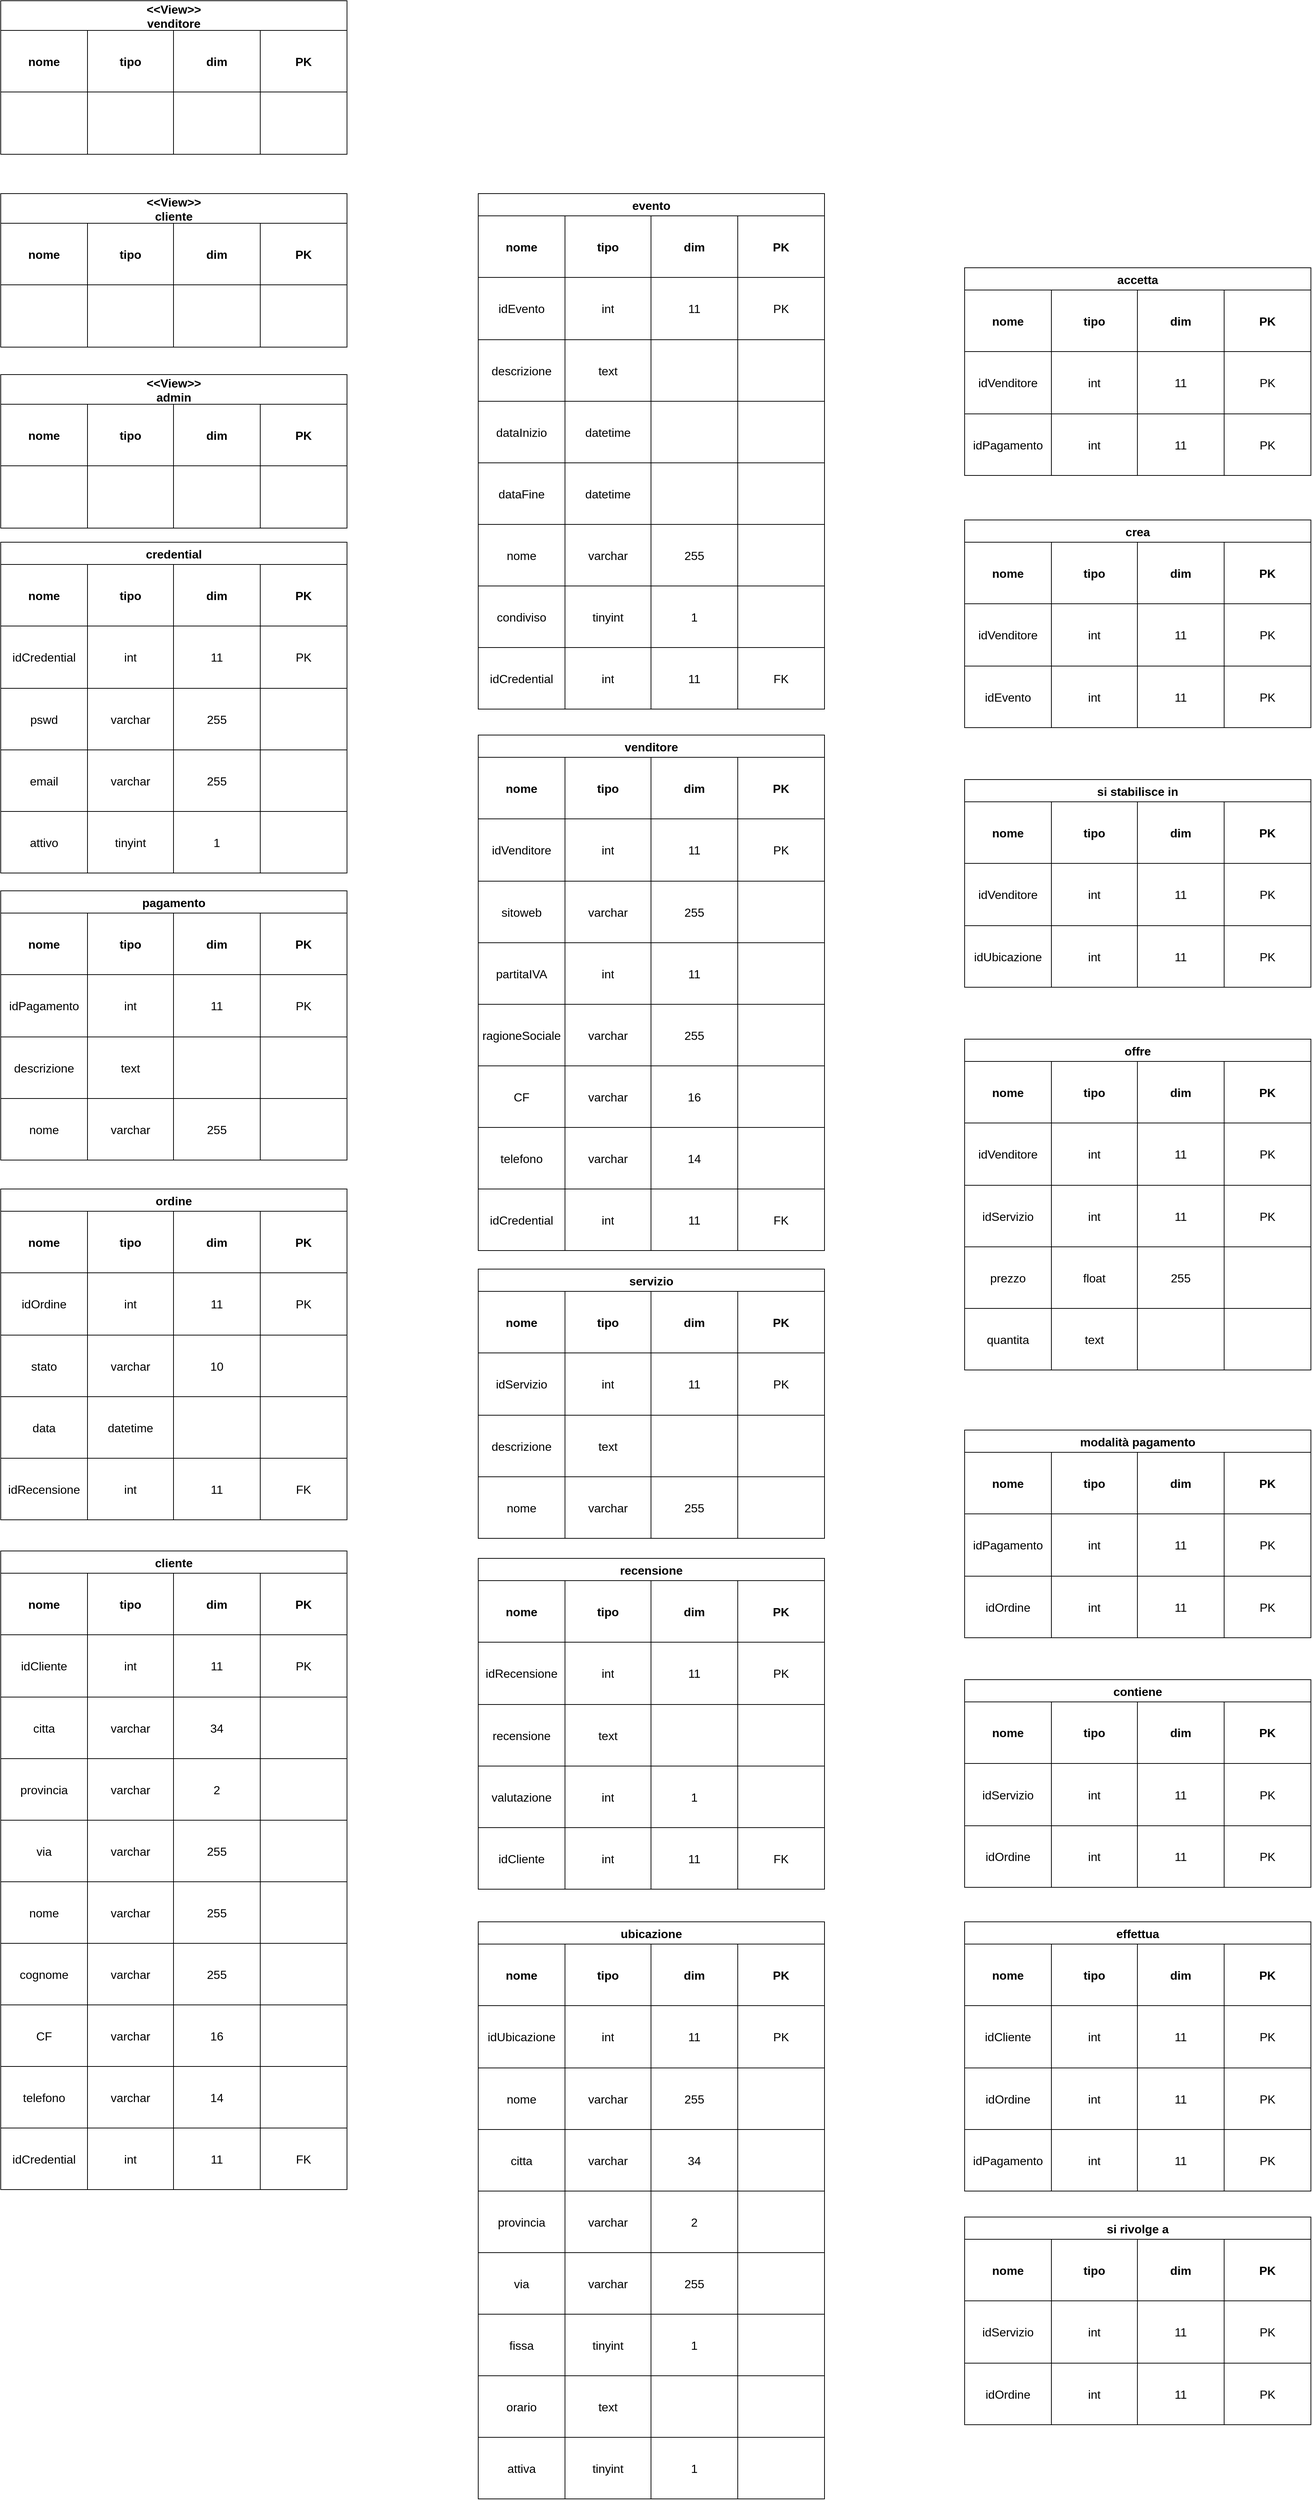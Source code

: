 <mxfile version="24.4.8" type="device">
  <diagram name="Pagina-1" id="WYRfgcMqY0CO7CBaed_a">
    <mxGraphModel dx="3088" dy="2005" grid="1" gridSize="10" guides="1" tooltips="1" connect="1" arrows="1" fold="1" page="1" pageScale="1" pageWidth="827" pageHeight="1169" math="0" shadow="0">
      <root>
        <mxCell id="0" />
        <mxCell id="1" parent="0" />
        <mxCell id="iFXQ6qgGwJpIMLcW56sc-1" value="credential" style="shape=table;startSize=30;container=1;collapsible=0;childLayout=tableLayout;strokeColor=default;fontSize=16;fontStyle=1" parent="1" vertex="1">
          <mxGeometry x="-970" y="710" width="467" height="446" as="geometry" />
        </mxCell>
        <mxCell id="iFXQ6qgGwJpIMLcW56sc-2" value="" style="shape=tableRow;horizontal=0;startSize=0;swimlaneHead=0;swimlaneBody=0;strokeColor=inherit;top=0;left=0;bottom=0;right=0;collapsible=0;dropTarget=0;fillColor=none;points=[[0,0.5],[1,0.5]];portConstraint=eastwest;fontSize=16;" parent="iFXQ6qgGwJpIMLcW56sc-1" vertex="1">
          <mxGeometry y="30" width="467" height="83" as="geometry" />
        </mxCell>
        <mxCell id="iFXQ6qgGwJpIMLcW56sc-3" value="nome" style="shape=partialRectangle;html=1;whiteSpace=wrap;connectable=0;strokeColor=inherit;overflow=hidden;fillColor=none;top=0;left=0;bottom=0;right=0;pointerEvents=1;fontSize=16;fontStyle=1" parent="iFXQ6qgGwJpIMLcW56sc-2" vertex="1">
          <mxGeometry width="117" height="83" as="geometry">
            <mxRectangle width="117" height="83" as="alternateBounds" />
          </mxGeometry>
        </mxCell>
        <mxCell id="iFXQ6qgGwJpIMLcW56sc-4" value="tipo" style="shape=partialRectangle;html=1;whiteSpace=wrap;connectable=0;strokeColor=inherit;overflow=hidden;fillColor=none;top=0;left=0;bottom=0;right=0;pointerEvents=1;fontSize=16;fontStyle=1" parent="iFXQ6qgGwJpIMLcW56sc-2" vertex="1">
          <mxGeometry x="117" width="116" height="83" as="geometry">
            <mxRectangle width="116" height="83" as="alternateBounds" />
          </mxGeometry>
        </mxCell>
        <mxCell id="iFXQ6qgGwJpIMLcW56sc-5" value="dim" style="shape=partialRectangle;html=1;whiteSpace=wrap;connectable=0;strokeColor=inherit;overflow=hidden;fillColor=none;top=0;left=0;bottom=0;right=0;pointerEvents=1;fontSize=16;fontStyle=1" parent="iFXQ6qgGwJpIMLcW56sc-2" vertex="1">
          <mxGeometry x="233" width="117" height="83" as="geometry">
            <mxRectangle width="117" height="83" as="alternateBounds" />
          </mxGeometry>
        </mxCell>
        <mxCell id="iFXQ6qgGwJpIMLcW56sc-6" value="PK" style="shape=partialRectangle;html=1;whiteSpace=wrap;connectable=0;strokeColor=inherit;overflow=hidden;fillColor=none;top=0;left=0;bottom=0;right=0;pointerEvents=1;fontSize=16;fontStyle=1" parent="iFXQ6qgGwJpIMLcW56sc-2" vertex="1">
          <mxGeometry x="350" width="117" height="83" as="geometry">
            <mxRectangle width="117" height="83" as="alternateBounds" />
          </mxGeometry>
        </mxCell>
        <mxCell id="iFXQ6qgGwJpIMLcW56sc-7" value="" style="shape=tableRow;horizontal=0;startSize=0;swimlaneHead=0;swimlaneBody=0;strokeColor=inherit;top=0;left=0;bottom=0;right=0;collapsible=0;dropTarget=0;fillColor=none;points=[[0,0.5],[1,0.5]];portConstraint=eastwest;fontSize=16;" parent="iFXQ6qgGwJpIMLcW56sc-1" vertex="1">
          <mxGeometry y="113" width="467" height="84" as="geometry" />
        </mxCell>
        <mxCell id="iFXQ6qgGwJpIMLcW56sc-8" value="idCredential" style="shape=partialRectangle;html=1;whiteSpace=wrap;connectable=0;strokeColor=inherit;overflow=hidden;fillColor=none;top=0;left=0;bottom=0;right=0;pointerEvents=1;fontSize=16;" parent="iFXQ6qgGwJpIMLcW56sc-7" vertex="1">
          <mxGeometry width="117" height="84" as="geometry">
            <mxRectangle width="117" height="84" as="alternateBounds" />
          </mxGeometry>
        </mxCell>
        <mxCell id="iFXQ6qgGwJpIMLcW56sc-9" value="int" style="shape=partialRectangle;html=1;whiteSpace=wrap;connectable=0;strokeColor=inherit;overflow=hidden;fillColor=none;top=0;left=0;bottom=0;right=0;pointerEvents=1;fontSize=16;" parent="iFXQ6qgGwJpIMLcW56sc-7" vertex="1">
          <mxGeometry x="117" width="116" height="84" as="geometry">
            <mxRectangle width="116" height="84" as="alternateBounds" />
          </mxGeometry>
        </mxCell>
        <mxCell id="iFXQ6qgGwJpIMLcW56sc-10" value="11" style="shape=partialRectangle;html=1;whiteSpace=wrap;connectable=0;strokeColor=inherit;overflow=hidden;fillColor=none;top=0;left=0;bottom=0;right=0;pointerEvents=1;fontSize=16;" parent="iFXQ6qgGwJpIMLcW56sc-7" vertex="1">
          <mxGeometry x="233" width="117" height="84" as="geometry">
            <mxRectangle width="117" height="84" as="alternateBounds" />
          </mxGeometry>
        </mxCell>
        <mxCell id="iFXQ6qgGwJpIMLcW56sc-11" value="PK" style="shape=partialRectangle;html=1;whiteSpace=wrap;connectable=0;strokeColor=inherit;overflow=hidden;fillColor=none;top=0;left=0;bottom=0;right=0;pointerEvents=1;fontSize=16;" parent="iFXQ6qgGwJpIMLcW56sc-7" vertex="1">
          <mxGeometry x="350" width="117" height="84" as="geometry">
            <mxRectangle width="117" height="84" as="alternateBounds" />
          </mxGeometry>
        </mxCell>
        <mxCell id="iFXQ6qgGwJpIMLcW56sc-12" value="" style="shape=tableRow;horizontal=0;startSize=0;swimlaneHead=0;swimlaneBody=0;strokeColor=inherit;top=0;left=0;bottom=0;right=0;collapsible=0;dropTarget=0;fillColor=none;points=[[0,0.5],[1,0.5]];portConstraint=eastwest;fontSize=16;" parent="iFXQ6qgGwJpIMLcW56sc-1" vertex="1">
          <mxGeometry y="197" width="467" height="83" as="geometry" />
        </mxCell>
        <mxCell id="iFXQ6qgGwJpIMLcW56sc-13" value="pswd" style="shape=partialRectangle;html=1;whiteSpace=wrap;connectable=0;strokeColor=inherit;overflow=hidden;fillColor=none;top=0;left=0;bottom=0;right=0;pointerEvents=1;fontSize=16;" parent="iFXQ6qgGwJpIMLcW56sc-12" vertex="1">
          <mxGeometry width="117" height="83" as="geometry">
            <mxRectangle width="117" height="83" as="alternateBounds" />
          </mxGeometry>
        </mxCell>
        <mxCell id="iFXQ6qgGwJpIMLcW56sc-14" value="varchar" style="shape=partialRectangle;html=1;whiteSpace=wrap;connectable=0;strokeColor=inherit;overflow=hidden;fillColor=none;top=0;left=0;bottom=0;right=0;pointerEvents=1;fontSize=16;" parent="iFXQ6qgGwJpIMLcW56sc-12" vertex="1">
          <mxGeometry x="117" width="116" height="83" as="geometry">
            <mxRectangle width="116" height="83" as="alternateBounds" />
          </mxGeometry>
        </mxCell>
        <mxCell id="iFXQ6qgGwJpIMLcW56sc-15" value="255" style="shape=partialRectangle;html=1;whiteSpace=wrap;connectable=0;strokeColor=inherit;overflow=hidden;fillColor=none;top=0;left=0;bottom=0;right=0;pointerEvents=1;fontSize=16;" parent="iFXQ6qgGwJpIMLcW56sc-12" vertex="1">
          <mxGeometry x="233" width="117" height="83" as="geometry">
            <mxRectangle width="117" height="83" as="alternateBounds" />
          </mxGeometry>
        </mxCell>
        <mxCell id="iFXQ6qgGwJpIMLcW56sc-16" style="shape=partialRectangle;html=1;whiteSpace=wrap;connectable=0;strokeColor=inherit;overflow=hidden;fillColor=none;top=0;left=0;bottom=0;right=0;pointerEvents=1;fontSize=16;" parent="iFXQ6qgGwJpIMLcW56sc-12" vertex="1">
          <mxGeometry x="350" width="117" height="83" as="geometry">
            <mxRectangle width="117" height="83" as="alternateBounds" />
          </mxGeometry>
        </mxCell>
        <mxCell id="iFXQ6qgGwJpIMLcW56sc-17" style="shape=tableRow;horizontal=0;startSize=0;swimlaneHead=0;swimlaneBody=0;strokeColor=inherit;top=0;left=0;bottom=0;right=0;collapsible=0;dropTarget=0;fillColor=none;points=[[0,0.5],[1,0.5]];portConstraint=eastwest;fontSize=16;" parent="iFXQ6qgGwJpIMLcW56sc-1" vertex="1">
          <mxGeometry y="280" width="467" height="83" as="geometry" />
        </mxCell>
        <mxCell id="iFXQ6qgGwJpIMLcW56sc-18" value="email" style="shape=partialRectangle;html=1;whiteSpace=wrap;connectable=0;strokeColor=inherit;overflow=hidden;fillColor=none;top=0;left=0;bottom=0;right=0;pointerEvents=1;fontSize=16;" parent="iFXQ6qgGwJpIMLcW56sc-17" vertex="1">
          <mxGeometry width="117" height="83" as="geometry">
            <mxRectangle width="117" height="83" as="alternateBounds" />
          </mxGeometry>
        </mxCell>
        <mxCell id="iFXQ6qgGwJpIMLcW56sc-19" value="varchar" style="shape=partialRectangle;html=1;whiteSpace=wrap;connectable=0;strokeColor=inherit;overflow=hidden;fillColor=none;top=0;left=0;bottom=0;right=0;pointerEvents=1;fontSize=16;" parent="iFXQ6qgGwJpIMLcW56sc-17" vertex="1">
          <mxGeometry x="117" width="116" height="83" as="geometry">
            <mxRectangle width="116" height="83" as="alternateBounds" />
          </mxGeometry>
        </mxCell>
        <mxCell id="iFXQ6qgGwJpIMLcW56sc-20" value="255" style="shape=partialRectangle;html=1;whiteSpace=wrap;connectable=0;strokeColor=inherit;overflow=hidden;fillColor=none;top=0;left=0;bottom=0;right=0;pointerEvents=1;fontSize=16;" parent="iFXQ6qgGwJpIMLcW56sc-17" vertex="1">
          <mxGeometry x="233" width="117" height="83" as="geometry">
            <mxRectangle width="117" height="83" as="alternateBounds" />
          </mxGeometry>
        </mxCell>
        <mxCell id="iFXQ6qgGwJpIMLcW56sc-21" style="shape=partialRectangle;html=1;whiteSpace=wrap;connectable=0;strokeColor=inherit;overflow=hidden;fillColor=none;top=0;left=0;bottom=0;right=0;pointerEvents=1;fontSize=16;" parent="iFXQ6qgGwJpIMLcW56sc-17" vertex="1">
          <mxGeometry x="350" width="117" height="83" as="geometry">
            <mxRectangle width="117" height="83" as="alternateBounds" />
          </mxGeometry>
        </mxCell>
        <mxCell id="iFXQ6qgGwJpIMLcW56sc-444" style="shape=tableRow;horizontal=0;startSize=0;swimlaneHead=0;swimlaneBody=0;strokeColor=inherit;top=0;left=0;bottom=0;right=0;collapsible=0;dropTarget=0;fillColor=none;points=[[0,0.5],[1,0.5]];portConstraint=eastwest;fontSize=16;" parent="iFXQ6qgGwJpIMLcW56sc-1" vertex="1">
          <mxGeometry y="363" width="467" height="83" as="geometry" />
        </mxCell>
        <mxCell id="iFXQ6qgGwJpIMLcW56sc-445" value="attivo" style="shape=partialRectangle;html=1;whiteSpace=wrap;connectable=0;strokeColor=inherit;overflow=hidden;fillColor=none;top=0;left=0;bottom=0;right=0;pointerEvents=1;fontSize=16;" parent="iFXQ6qgGwJpIMLcW56sc-444" vertex="1">
          <mxGeometry width="117" height="83" as="geometry">
            <mxRectangle width="117" height="83" as="alternateBounds" />
          </mxGeometry>
        </mxCell>
        <mxCell id="iFXQ6qgGwJpIMLcW56sc-446" value="tinyint" style="shape=partialRectangle;html=1;whiteSpace=wrap;connectable=0;strokeColor=inherit;overflow=hidden;fillColor=none;top=0;left=0;bottom=0;right=0;pointerEvents=1;fontSize=16;" parent="iFXQ6qgGwJpIMLcW56sc-444" vertex="1">
          <mxGeometry x="117" width="116" height="83" as="geometry">
            <mxRectangle width="116" height="83" as="alternateBounds" />
          </mxGeometry>
        </mxCell>
        <mxCell id="iFXQ6qgGwJpIMLcW56sc-447" value="1" style="shape=partialRectangle;html=1;whiteSpace=wrap;connectable=0;strokeColor=inherit;overflow=hidden;fillColor=none;top=0;left=0;bottom=0;right=0;pointerEvents=1;fontSize=16;" parent="iFXQ6qgGwJpIMLcW56sc-444" vertex="1">
          <mxGeometry x="233" width="117" height="83" as="geometry">
            <mxRectangle width="117" height="83" as="alternateBounds" />
          </mxGeometry>
        </mxCell>
        <mxCell id="iFXQ6qgGwJpIMLcW56sc-448" style="shape=partialRectangle;html=1;whiteSpace=wrap;connectable=0;strokeColor=inherit;overflow=hidden;fillColor=none;top=0;left=0;bottom=0;right=0;pointerEvents=1;fontSize=16;" parent="iFXQ6qgGwJpIMLcW56sc-444" vertex="1">
          <mxGeometry x="350" width="117" height="83" as="geometry">
            <mxRectangle width="117" height="83" as="alternateBounds" />
          </mxGeometry>
        </mxCell>
        <mxCell id="iFXQ6qgGwJpIMLcW56sc-22" value="&lt;&lt;View&gt;&gt;&#xa;admin" style="shape=table;startSize=40;container=1;collapsible=0;childLayout=tableLayout;strokeColor=default;fontSize=16;fontStyle=1" parent="1" vertex="1">
          <mxGeometry x="-970" y="484" width="467" height="207" as="geometry" />
        </mxCell>
        <mxCell id="iFXQ6qgGwJpIMLcW56sc-23" value="" style="shape=tableRow;horizontal=0;startSize=0;swimlaneHead=0;swimlaneBody=0;strokeColor=inherit;top=0;left=0;bottom=0;right=0;collapsible=0;dropTarget=0;fillColor=none;points=[[0,0.5],[1,0.5]];portConstraint=eastwest;fontSize=16;" parent="iFXQ6qgGwJpIMLcW56sc-22" vertex="1">
          <mxGeometry y="40" width="467" height="83" as="geometry" />
        </mxCell>
        <mxCell id="iFXQ6qgGwJpIMLcW56sc-24" value="nome" style="shape=partialRectangle;html=1;whiteSpace=wrap;connectable=0;strokeColor=inherit;overflow=hidden;fillColor=none;top=0;left=0;bottom=0;right=0;pointerEvents=1;fontSize=16;fontStyle=1" parent="iFXQ6qgGwJpIMLcW56sc-23" vertex="1">
          <mxGeometry width="117" height="83" as="geometry">
            <mxRectangle width="117" height="83" as="alternateBounds" />
          </mxGeometry>
        </mxCell>
        <mxCell id="iFXQ6qgGwJpIMLcW56sc-25" value="tipo" style="shape=partialRectangle;html=1;whiteSpace=wrap;connectable=0;strokeColor=inherit;overflow=hidden;fillColor=none;top=0;left=0;bottom=0;right=0;pointerEvents=1;fontSize=16;fontStyle=1" parent="iFXQ6qgGwJpIMLcW56sc-23" vertex="1">
          <mxGeometry x="117" width="116" height="83" as="geometry">
            <mxRectangle width="116" height="83" as="alternateBounds" />
          </mxGeometry>
        </mxCell>
        <mxCell id="iFXQ6qgGwJpIMLcW56sc-26" value="dim" style="shape=partialRectangle;html=1;whiteSpace=wrap;connectable=0;strokeColor=inherit;overflow=hidden;fillColor=none;top=0;left=0;bottom=0;right=0;pointerEvents=1;fontSize=16;fontStyle=1" parent="iFXQ6qgGwJpIMLcW56sc-23" vertex="1">
          <mxGeometry x="233" width="117" height="83" as="geometry">
            <mxRectangle width="117" height="83" as="alternateBounds" />
          </mxGeometry>
        </mxCell>
        <mxCell id="iFXQ6qgGwJpIMLcW56sc-27" value="PK" style="shape=partialRectangle;html=1;whiteSpace=wrap;connectable=0;strokeColor=inherit;overflow=hidden;fillColor=none;top=0;left=0;bottom=0;right=0;pointerEvents=1;fontSize=16;fontStyle=1" parent="iFXQ6qgGwJpIMLcW56sc-23" vertex="1">
          <mxGeometry x="350" width="117" height="83" as="geometry">
            <mxRectangle width="117" height="83" as="alternateBounds" />
          </mxGeometry>
        </mxCell>
        <mxCell id="iFXQ6qgGwJpIMLcW56sc-28" value="" style="shape=tableRow;horizontal=0;startSize=0;swimlaneHead=0;swimlaneBody=0;strokeColor=inherit;top=0;left=0;bottom=0;right=0;collapsible=0;dropTarget=0;fillColor=none;points=[[0,0.5],[1,0.5]];portConstraint=eastwest;fontSize=16;" parent="iFXQ6qgGwJpIMLcW56sc-22" vertex="1">
          <mxGeometry y="123" width="467" height="84" as="geometry" />
        </mxCell>
        <mxCell id="iFXQ6qgGwJpIMLcW56sc-29" value="" style="shape=partialRectangle;html=1;whiteSpace=wrap;connectable=0;strokeColor=inherit;overflow=hidden;fillColor=none;top=0;left=0;bottom=0;right=0;pointerEvents=1;fontSize=16;" parent="iFXQ6qgGwJpIMLcW56sc-28" vertex="1">
          <mxGeometry width="117" height="84" as="geometry">
            <mxRectangle width="117" height="84" as="alternateBounds" />
          </mxGeometry>
        </mxCell>
        <mxCell id="iFXQ6qgGwJpIMLcW56sc-30" value="" style="shape=partialRectangle;html=1;whiteSpace=wrap;connectable=0;strokeColor=inherit;overflow=hidden;fillColor=none;top=0;left=0;bottom=0;right=0;pointerEvents=1;fontSize=16;" parent="iFXQ6qgGwJpIMLcW56sc-28" vertex="1">
          <mxGeometry x="117" width="116" height="84" as="geometry">
            <mxRectangle width="116" height="84" as="alternateBounds" />
          </mxGeometry>
        </mxCell>
        <mxCell id="iFXQ6qgGwJpIMLcW56sc-31" value="" style="shape=partialRectangle;html=1;whiteSpace=wrap;connectable=0;strokeColor=inherit;overflow=hidden;fillColor=none;top=0;left=0;bottom=0;right=0;pointerEvents=1;fontSize=16;" parent="iFXQ6qgGwJpIMLcW56sc-28" vertex="1">
          <mxGeometry x="233" width="117" height="84" as="geometry">
            <mxRectangle width="117" height="84" as="alternateBounds" />
          </mxGeometry>
        </mxCell>
        <mxCell id="iFXQ6qgGwJpIMLcW56sc-32" value="" style="shape=partialRectangle;html=1;whiteSpace=wrap;connectable=0;strokeColor=inherit;overflow=hidden;fillColor=none;top=0;left=0;bottom=0;right=0;pointerEvents=1;fontSize=16;" parent="iFXQ6qgGwJpIMLcW56sc-28" vertex="1">
          <mxGeometry x="350" width="117" height="84" as="geometry">
            <mxRectangle width="117" height="84" as="alternateBounds" />
          </mxGeometry>
        </mxCell>
        <mxCell id="iFXQ6qgGwJpIMLcW56sc-33" value="evento" style="shape=table;startSize=30;container=1;collapsible=0;childLayout=tableLayout;strokeColor=default;fontSize=16;fontStyle=1" parent="1" vertex="1">
          <mxGeometry x="-326" y="240" width="467" height="695" as="geometry" />
        </mxCell>
        <mxCell id="iFXQ6qgGwJpIMLcW56sc-34" value="" style="shape=tableRow;horizontal=0;startSize=0;swimlaneHead=0;swimlaneBody=0;strokeColor=inherit;top=0;left=0;bottom=0;right=0;collapsible=0;dropTarget=0;fillColor=none;points=[[0,0.5],[1,0.5]];portConstraint=eastwest;fontSize=16;" parent="iFXQ6qgGwJpIMLcW56sc-33" vertex="1">
          <mxGeometry y="30" width="467" height="83" as="geometry" />
        </mxCell>
        <mxCell id="iFXQ6qgGwJpIMLcW56sc-35" value="nome" style="shape=partialRectangle;html=1;whiteSpace=wrap;connectable=0;strokeColor=inherit;overflow=hidden;fillColor=none;top=0;left=0;bottom=0;right=0;pointerEvents=1;fontSize=16;fontStyle=1" parent="iFXQ6qgGwJpIMLcW56sc-34" vertex="1">
          <mxGeometry width="117" height="83" as="geometry">
            <mxRectangle width="117" height="83" as="alternateBounds" />
          </mxGeometry>
        </mxCell>
        <mxCell id="iFXQ6qgGwJpIMLcW56sc-36" value="tipo" style="shape=partialRectangle;html=1;whiteSpace=wrap;connectable=0;strokeColor=inherit;overflow=hidden;fillColor=none;top=0;left=0;bottom=0;right=0;pointerEvents=1;fontSize=16;fontStyle=1" parent="iFXQ6qgGwJpIMLcW56sc-34" vertex="1">
          <mxGeometry x="117" width="116" height="83" as="geometry">
            <mxRectangle width="116" height="83" as="alternateBounds" />
          </mxGeometry>
        </mxCell>
        <mxCell id="iFXQ6qgGwJpIMLcW56sc-37" value="dim" style="shape=partialRectangle;html=1;whiteSpace=wrap;connectable=0;strokeColor=inherit;overflow=hidden;fillColor=none;top=0;left=0;bottom=0;right=0;pointerEvents=1;fontSize=16;fontStyle=1" parent="iFXQ6qgGwJpIMLcW56sc-34" vertex="1">
          <mxGeometry x="233" width="117" height="83" as="geometry">
            <mxRectangle width="117" height="83" as="alternateBounds" />
          </mxGeometry>
        </mxCell>
        <mxCell id="iFXQ6qgGwJpIMLcW56sc-38" value="PK" style="shape=partialRectangle;html=1;whiteSpace=wrap;connectable=0;strokeColor=inherit;overflow=hidden;fillColor=none;top=0;left=0;bottom=0;right=0;pointerEvents=1;fontSize=16;fontStyle=1" parent="iFXQ6qgGwJpIMLcW56sc-34" vertex="1">
          <mxGeometry x="350" width="117" height="83" as="geometry">
            <mxRectangle width="117" height="83" as="alternateBounds" />
          </mxGeometry>
        </mxCell>
        <mxCell id="iFXQ6qgGwJpIMLcW56sc-39" value="" style="shape=tableRow;horizontal=0;startSize=0;swimlaneHead=0;swimlaneBody=0;strokeColor=inherit;top=0;left=0;bottom=0;right=0;collapsible=0;dropTarget=0;fillColor=none;points=[[0,0.5],[1,0.5]];portConstraint=eastwest;fontSize=16;" parent="iFXQ6qgGwJpIMLcW56sc-33" vertex="1">
          <mxGeometry y="113" width="467" height="84" as="geometry" />
        </mxCell>
        <mxCell id="iFXQ6qgGwJpIMLcW56sc-40" value="idEvento" style="shape=partialRectangle;html=1;whiteSpace=wrap;connectable=0;strokeColor=inherit;overflow=hidden;fillColor=none;top=0;left=0;bottom=0;right=0;pointerEvents=1;fontSize=16;" parent="iFXQ6qgGwJpIMLcW56sc-39" vertex="1">
          <mxGeometry width="117" height="84" as="geometry">
            <mxRectangle width="117" height="84" as="alternateBounds" />
          </mxGeometry>
        </mxCell>
        <mxCell id="iFXQ6qgGwJpIMLcW56sc-41" value="int" style="shape=partialRectangle;html=1;whiteSpace=wrap;connectable=0;strokeColor=inherit;overflow=hidden;fillColor=none;top=0;left=0;bottom=0;right=0;pointerEvents=1;fontSize=16;" parent="iFXQ6qgGwJpIMLcW56sc-39" vertex="1">
          <mxGeometry x="117" width="116" height="84" as="geometry">
            <mxRectangle width="116" height="84" as="alternateBounds" />
          </mxGeometry>
        </mxCell>
        <mxCell id="iFXQ6qgGwJpIMLcW56sc-42" value="11" style="shape=partialRectangle;html=1;whiteSpace=wrap;connectable=0;strokeColor=inherit;overflow=hidden;fillColor=none;top=0;left=0;bottom=0;right=0;pointerEvents=1;fontSize=16;" parent="iFXQ6qgGwJpIMLcW56sc-39" vertex="1">
          <mxGeometry x="233" width="117" height="84" as="geometry">
            <mxRectangle width="117" height="84" as="alternateBounds" />
          </mxGeometry>
        </mxCell>
        <mxCell id="iFXQ6qgGwJpIMLcW56sc-43" value="PK" style="shape=partialRectangle;html=1;whiteSpace=wrap;connectable=0;strokeColor=inherit;overflow=hidden;fillColor=none;top=0;left=0;bottom=0;right=0;pointerEvents=1;fontSize=16;" parent="iFXQ6qgGwJpIMLcW56sc-39" vertex="1">
          <mxGeometry x="350" width="117" height="84" as="geometry">
            <mxRectangle width="117" height="84" as="alternateBounds" />
          </mxGeometry>
        </mxCell>
        <mxCell id="iFXQ6qgGwJpIMLcW56sc-44" value="" style="shape=tableRow;horizontal=0;startSize=0;swimlaneHead=0;swimlaneBody=0;strokeColor=inherit;top=0;left=0;bottom=0;right=0;collapsible=0;dropTarget=0;fillColor=none;points=[[0,0.5],[1,0.5]];portConstraint=eastwest;fontSize=16;" parent="iFXQ6qgGwJpIMLcW56sc-33" vertex="1">
          <mxGeometry y="197" width="467" height="83" as="geometry" />
        </mxCell>
        <mxCell id="iFXQ6qgGwJpIMLcW56sc-45" value="descrizione" style="shape=partialRectangle;html=1;whiteSpace=wrap;connectable=0;strokeColor=inherit;overflow=hidden;fillColor=none;top=0;left=0;bottom=0;right=0;pointerEvents=1;fontSize=16;" parent="iFXQ6qgGwJpIMLcW56sc-44" vertex="1">
          <mxGeometry width="117" height="83" as="geometry">
            <mxRectangle width="117" height="83" as="alternateBounds" />
          </mxGeometry>
        </mxCell>
        <mxCell id="iFXQ6qgGwJpIMLcW56sc-46" value="text" style="shape=partialRectangle;html=1;whiteSpace=wrap;connectable=0;strokeColor=inherit;overflow=hidden;fillColor=none;top=0;left=0;bottom=0;right=0;pointerEvents=1;fontSize=16;" parent="iFXQ6qgGwJpIMLcW56sc-44" vertex="1">
          <mxGeometry x="117" width="116" height="83" as="geometry">
            <mxRectangle width="116" height="83" as="alternateBounds" />
          </mxGeometry>
        </mxCell>
        <mxCell id="iFXQ6qgGwJpIMLcW56sc-47" value="" style="shape=partialRectangle;html=1;whiteSpace=wrap;connectable=0;strokeColor=inherit;overflow=hidden;fillColor=none;top=0;left=0;bottom=0;right=0;pointerEvents=1;fontSize=16;" parent="iFXQ6qgGwJpIMLcW56sc-44" vertex="1">
          <mxGeometry x="233" width="117" height="83" as="geometry">
            <mxRectangle width="117" height="83" as="alternateBounds" />
          </mxGeometry>
        </mxCell>
        <mxCell id="iFXQ6qgGwJpIMLcW56sc-48" style="shape=partialRectangle;html=1;whiteSpace=wrap;connectable=0;strokeColor=inherit;overflow=hidden;fillColor=none;top=0;left=0;bottom=0;right=0;pointerEvents=1;fontSize=16;" parent="iFXQ6qgGwJpIMLcW56sc-44" vertex="1">
          <mxGeometry x="350" width="117" height="83" as="geometry">
            <mxRectangle width="117" height="83" as="alternateBounds" />
          </mxGeometry>
        </mxCell>
        <mxCell id="iFXQ6qgGwJpIMLcW56sc-49" style="shape=tableRow;horizontal=0;startSize=0;swimlaneHead=0;swimlaneBody=0;strokeColor=inherit;top=0;left=0;bottom=0;right=0;collapsible=0;dropTarget=0;fillColor=none;points=[[0,0.5],[1,0.5]];portConstraint=eastwest;fontSize=16;" parent="iFXQ6qgGwJpIMLcW56sc-33" vertex="1">
          <mxGeometry y="280" width="467" height="83" as="geometry" />
        </mxCell>
        <mxCell id="iFXQ6qgGwJpIMLcW56sc-50" value="dataInizio" style="shape=partialRectangle;html=1;whiteSpace=wrap;connectable=0;strokeColor=inherit;overflow=hidden;fillColor=none;top=0;left=0;bottom=0;right=0;pointerEvents=1;fontSize=16;" parent="iFXQ6qgGwJpIMLcW56sc-49" vertex="1">
          <mxGeometry width="117" height="83" as="geometry">
            <mxRectangle width="117" height="83" as="alternateBounds" />
          </mxGeometry>
        </mxCell>
        <mxCell id="iFXQ6qgGwJpIMLcW56sc-51" value="datetime" style="shape=partialRectangle;html=1;whiteSpace=wrap;connectable=0;strokeColor=inherit;overflow=hidden;fillColor=none;top=0;left=0;bottom=0;right=0;pointerEvents=1;fontSize=16;" parent="iFXQ6qgGwJpIMLcW56sc-49" vertex="1">
          <mxGeometry x="117" width="116" height="83" as="geometry">
            <mxRectangle width="116" height="83" as="alternateBounds" />
          </mxGeometry>
        </mxCell>
        <mxCell id="iFXQ6qgGwJpIMLcW56sc-52" value="" style="shape=partialRectangle;html=1;whiteSpace=wrap;connectable=0;strokeColor=inherit;overflow=hidden;fillColor=none;top=0;left=0;bottom=0;right=0;pointerEvents=1;fontSize=16;" parent="iFXQ6qgGwJpIMLcW56sc-49" vertex="1">
          <mxGeometry x="233" width="117" height="83" as="geometry">
            <mxRectangle width="117" height="83" as="alternateBounds" />
          </mxGeometry>
        </mxCell>
        <mxCell id="iFXQ6qgGwJpIMLcW56sc-53" style="shape=partialRectangle;html=1;whiteSpace=wrap;connectable=0;strokeColor=inherit;overflow=hidden;fillColor=none;top=0;left=0;bottom=0;right=0;pointerEvents=1;fontSize=16;" parent="iFXQ6qgGwJpIMLcW56sc-49" vertex="1">
          <mxGeometry x="350" width="117" height="83" as="geometry">
            <mxRectangle width="117" height="83" as="alternateBounds" />
          </mxGeometry>
        </mxCell>
        <mxCell id="iFXQ6qgGwJpIMLcW56sc-54" style="shape=tableRow;horizontal=0;startSize=0;swimlaneHead=0;swimlaneBody=0;strokeColor=inherit;top=0;left=0;bottom=0;right=0;collapsible=0;dropTarget=0;fillColor=none;points=[[0,0.5],[1,0.5]];portConstraint=eastwest;fontSize=16;" parent="iFXQ6qgGwJpIMLcW56sc-33" vertex="1">
          <mxGeometry y="363" width="467" height="83" as="geometry" />
        </mxCell>
        <mxCell id="iFXQ6qgGwJpIMLcW56sc-55" value="dataFine" style="shape=partialRectangle;html=1;whiteSpace=wrap;connectable=0;strokeColor=inherit;overflow=hidden;fillColor=none;top=0;left=0;bottom=0;right=0;pointerEvents=1;fontSize=16;" parent="iFXQ6qgGwJpIMLcW56sc-54" vertex="1">
          <mxGeometry width="117" height="83" as="geometry">
            <mxRectangle width="117" height="83" as="alternateBounds" />
          </mxGeometry>
        </mxCell>
        <mxCell id="iFXQ6qgGwJpIMLcW56sc-56" value="datetime" style="shape=partialRectangle;html=1;whiteSpace=wrap;connectable=0;strokeColor=inherit;overflow=hidden;fillColor=none;top=0;left=0;bottom=0;right=0;pointerEvents=1;fontSize=16;" parent="iFXQ6qgGwJpIMLcW56sc-54" vertex="1">
          <mxGeometry x="117" width="116" height="83" as="geometry">
            <mxRectangle width="116" height="83" as="alternateBounds" />
          </mxGeometry>
        </mxCell>
        <mxCell id="iFXQ6qgGwJpIMLcW56sc-57" style="shape=partialRectangle;html=1;whiteSpace=wrap;connectable=0;strokeColor=inherit;overflow=hidden;fillColor=none;top=0;left=0;bottom=0;right=0;pointerEvents=1;fontSize=16;" parent="iFXQ6qgGwJpIMLcW56sc-54" vertex="1">
          <mxGeometry x="233" width="117" height="83" as="geometry">
            <mxRectangle width="117" height="83" as="alternateBounds" />
          </mxGeometry>
        </mxCell>
        <mxCell id="iFXQ6qgGwJpIMLcW56sc-58" style="shape=partialRectangle;html=1;whiteSpace=wrap;connectable=0;strokeColor=inherit;overflow=hidden;fillColor=none;top=0;left=0;bottom=0;right=0;pointerEvents=1;fontSize=16;" parent="iFXQ6qgGwJpIMLcW56sc-54" vertex="1">
          <mxGeometry x="350" width="117" height="83" as="geometry">
            <mxRectangle width="117" height="83" as="alternateBounds" />
          </mxGeometry>
        </mxCell>
        <mxCell id="iFXQ6qgGwJpIMLcW56sc-59" style="shape=tableRow;horizontal=0;startSize=0;swimlaneHead=0;swimlaneBody=0;strokeColor=inherit;top=0;left=0;bottom=0;right=0;collapsible=0;dropTarget=0;fillColor=none;points=[[0,0.5],[1,0.5]];portConstraint=eastwest;fontSize=16;" parent="iFXQ6qgGwJpIMLcW56sc-33" vertex="1">
          <mxGeometry y="446" width="467" height="83" as="geometry" />
        </mxCell>
        <mxCell id="iFXQ6qgGwJpIMLcW56sc-60" value="nome" style="shape=partialRectangle;html=1;whiteSpace=wrap;connectable=0;strokeColor=inherit;overflow=hidden;fillColor=none;top=0;left=0;bottom=0;right=0;pointerEvents=1;fontSize=16;" parent="iFXQ6qgGwJpIMLcW56sc-59" vertex="1">
          <mxGeometry width="117" height="83" as="geometry">
            <mxRectangle width="117" height="83" as="alternateBounds" />
          </mxGeometry>
        </mxCell>
        <mxCell id="iFXQ6qgGwJpIMLcW56sc-61" value="varchar" style="shape=partialRectangle;html=1;whiteSpace=wrap;connectable=0;strokeColor=inherit;overflow=hidden;fillColor=none;top=0;left=0;bottom=0;right=0;pointerEvents=1;fontSize=16;" parent="iFXQ6qgGwJpIMLcW56sc-59" vertex="1">
          <mxGeometry x="117" width="116" height="83" as="geometry">
            <mxRectangle width="116" height="83" as="alternateBounds" />
          </mxGeometry>
        </mxCell>
        <mxCell id="iFXQ6qgGwJpIMLcW56sc-62" value="255" style="shape=partialRectangle;html=1;whiteSpace=wrap;connectable=0;strokeColor=inherit;overflow=hidden;fillColor=none;top=0;left=0;bottom=0;right=0;pointerEvents=1;fontSize=16;" parent="iFXQ6qgGwJpIMLcW56sc-59" vertex="1">
          <mxGeometry x="233" width="117" height="83" as="geometry">
            <mxRectangle width="117" height="83" as="alternateBounds" />
          </mxGeometry>
        </mxCell>
        <mxCell id="iFXQ6qgGwJpIMLcW56sc-63" style="shape=partialRectangle;html=1;whiteSpace=wrap;connectable=0;strokeColor=inherit;overflow=hidden;fillColor=none;top=0;left=0;bottom=0;right=0;pointerEvents=1;fontSize=16;" parent="iFXQ6qgGwJpIMLcW56sc-59" vertex="1">
          <mxGeometry x="350" width="117" height="83" as="geometry">
            <mxRectangle width="117" height="83" as="alternateBounds" />
          </mxGeometry>
        </mxCell>
        <mxCell id="iFXQ6qgGwJpIMLcW56sc-64" style="shape=tableRow;horizontal=0;startSize=0;swimlaneHead=0;swimlaneBody=0;strokeColor=inherit;top=0;left=0;bottom=0;right=0;collapsible=0;dropTarget=0;fillColor=none;points=[[0,0.5],[1,0.5]];portConstraint=eastwest;fontSize=16;" parent="iFXQ6qgGwJpIMLcW56sc-33" vertex="1">
          <mxGeometry y="529" width="467" height="83" as="geometry" />
        </mxCell>
        <mxCell id="iFXQ6qgGwJpIMLcW56sc-65" value="condiviso" style="shape=partialRectangle;html=1;whiteSpace=wrap;connectable=0;strokeColor=inherit;overflow=hidden;fillColor=none;top=0;left=0;bottom=0;right=0;pointerEvents=1;fontSize=16;" parent="iFXQ6qgGwJpIMLcW56sc-64" vertex="1">
          <mxGeometry width="117" height="83" as="geometry">
            <mxRectangle width="117" height="83" as="alternateBounds" />
          </mxGeometry>
        </mxCell>
        <mxCell id="iFXQ6qgGwJpIMLcW56sc-66" value="tinyint" style="shape=partialRectangle;html=1;whiteSpace=wrap;connectable=0;strokeColor=inherit;overflow=hidden;fillColor=none;top=0;left=0;bottom=0;right=0;pointerEvents=1;fontSize=16;" parent="iFXQ6qgGwJpIMLcW56sc-64" vertex="1">
          <mxGeometry x="117" width="116" height="83" as="geometry">
            <mxRectangle width="116" height="83" as="alternateBounds" />
          </mxGeometry>
        </mxCell>
        <mxCell id="iFXQ6qgGwJpIMLcW56sc-67" value="1" style="shape=partialRectangle;html=1;whiteSpace=wrap;connectable=0;strokeColor=inherit;overflow=hidden;fillColor=none;top=0;left=0;bottom=0;right=0;pointerEvents=1;fontSize=16;" parent="iFXQ6qgGwJpIMLcW56sc-64" vertex="1">
          <mxGeometry x="233" width="117" height="83" as="geometry">
            <mxRectangle width="117" height="83" as="alternateBounds" />
          </mxGeometry>
        </mxCell>
        <mxCell id="iFXQ6qgGwJpIMLcW56sc-68" style="shape=partialRectangle;html=1;whiteSpace=wrap;connectable=0;strokeColor=inherit;overflow=hidden;fillColor=none;top=0;left=0;bottom=0;right=0;pointerEvents=1;fontSize=16;" parent="iFXQ6qgGwJpIMLcW56sc-64" vertex="1">
          <mxGeometry x="350" width="117" height="83" as="geometry">
            <mxRectangle width="117" height="83" as="alternateBounds" />
          </mxGeometry>
        </mxCell>
        <mxCell id="iFXQ6qgGwJpIMLcW56sc-69" style="shape=tableRow;horizontal=0;startSize=0;swimlaneHead=0;swimlaneBody=0;strokeColor=inherit;top=0;left=0;bottom=0;right=0;collapsible=0;dropTarget=0;fillColor=none;points=[[0,0.5],[1,0.5]];portConstraint=eastwest;fontSize=16;" parent="iFXQ6qgGwJpIMLcW56sc-33" vertex="1">
          <mxGeometry y="612" width="467" height="83" as="geometry" />
        </mxCell>
        <mxCell id="iFXQ6qgGwJpIMLcW56sc-70" value="idCredential" style="shape=partialRectangle;html=1;whiteSpace=wrap;connectable=0;strokeColor=inherit;overflow=hidden;fillColor=none;top=0;left=0;bottom=0;right=0;pointerEvents=1;fontSize=16;" parent="iFXQ6qgGwJpIMLcW56sc-69" vertex="1">
          <mxGeometry width="117" height="83" as="geometry">
            <mxRectangle width="117" height="83" as="alternateBounds" />
          </mxGeometry>
        </mxCell>
        <mxCell id="iFXQ6qgGwJpIMLcW56sc-71" value="int" style="shape=partialRectangle;html=1;whiteSpace=wrap;connectable=0;strokeColor=inherit;overflow=hidden;fillColor=none;top=0;left=0;bottom=0;right=0;pointerEvents=1;fontSize=16;" parent="iFXQ6qgGwJpIMLcW56sc-69" vertex="1">
          <mxGeometry x="117" width="116" height="83" as="geometry">
            <mxRectangle width="116" height="83" as="alternateBounds" />
          </mxGeometry>
        </mxCell>
        <mxCell id="iFXQ6qgGwJpIMLcW56sc-72" value="11" style="shape=partialRectangle;html=1;whiteSpace=wrap;connectable=0;strokeColor=inherit;overflow=hidden;fillColor=none;top=0;left=0;bottom=0;right=0;pointerEvents=1;fontSize=16;" parent="iFXQ6qgGwJpIMLcW56sc-69" vertex="1">
          <mxGeometry x="233" width="117" height="83" as="geometry">
            <mxRectangle width="117" height="83" as="alternateBounds" />
          </mxGeometry>
        </mxCell>
        <mxCell id="iFXQ6qgGwJpIMLcW56sc-73" value="FK" style="shape=partialRectangle;html=1;whiteSpace=wrap;connectable=0;strokeColor=inherit;overflow=hidden;fillColor=none;top=0;left=0;bottom=0;right=0;pointerEvents=1;fontSize=16;" parent="iFXQ6qgGwJpIMLcW56sc-69" vertex="1">
          <mxGeometry x="350" width="117" height="83" as="geometry">
            <mxRectangle width="117" height="83" as="alternateBounds" />
          </mxGeometry>
        </mxCell>
        <mxCell id="iFXQ6qgGwJpIMLcW56sc-74" value="pagamento" style="shape=table;startSize=30;container=1;collapsible=0;childLayout=tableLayout;strokeColor=default;fontSize=16;fontStyle=1" parent="1" vertex="1">
          <mxGeometry x="-970" y="1180" width="467" height="363" as="geometry" />
        </mxCell>
        <mxCell id="iFXQ6qgGwJpIMLcW56sc-75" value="" style="shape=tableRow;horizontal=0;startSize=0;swimlaneHead=0;swimlaneBody=0;strokeColor=inherit;top=0;left=0;bottom=0;right=0;collapsible=0;dropTarget=0;fillColor=none;points=[[0,0.5],[1,0.5]];portConstraint=eastwest;fontSize=16;" parent="iFXQ6qgGwJpIMLcW56sc-74" vertex="1">
          <mxGeometry y="30" width="467" height="83" as="geometry" />
        </mxCell>
        <mxCell id="iFXQ6qgGwJpIMLcW56sc-76" value="nome" style="shape=partialRectangle;html=1;whiteSpace=wrap;connectable=0;strokeColor=inherit;overflow=hidden;fillColor=none;top=0;left=0;bottom=0;right=0;pointerEvents=1;fontSize=16;fontStyle=1" parent="iFXQ6qgGwJpIMLcW56sc-75" vertex="1">
          <mxGeometry width="117" height="83" as="geometry">
            <mxRectangle width="117" height="83" as="alternateBounds" />
          </mxGeometry>
        </mxCell>
        <mxCell id="iFXQ6qgGwJpIMLcW56sc-77" value="tipo" style="shape=partialRectangle;html=1;whiteSpace=wrap;connectable=0;strokeColor=inherit;overflow=hidden;fillColor=none;top=0;left=0;bottom=0;right=0;pointerEvents=1;fontSize=16;fontStyle=1" parent="iFXQ6qgGwJpIMLcW56sc-75" vertex="1">
          <mxGeometry x="117" width="116" height="83" as="geometry">
            <mxRectangle width="116" height="83" as="alternateBounds" />
          </mxGeometry>
        </mxCell>
        <mxCell id="iFXQ6qgGwJpIMLcW56sc-78" value="dim" style="shape=partialRectangle;html=1;whiteSpace=wrap;connectable=0;strokeColor=inherit;overflow=hidden;fillColor=none;top=0;left=0;bottom=0;right=0;pointerEvents=1;fontSize=16;fontStyle=1" parent="iFXQ6qgGwJpIMLcW56sc-75" vertex="1">
          <mxGeometry x="233" width="117" height="83" as="geometry">
            <mxRectangle width="117" height="83" as="alternateBounds" />
          </mxGeometry>
        </mxCell>
        <mxCell id="iFXQ6qgGwJpIMLcW56sc-79" value="PK" style="shape=partialRectangle;html=1;whiteSpace=wrap;connectable=0;strokeColor=inherit;overflow=hidden;fillColor=none;top=0;left=0;bottom=0;right=0;pointerEvents=1;fontSize=16;fontStyle=1" parent="iFXQ6qgGwJpIMLcW56sc-75" vertex="1">
          <mxGeometry x="350" width="117" height="83" as="geometry">
            <mxRectangle width="117" height="83" as="alternateBounds" />
          </mxGeometry>
        </mxCell>
        <mxCell id="iFXQ6qgGwJpIMLcW56sc-80" value="" style="shape=tableRow;horizontal=0;startSize=0;swimlaneHead=0;swimlaneBody=0;strokeColor=inherit;top=0;left=0;bottom=0;right=0;collapsible=0;dropTarget=0;fillColor=none;points=[[0,0.5],[1,0.5]];portConstraint=eastwest;fontSize=16;" parent="iFXQ6qgGwJpIMLcW56sc-74" vertex="1">
          <mxGeometry y="113" width="467" height="84" as="geometry" />
        </mxCell>
        <mxCell id="iFXQ6qgGwJpIMLcW56sc-81" value="idPagamento" style="shape=partialRectangle;html=1;whiteSpace=wrap;connectable=0;strokeColor=inherit;overflow=hidden;fillColor=none;top=0;left=0;bottom=0;right=0;pointerEvents=1;fontSize=16;" parent="iFXQ6qgGwJpIMLcW56sc-80" vertex="1">
          <mxGeometry width="117" height="84" as="geometry">
            <mxRectangle width="117" height="84" as="alternateBounds" />
          </mxGeometry>
        </mxCell>
        <mxCell id="iFXQ6qgGwJpIMLcW56sc-82" value="int" style="shape=partialRectangle;html=1;whiteSpace=wrap;connectable=0;strokeColor=inherit;overflow=hidden;fillColor=none;top=0;left=0;bottom=0;right=0;pointerEvents=1;fontSize=16;" parent="iFXQ6qgGwJpIMLcW56sc-80" vertex="1">
          <mxGeometry x="117" width="116" height="84" as="geometry">
            <mxRectangle width="116" height="84" as="alternateBounds" />
          </mxGeometry>
        </mxCell>
        <mxCell id="iFXQ6qgGwJpIMLcW56sc-83" value="11" style="shape=partialRectangle;html=1;whiteSpace=wrap;connectable=0;strokeColor=inherit;overflow=hidden;fillColor=none;top=0;left=0;bottom=0;right=0;pointerEvents=1;fontSize=16;" parent="iFXQ6qgGwJpIMLcW56sc-80" vertex="1">
          <mxGeometry x="233" width="117" height="84" as="geometry">
            <mxRectangle width="117" height="84" as="alternateBounds" />
          </mxGeometry>
        </mxCell>
        <mxCell id="iFXQ6qgGwJpIMLcW56sc-84" value="PK" style="shape=partialRectangle;html=1;whiteSpace=wrap;connectable=0;strokeColor=inherit;overflow=hidden;fillColor=none;top=0;left=0;bottom=0;right=0;pointerEvents=1;fontSize=16;" parent="iFXQ6qgGwJpIMLcW56sc-80" vertex="1">
          <mxGeometry x="350" width="117" height="84" as="geometry">
            <mxRectangle width="117" height="84" as="alternateBounds" />
          </mxGeometry>
        </mxCell>
        <mxCell id="iFXQ6qgGwJpIMLcW56sc-85" value="" style="shape=tableRow;horizontal=0;startSize=0;swimlaneHead=0;swimlaneBody=0;strokeColor=inherit;top=0;left=0;bottom=0;right=0;collapsible=0;dropTarget=0;fillColor=none;points=[[0,0.5],[1,0.5]];portConstraint=eastwest;fontSize=16;" parent="iFXQ6qgGwJpIMLcW56sc-74" vertex="1">
          <mxGeometry y="197" width="467" height="83" as="geometry" />
        </mxCell>
        <mxCell id="iFXQ6qgGwJpIMLcW56sc-86" value="descrizione" style="shape=partialRectangle;html=1;whiteSpace=wrap;connectable=0;strokeColor=inherit;overflow=hidden;fillColor=none;top=0;left=0;bottom=0;right=0;pointerEvents=1;fontSize=16;" parent="iFXQ6qgGwJpIMLcW56sc-85" vertex="1">
          <mxGeometry width="117" height="83" as="geometry">
            <mxRectangle width="117" height="83" as="alternateBounds" />
          </mxGeometry>
        </mxCell>
        <mxCell id="iFXQ6qgGwJpIMLcW56sc-87" value="text" style="shape=partialRectangle;html=1;whiteSpace=wrap;connectable=0;strokeColor=inherit;overflow=hidden;fillColor=none;top=0;left=0;bottom=0;right=0;pointerEvents=1;fontSize=16;" parent="iFXQ6qgGwJpIMLcW56sc-85" vertex="1">
          <mxGeometry x="117" width="116" height="83" as="geometry">
            <mxRectangle width="116" height="83" as="alternateBounds" />
          </mxGeometry>
        </mxCell>
        <mxCell id="iFXQ6qgGwJpIMLcW56sc-88" value="" style="shape=partialRectangle;html=1;whiteSpace=wrap;connectable=0;strokeColor=inherit;overflow=hidden;fillColor=none;top=0;left=0;bottom=0;right=0;pointerEvents=1;fontSize=16;" parent="iFXQ6qgGwJpIMLcW56sc-85" vertex="1">
          <mxGeometry x="233" width="117" height="83" as="geometry">
            <mxRectangle width="117" height="83" as="alternateBounds" />
          </mxGeometry>
        </mxCell>
        <mxCell id="iFXQ6qgGwJpIMLcW56sc-89" style="shape=partialRectangle;html=1;whiteSpace=wrap;connectable=0;strokeColor=inherit;overflow=hidden;fillColor=none;top=0;left=0;bottom=0;right=0;pointerEvents=1;fontSize=16;" parent="iFXQ6qgGwJpIMLcW56sc-85" vertex="1">
          <mxGeometry x="350" width="117" height="83" as="geometry">
            <mxRectangle width="117" height="83" as="alternateBounds" />
          </mxGeometry>
        </mxCell>
        <mxCell id="iFXQ6qgGwJpIMLcW56sc-90" style="shape=tableRow;horizontal=0;startSize=0;swimlaneHead=0;swimlaneBody=0;strokeColor=inherit;top=0;left=0;bottom=0;right=0;collapsible=0;dropTarget=0;fillColor=none;points=[[0,0.5],[1,0.5]];portConstraint=eastwest;fontSize=16;" parent="iFXQ6qgGwJpIMLcW56sc-74" vertex="1">
          <mxGeometry y="280" width="467" height="83" as="geometry" />
        </mxCell>
        <mxCell id="iFXQ6qgGwJpIMLcW56sc-91" value="nome" style="shape=partialRectangle;html=1;whiteSpace=wrap;connectable=0;strokeColor=inherit;overflow=hidden;fillColor=none;top=0;left=0;bottom=0;right=0;pointerEvents=1;fontSize=16;" parent="iFXQ6qgGwJpIMLcW56sc-90" vertex="1">
          <mxGeometry width="117" height="83" as="geometry">
            <mxRectangle width="117" height="83" as="alternateBounds" />
          </mxGeometry>
        </mxCell>
        <mxCell id="iFXQ6qgGwJpIMLcW56sc-92" value="varchar" style="shape=partialRectangle;html=1;whiteSpace=wrap;connectable=0;strokeColor=inherit;overflow=hidden;fillColor=none;top=0;left=0;bottom=0;right=0;pointerEvents=1;fontSize=16;" parent="iFXQ6qgGwJpIMLcW56sc-90" vertex="1">
          <mxGeometry x="117" width="116" height="83" as="geometry">
            <mxRectangle width="116" height="83" as="alternateBounds" />
          </mxGeometry>
        </mxCell>
        <mxCell id="iFXQ6qgGwJpIMLcW56sc-93" value="255" style="shape=partialRectangle;html=1;whiteSpace=wrap;connectable=0;strokeColor=inherit;overflow=hidden;fillColor=none;top=0;left=0;bottom=0;right=0;pointerEvents=1;fontSize=16;" parent="iFXQ6qgGwJpIMLcW56sc-90" vertex="1">
          <mxGeometry x="233" width="117" height="83" as="geometry">
            <mxRectangle width="117" height="83" as="alternateBounds" />
          </mxGeometry>
        </mxCell>
        <mxCell id="iFXQ6qgGwJpIMLcW56sc-94" style="shape=partialRectangle;html=1;whiteSpace=wrap;connectable=0;strokeColor=inherit;overflow=hidden;fillColor=none;top=0;left=0;bottom=0;right=0;pointerEvents=1;fontSize=16;" parent="iFXQ6qgGwJpIMLcW56sc-90" vertex="1">
          <mxGeometry x="350" width="117" height="83" as="geometry">
            <mxRectangle width="117" height="83" as="alternateBounds" />
          </mxGeometry>
        </mxCell>
        <mxCell id="iFXQ6qgGwJpIMLcW56sc-95" value="venditore" style="shape=table;startSize=30;container=1;collapsible=0;childLayout=tableLayout;strokeColor=default;fontSize=16;fontStyle=1" parent="1" vertex="1">
          <mxGeometry x="-326" y="970" width="467" height="695" as="geometry" />
        </mxCell>
        <mxCell id="iFXQ6qgGwJpIMLcW56sc-96" value="" style="shape=tableRow;horizontal=0;startSize=0;swimlaneHead=0;swimlaneBody=0;strokeColor=inherit;top=0;left=0;bottom=0;right=0;collapsible=0;dropTarget=0;fillColor=none;points=[[0,0.5],[1,0.5]];portConstraint=eastwest;fontSize=16;fontStyle=1" parent="iFXQ6qgGwJpIMLcW56sc-95" vertex="1">
          <mxGeometry y="30" width="467" height="83" as="geometry" />
        </mxCell>
        <mxCell id="iFXQ6qgGwJpIMLcW56sc-97" value="nome" style="shape=partialRectangle;html=1;whiteSpace=wrap;connectable=0;strokeColor=inherit;overflow=hidden;fillColor=none;top=0;left=0;bottom=0;right=0;pointerEvents=1;fontSize=16;fontStyle=1" parent="iFXQ6qgGwJpIMLcW56sc-96" vertex="1">
          <mxGeometry width="117" height="83" as="geometry">
            <mxRectangle width="117" height="83" as="alternateBounds" />
          </mxGeometry>
        </mxCell>
        <mxCell id="iFXQ6qgGwJpIMLcW56sc-98" value="tipo" style="shape=partialRectangle;html=1;whiteSpace=wrap;connectable=0;strokeColor=inherit;overflow=hidden;fillColor=none;top=0;left=0;bottom=0;right=0;pointerEvents=1;fontSize=16;fontStyle=1" parent="iFXQ6qgGwJpIMLcW56sc-96" vertex="1">
          <mxGeometry x="117" width="116" height="83" as="geometry">
            <mxRectangle width="116" height="83" as="alternateBounds" />
          </mxGeometry>
        </mxCell>
        <mxCell id="iFXQ6qgGwJpIMLcW56sc-99" value="dim" style="shape=partialRectangle;html=1;whiteSpace=wrap;connectable=0;strokeColor=inherit;overflow=hidden;fillColor=none;top=0;left=0;bottom=0;right=0;pointerEvents=1;fontSize=16;fontStyle=1" parent="iFXQ6qgGwJpIMLcW56sc-96" vertex="1">
          <mxGeometry x="233" width="117" height="83" as="geometry">
            <mxRectangle width="117" height="83" as="alternateBounds" />
          </mxGeometry>
        </mxCell>
        <mxCell id="iFXQ6qgGwJpIMLcW56sc-100" value="PK" style="shape=partialRectangle;html=1;whiteSpace=wrap;connectable=0;strokeColor=inherit;overflow=hidden;fillColor=none;top=0;left=0;bottom=0;right=0;pointerEvents=1;fontSize=16;fontStyle=1" parent="iFXQ6qgGwJpIMLcW56sc-96" vertex="1">
          <mxGeometry x="350" width="117" height="83" as="geometry">
            <mxRectangle width="117" height="83" as="alternateBounds" />
          </mxGeometry>
        </mxCell>
        <mxCell id="iFXQ6qgGwJpIMLcW56sc-101" value="" style="shape=tableRow;horizontal=0;startSize=0;swimlaneHead=0;swimlaneBody=0;strokeColor=inherit;top=0;left=0;bottom=0;right=0;collapsible=0;dropTarget=0;fillColor=none;points=[[0,0.5],[1,0.5]];portConstraint=eastwest;fontSize=16;" parent="iFXQ6qgGwJpIMLcW56sc-95" vertex="1">
          <mxGeometry y="113" width="467" height="84" as="geometry" />
        </mxCell>
        <mxCell id="iFXQ6qgGwJpIMLcW56sc-102" value="idVenditore" style="shape=partialRectangle;html=1;whiteSpace=wrap;connectable=0;strokeColor=inherit;overflow=hidden;fillColor=none;top=0;left=0;bottom=0;right=0;pointerEvents=1;fontSize=16;" parent="iFXQ6qgGwJpIMLcW56sc-101" vertex="1">
          <mxGeometry width="117" height="84" as="geometry">
            <mxRectangle width="117" height="84" as="alternateBounds" />
          </mxGeometry>
        </mxCell>
        <mxCell id="iFXQ6qgGwJpIMLcW56sc-103" value="int" style="shape=partialRectangle;html=1;whiteSpace=wrap;connectable=0;strokeColor=inherit;overflow=hidden;fillColor=none;top=0;left=0;bottom=0;right=0;pointerEvents=1;fontSize=16;" parent="iFXQ6qgGwJpIMLcW56sc-101" vertex="1">
          <mxGeometry x="117" width="116" height="84" as="geometry">
            <mxRectangle width="116" height="84" as="alternateBounds" />
          </mxGeometry>
        </mxCell>
        <mxCell id="iFXQ6qgGwJpIMLcW56sc-104" value="11" style="shape=partialRectangle;html=1;whiteSpace=wrap;connectable=0;strokeColor=inherit;overflow=hidden;fillColor=none;top=0;left=0;bottom=0;right=0;pointerEvents=1;fontSize=16;" parent="iFXQ6qgGwJpIMLcW56sc-101" vertex="1">
          <mxGeometry x="233" width="117" height="84" as="geometry">
            <mxRectangle width="117" height="84" as="alternateBounds" />
          </mxGeometry>
        </mxCell>
        <mxCell id="iFXQ6qgGwJpIMLcW56sc-105" value="PK" style="shape=partialRectangle;html=1;whiteSpace=wrap;connectable=0;strokeColor=inherit;overflow=hidden;fillColor=none;top=0;left=0;bottom=0;right=0;pointerEvents=1;fontSize=16;" parent="iFXQ6qgGwJpIMLcW56sc-101" vertex="1">
          <mxGeometry x="350" width="117" height="84" as="geometry">
            <mxRectangle width="117" height="84" as="alternateBounds" />
          </mxGeometry>
        </mxCell>
        <mxCell id="iFXQ6qgGwJpIMLcW56sc-106" value="" style="shape=tableRow;horizontal=0;startSize=0;swimlaneHead=0;swimlaneBody=0;strokeColor=inherit;top=0;left=0;bottom=0;right=0;collapsible=0;dropTarget=0;fillColor=none;points=[[0,0.5],[1,0.5]];portConstraint=eastwest;fontSize=16;" parent="iFXQ6qgGwJpIMLcW56sc-95" vertex="1">
          <mxGeometry y="197" width="467" height="83" as="geometry" />
        </mxCell>
        <mxCell id="iFXQ6qgGwJpIMLcW56sc-107" value="sitoweb" style="shape=partialRectangle;html=1;whiteSpace=wrap;connectable=0;strokeColor=inherit;overflow=hidden;fillColor=none;top=0;left=0;bottom=0;right=0;pointerEvents=1;fontSize=16;" parent="iFXQ6qgGwJpIMLcW56sc-106" vertex="1">
          <mxGeometry width="117" height="83" as="geometry">
            <mxRectangle width="117" height="83" as="alternateBounds" />
          </mxGeometry>
        </mxCell>
        <mxCell id="iFXQ6qgGwJpIMLcW56sc-108" value="varchar" style="shape=partialRectangle;html=1;whiteSpace=wrap;connectable=0;strokeColor=inherit;overflow=hidden;fillColor=none;top=0;left=0;bottom=0;right=0;pointerEvents=1;fontSize=16;" parent="iFXQ6qgGwJpIMLcW56sc-106" vertex="1">
          <mxGeometry x="117" width="116" height="83" as="geometry">
            <mxRectangle width="116" height="83" as="alternateBounds" />
          </mxGeometry>
        </mxCell>
        <mxCell id="iFXQ6qgGwJpIMLcW56sc-109" value="255" style="shape=partialRectangle;html=1;whiteSpace=wrap;connectable=0;strokeColor=inherit;overflow=hidden;fillColor=none;top=0;left=0;bottom=0;right=0;pointerEvents=1;fontSize=16;" parent="iFXQ6qgGwJpIMLcW56sc-106" vertex="1">
          <mxGeometry x="233" width="117" height="83" as="geometry">
            <mxRectangle width="117" height="83" as="alternateBounds" />
          </mxGeometry>
        </mxCell>
        <mxCell id="iFXQ6qgGwJpIMLcW56sc-110" style="shape=partialRectangle;html=1;whiteSpace=wrap;connectable=0;strokeColor=inherit;overflow=hidden;fillColor=none;top=0;left=0;bottom=0;right=0;pointerEvents=1;fontSize=16;" parent="iFXQ6qgGwJpIMLcW56sc-106" vertex="1">
          <mxGeometry x="350" width="117" height="83" as="geometry">
            <mxRectangle width="117" height="83" as="alternateBounds" />
          </mxGeometry>
        </mxCell>
        <mxCell id="iFXQ6qgGwJpIMLcW56sc-111" style="shape=tableRow;horizontal=0;startSize=0;swimlaneHead=0;swimlaneBody=0;strokeColor=inherit;top=0;left=0;bottom=0;right=0;collapsible=0;dropTarget=0;fillColor=none;points=[[0,0.5],[1,0.5]];portConstraint=eastwest;fontSize=16;" parent="iFXQ6qgGwJpIMLcW56sc-95" vertex="1">
          <mxGeometry y="280" width="467" height="83" as="geometry" />
        </mxCell>
        <mxCell id="iFXQ6qgGwJpIMLcW56sc-112" value="partitaIVA" style="shape=partialRectangle;html=1;whiteSpace=wrap;connectable=0;strokeColor=inherit;overflow=hidden;fillColor=none;top=0;left=0;bottom=0;right=0;pointerEvents=1;fontSize=16;" parent="iFXQ6qgGwJpIMLcW56sc-111" vertex="1">
          <mxGeometry width="117" height="83" as="geometry">
            <mxRectangle width="117" height="83" as="alternateBounds" />
          </mxGeometry>
        </mxCell>
        <mxCell id="iFXQ6qgGwJpIMLcW56sc-113" value="int" style="shape=partialRectangle;html=1;whiteSpace=wrap;connectable=0;strokeColor=inherit;overflow=hidden;fillColor=none;top=0;left=0;bottom=0;right=0;pointerEvents=1;fontSize=16;" parent="iFXQ6qgGwJpIMLcW56sc-111" vertex="1">
          <mxGeometry x="117" width="116" height="83" as="geometry">
            <mxRectangle width="116" height="83" as="alternateBounds" />
          </mxGeometry>
        </mxCell>
        <mxCell id="iFXQ6qgGwJpIMLcW56sc-114" value="11" style="shape=partialRectangle;html=1;whiteSpace=wrap;connectable=0;strokeColor=inherit;overflow=hidden;fillColor=none;top=0;left=0;bottom=0;right=0;pointerEvents=1;fontSize=16;" parent="iFXQ6qgGwJpIMLcW56sc-111" vertex="1">
          <mxGeometry x="233" width="117" height="83" as="geometry">
            <mxRectangle width="117" height="83" as="alternateBounds" />
          </mxGeometry>
        </mxCell>
        <mxCell id="iFXQ6qgGwJpIMLcW56sc-115" style="shape=partialRectangle;html=1;whiteSpace=wrap;connectable=0;strokeColor=inherit;overflow=hidden;fillColor=none;top=0;left=0;bottom=0;right=0;pointerEvents=1;fontSize=16;" parent="iFXQ6qgGwJpIMLcW56sc-111" vertex="1">
          <mxGeometry x="350" width="117" height="83" as="geometry">
            <mxRectangle width="117" height="83" as="alternateBounds" />
          </mxGeometry>
        </mxCell>
        <mxCell id="iFXQ6qgGwJpIMLcW56sc-116" style="shape=tableRow;horizontal=0;startSize=0;swimlaneHead=0;swimlaneBody=0;strokeColor=inherit;top=0;left=0;bottom=0;right=0;collapsible=0;dropTarget=0;fillColor=none;points=[[0,0.5],[1,0.5]];portConstraint=eastwest;fontSize=16;" parent="iFXQ6qgGwJpIMLcW56sc-95" vertex="1">
          <mxGeometry y="363" width="467" height="83" as="geometry" />
        </mxCell>
        <mxCell id="iFXQ6qgGwJpIMLcW56sc-117" value="ragioneSociale" style="shape=partialRectangle;html=1;whiteSpace=wrap;connectable=0;strokeColor=inherit;overflow=hidden;fillColor=none;top=0;left=0;bottom=0;right=0;pointerEvents=1;fontSize=16;" parent="iFXQ6qgGwJpIMLcW56sc-116" vertex="1">
          <mxGeometry width="117" height="83" as="geometry">
            <mxRectangle width="117" height="83" as="alternateBounds" />
          </mxGeometry>
        </mxCell>
        <mxCell id="iFXQ6qgGwJpIMLcW56sc-118" value="varchar" style="shape=partialRectangle;html=1;whiteSpace=wrap;connectable=0;strokeColor=inherit;overflow=hidden;fillColor=none;top=0;left=0;bottom=0;right=0;pointerEvents=1;fontSize=16;" parent="iFXQ6qgGwJpIMLcW56sc-116" vertex="1">
          <mxGeometry x="117" width="116" height="83" as="geometry">
            <mxRectangle width="116" height="83" as="alternateBounds" />
          </mxGeometry>
        </mxCell>
        <mxCell id="iFXQ6qgGwJpIMLcW56sc-119" value="255" style="shape=partialRectangle;html=1;whiteSpace=wrap;connectable=0;strokeColor=inherit;overflow=hidden;fillColor=none;top=0;left=0;bottom=0;right=0;pointerEvents=1;fontSize=16;" parent="iFXQ6qgGwJpIMLcW56sc-116" vertex="1">
          <mxGeometry x="233" width="117" height="83" as="geometry">
            <mxRectangle width="117" height="83" as="alternateBounds" />
          </mxGeometry>
        </mxCell>
        <mxCell id="iFXQ6qgGwJpIMLcW56sc-120" style="shape=partialRectangle;html=1;whiteSpace=wrap;connectable=0;strokeColor=inherit;overflow=hidden;fillColor=none;top=0;left=0;bottom=0;right=0;pointerEvents=1;fontSize=16;" parent="iFXQ6qgGwJpIMLcW56sc-116" vertex="1">
          <mxGeometry x="350" width="117" height="83" as="geometry">
            <mxRectangle width="117" height="83" as="alternateBounds" />
          </mxGeometry>
        </mxCell>
        <mxCell id="iFXQ6qgGwJpIMLcW56sc-121" style="shape=tableRow;horizontal=0;startSize=0;swimlaneHead=0;swimlaneBody=0;strokeColor=inherit;top=0;left=0;bottom=0;right=0;collapsible=0;dropTarget=0;fillColor=none;points=[[0,0.5],[1,0.5]];portConstraint=eastwest;fontSize=16;" parent="iFXQ6qgGwJpIMLcW56sc-95" vertex="1">
          <mxGeometry y="446" width="467" height="83" as="geometry" />
        </mxCell>
        <mxCell id="iFXQ6qgGwJpIMLcW56sc-122" value="CF" style="shape=partialRectangle;html=1;whiteSpace=wrap;connectable=0;strokeColor=inherit;overflow=hidden;fillColor=none;top=0;left=0;bottom=0;right=0;pointerEvents=1;fontSize=16;" parent="iFXQ6qgGwJpIMLcW56sc-121" vertex="1">
          <mxGeometry width="117" height="83" as="geometry">
            <mxRectangle width="117" height="83" as="alternateBounds" />
          </mxGeometry>
        </mxCell>
        <mxCell id="iFXQ6qgGwJpIMLcW56sc-123" value="varchar" style="shape=partialRectangle;html=1;whiteSpace=wrap;connectable=0;strokeColor=inherit;overflow=hidden;fillColor=none;top=0;left=0;bottom=0;right=0;pointerEvents=1;fontSize=16;" parent="iFXQ6qgGwJpIMLcW56sc-121" vertex="1">
          <mxGeometry x="117" width="116" height="83" as="geometry">
            <mxRectangle width="116" height="83" as="alternateBounds" />
          </mxGeometry>
        </mxCell>
        <mxCell id="iFXQ6qgGwJpIMLcW56sc-124" value="16" style="shape=partialRectangle;html=1;whiteSpace=wrap;connectable=0;strokeColor=inherit;overflow=hidden;fillColor=none;top=0;left=0;bottom=0;right=0;pointerEvents=1;fontSize=16;" parent="iFXQ6qgGwJpIMLcW56sc-121" vertex="1">
          <mxGeometry x="233" width="117" height="83" as="geometry">
            <mxRectangle width="117" height="83" as="alternateBounds" />
          </mxGeometry>
        </mxCell>
        <mxCell id="iFXQ6qgGwJpIMLcW56sc-125" style="shape=partialRectangle;html=1;whiteSpace=wrap;connectable=0;strokeColor=inherit;overflow=hidden;fillColor=none;top=0;left=0;bottom=0;right=0;pointerEvents=1;fontSize=16;" parent="iFXQ6qgGwJpIMLcW56sc-121" vertex="1">
          <mxGeometry x="350" width="117" height="83" as="geometry">
            <mxRectangle width="117" height="83" as="alternateBounds" />
          </mxGeometry>
        </mxCell>
        <mxCell id="iFXQ6qgGwJpIMLcW56sc-126" style="shape=tableRow;horizontal=0;startSize=0;swimlaneHead=0;swimlaneBody=0;strokeColor=inherit;top=0;left=0;bottom=0;right=0;collapsible=0;dropTarget=0;fillColor=none;points=[[0,0.5],[1,0.5]];portConstraint=eastwest;fontSize=16;" parent="iFXQ6qgGwJpIMLcW56sc-95" vertex="1">
          <mxGeometry y="529" width="467" height="83" as="geometry" />
        </mxCell>
        <mxCell id="iFXQ6qgGwJpIMLcW56sc-127" value="telefono" style="shape=partialRectangle;html=1;whiteSpace=wrap;connectable=0;strokeColor=inherit;overflow=hidden;fillColor=none;top=0;left=0;bottom=0;right=0;pointerEvents=1;fontSize=16;" parent="iFXQ6qgGwJpIMLcW56sc-126" vertex="1">
          <mxGeometry width="117" height="83" as="geometry">
            <mxRectangle width="117" height="83" as="alternateBounds" />
          </mxGeometry>
        </mxCell>
        <mxCell id="iFXQ6qgGwJpIMLcW56sc-128" value="varchar" style="shape=partialRectangle;html=1;whiteSpace=wrap;connectable=0;strokeColor=inherit;overflow=hidden;fillColor=none;top=0;left=0;bottom=0;right=0;pointerEvents=1;fontSize=16;" parent="iFXQ6qgGwJpIMLcW56sc-126" vertex="1">
          <mxGeometry x="117" width="116" height="83" as="geometry">
            <mxRectangle width="116" height="83" as="alternateBounds" />
          </mxGeometry>
        </mxCell>
        <mxCell id="iFXQ6qgGwJpIMLcW56sc-129" value="14" style="shape=partialRectangle;html=1;whiteSpace=wrap;connectable=0;strokeColor=inherit;overflow=hidden;fillColor=none;top=0;left=0;bottom=0;right=0;pointerEvents=1;fontSize=16;" parent="iFXQ6qgGwJpIMLcW56sc-126" vertex="1">
          <mxGeometry x="233" width="117" height="83" as="geometry">
            <mxRectangle width="117" height="83" as="alternateBounds" />
          </mxGeometry>
        </mxCell>
        <mxCell id="iFXQ6qgGwJpIMLcW56sc-130" style="shape=partialRectangle;html=1;whiteSpace=wrap;connectable=0;strokeColor=inherit;overflow=hidden;fillColor=none;top=0;left=0;bottom=0;right=0;pointerEvents=1;fontSize=16;" parent="iFXQ6qgGwJpIMLcW56sc-126" vertex="1">
          <mxGeometry x="350" width="117" height="83" as="geometry">
            <mxRectangle width="117" height="83" as="alternateBounds" />
          </mxGeometry>
        </mxCell>
        <mxCell id="iFXQ6qgGwJpIMLcW56sc-131" style="shape=tableRow;horizontal=0;startSize=0;swimlaneHead=0;swimlaneBody=0;strokeColor=inherit;top=0;left=0;bottom=0;right=0;collapsible=0;dropTarget=0;fillColor=none;points=[[0,0.5],[1,0.5]];portConstraint=eastwest;fontSize=16;" parent="iFXQ6qgGwJpIMLcW56sc-95" vertex="1">
          <mxGeometry y="612" width="467" height="83" as="geometry" />
        </mxCell>
        <mxCell id="iFXQ6qgGwJpIMLcW56sc-132" value="idCredential" style="shape=partialRectangle;html=1;whiteSpace=wrap;connectable=0;strokeColor=inherit;overflow=hidden;fillColor=none;top=0;left=0;bottom=0;right=0;pointerEvents=1;fontSize=16;" parent="iFXQ6qgGwJpIMLcW56sc-131" vertex="1">
          <mxGeometry width="117" height="83" as="geometry">
            <mxRectangle width="117" height="83" as="alternateBounds" />
          </mxGeometry>
        </mxCell>
        <mxCell id="iFXQ6qgGwJpIMLcW56sc-133" value="int" style="shape=partialRectangle;html=1;whiteSpace=wrap;connectable=0;strokeColor=inherit;overflow=hidden;fillColor=none;top=0;left=0;bottom=0;right=0;pointerEvents=1;fontSize=16;" parent="iFXQ6qgGwJpIMLcW56sc-131" vertex="1">
          <mxGeometry x="117" width="116" height="83" as="geometry">
            <mxRectangle width="116" height="83" as="alternateBounds" />
          </mxGeometry>
        </mxCell>
        <mxCell id="iFXQ6qgGwJpIMLcW56sc-134" value="11" style="shape=partialRectangle;html=1;whiteSpace=wrap;connectable=0;strokeColor=inherit;overflow=hidden;fillColor=none;top=0;left=0;bottom=0;right=0;pointerEvents=1;fontSize=16;" parent="iFXQ6qgGwJpIMLcW56sc-131" vertex="1">
          <mxGeometry x="233" width="117" height="83" as="geometry">
            <mxRectangle width="117" height="83" as="alternateBounds" />
          </mxGeometry>
        </mxCell>
        <mxCell id="iFXQ6qgGwJpIMLcW56sc-135" value="FK" style="shape=partialRectangle;html=1;whiteSpace=wrap;connectable=0;strokeColor=inherit;overflow=hidden;fillColor=none;top=0;left=0;bottom=0;right=0;pointerEvents=1;fontSize=16;" parent="iFXQ6qgGwJpIMLcW56sc-131" vertex="1">
          <mxGeometry x="350" width="117" height="83" as="geometry">
            <mxRectangle width="117" height="83" as="alternateBounds" />
          </mxGeometry>
        </mxCell>
        <mxCell id="iFXQ6qgGwJpIMLcW56sc-136" value="servizio" style="shape=table;startSize=30;container=1;collapsible=0;childLayout=tableLayout;strokeColor=default;fontSize=16;fontStyle=1" parent="1" vertex="1">
          <mxGeometry x="-326" y="1690" width="467" height="363" as="geometry" />
        </mxCell>
        <mxCell id="iFXQ6qgGwJpIMLcW56sc-137" value="" style="shape=tableRow;horizontal=0;startSize=0;swimlaneHead=0;swimlaneBody=0;strokeColor=inherit;top=0;left=0;bottom=0;right=0;collapsible=0;dropTarget=0;fillColor=none;points=[[0,0.5],[1,0.5]];portConstraint=eastwest;fontSize=16;" parent="iFXQ6qgGwJpIMLcW56sc-136" vertex="1">
          <mxGeometry y="30" width="467" height="83" as="geometry" />
        </mxCell>
        <mxCell id="iFXQ6qgGwJpIMLcW56sc-138" value="nome" style="shape=partialRectangle;html=1;whiteSpace=wrap;connectable=0;strokeColor=inherit;overflow=hidden;fillColor=none;top=0;left=0;bottom=0;right=0;pointerEvents=1;fontSize=16;fontStyle=1" parent="iFXQ6qgGwJpIMLcW56sc-137" vertex="1">
          <mxGeometry width="117" height="83" as="geometry">
            <mxRectangle width="117" height="83" as="alternateBounds" />
          </mxGeometry>
        </mxCell>
        <mxCell id="iFXQ6qgGwJpIMLcW56sc-139" value="tipo" style="shape=partialRectangle;html=1;whiteSpace=wrap;connectable=0;strokeColor=inherit;overflow=hidden;fillColor=none;top=0;left=0;bottom=0;right=0;pointerEvents=1;fontSize=16;fontStyle=1" parent="iFXQ6qgGwJpIMLcW56sc-137" vertex="1">
          <mxGeometry x="117" width="116" height="83" as="geometry">
            <mxRectangle width="116" height="83" as="alternateBounds" />
          </mxGeometry>
        </mxCell>
        <mxCell id="iFXQ6qgGwJpIMLcW56sc-140" value="dim" style="shape=partialRectangle;html=1;whiteSpace=wrap;connectable=0;strokeColor=inherit;overflow=hidden;fillColor=none;top=0;left=0;bottom=0;right=0;pointerEvents=1;fontSize=16;fontStyle=1" parent="iFXQ6qgGwJpIMLcW56sc-137" vertex="1">
          <mxGeometry x="233" width="117" height="83" as="geometry">
            <mxRectangle width="117" height="83" as="alternateBounds" />
          </mxGeometry>
        </mxCell>
        <mxCell id="iFXQ6qgGwJpIMLcW56sc-141" value="PK" style="shape=partialRectangle;html=1;whiteSpace=wrap;connectable=0;strokeColor=inherit;overflow=hidden;fillColor=none;top=0;left=0;bottom=0;right=0;pointerEvents=1;fontSize=16;fontStyle=1" parent="iFXQ6qgGwJpIMLcW56sc-137" vertex="1">
          <mxGeometry x="350" width="117" height="83" as="geometry">
            <mxRectangle width="117" height="83" as="alternateBounds" />
          </mxGeometry>
        </mxCell>
        <mxCell id="iFXQ6qgGwJpIMLcW56sc-142" value="" style="shape=tableRow;horizontal=0;startSize=0;swimlaneHead=0;swimlaneBody=0;strokeColor=inherit;top=0;left=0;bottom=0;right=0;collapsible=0;dropTarget=0;fillColor=none;points=[[0,0.5],[1,0.5]];portConstraint=eastwest;fontSize=16;" parent="iFXQ6qgGwJpIMLcW56sc-136" vertex="1">
          <mxGeometry y="113" width="467" height="84" as="geometry" />
        </mxCell>
        <mxCell id="iFXQ6qgGwJpIMLcW56sc-143" value="idServizio" style="shape=partialRectangle;html=1;whiteSpace=wrap;connectable=0;strokeColor=inherit;overflow=hidden;fillColor=none;top=0;left=0;bottom=0;right=0;pointerEvents=1;fontSize=16;" parent="iFXQ6qgGwJpIMLcW56sc-142" vertex="1">
          <mxGeometry width="117" height="84" as="geometry">
            <mxRectangle width="117" height="84" as="alternateBounds" />
          </mxGeometry>
        </mxCell>
        <mxCell id="iFXQ6qgGwJpIMLcW56sc-144" value="int" style="shape=partialRectangle;html=1;whiteSpace=wrap;connectable=0;strokeColor=inherit;overflow=hidden;fillColor=none;top=0;left=0;bottom=0;right=0;pointerEvents=1;fontSize=16;" parent="iFXQ6qgGwJpIMLcW56sc-142" vertex="1">
          <mxGeometry x="117" width="116" height="84" as="geometry">
            <mxRectangle width="116" height="84" as="alternateBounds" />
          </mxGeometry>
        </mxCell>
        <mxCell id="iFXQ6qgGwJpIMLcW56sc-145" value="11" style="shape=partialRectangle;html=1;whiteSpace=wrap;connectable=0;strokeColor=inherit;overflow=hidden;fillColor=none;top=0;left=0;bottom=0;right=0;pointerEvents=1;fontSize=16;" parent="iFXQ6qgGwJpIMLcW56sc-142" vertex="1">
          <mxGeometry x="233" width="117" height="84" as="geometry">
            <mxRectangle width="117" height="84" as="alternateBounds" />
          </mxGeometry>
        </mxCell>
        <mxCell id="iFXQ6qgGwJpIMLcW56sc-146" value="PK" style="shape=partialRectangle;html=1;whiteSpace=wrap;connectable=0;strokeColor=inherit;overflow=hidden;fillColor=none;top=0;left=0;bottom=0;right=0;pointerEvents=1;fontSize=16;" parent="iFXQ6qgGwJpIMLcW56sc-142" vertex="1">
          <mxGeometry x="350" width="117" height="84" as="geometry">
            <mxRectangle width="117" height="84" as="alternateBounds" />
          </mxGeometry>
        </mxCell>
        <mxCell id="iFXQ6qgGwJpIMLcW56sc-147" value="" style="shape=tableRow;horizontal=0;startSize=0;swimlaneHead=0;swimlaneBody=0;strokeColor=inherit;top=0;left=0;bottom=0;right=0;collapsible=0;dropTarget=0;fillColor=none;points=[[0,0.5],[1,0.5]];portConstraint=eastwest;fontSize=16;" parent="iFXQ6qgGwJpIMLcW56sc-136" vertex="1">
          <mxGeometry y="197" width="467" height="83" as="geometry" />
        </mxCell>
        <mxCell id="iFXQ6qgGwJpIMLcW56sc-148" value="descrizione" style="shape=partialRectangle;html=1;whiteSpace=wrap;connectable=0;strokeColor=inherit;overflow=hidden;fillColor=none;top=0;left=0;bottom=0;right=0;pointerEvents=1;fontSize=16;" parent="iFXQ6qgGwJpIMLcW56sc-147" vertex="1">
          <mxGeometry width="117" height="83" as="geometry">
            <mxRectangle width="117" height="83" as="alternateBounds" />
          </mxGeometry>
        </mxCell>
        <mxCell id="iFXQ6qgGwJpIMLcW56sc-149" value="text" style="shape=partialRectangle;html=1;whiteSpace=wrap;connectable=0;strokeColor=inherit;overflow=hidden;fillColor=none;top=0;left=0;bottom=0;right=0;pointerEvents=1;fontSize=16;" parent="iFXQ6qgGwJpIMLcW56sc-147" vertex="1">
          <mxGeometry x="117" width="116" height="83" as="geometry">
            <mxRectangle width="116" height="83" as="alternateBounds" />
          </mxGeometry>
        </mxCell>
        <mxCell id="iFXQ6qgGwJpIMLcW56sc-150" value="" style="shape=partialRectangle;html=1;whiteSpace=wrap;connectable=0;strokeColor=inherit;overflow=hidden;fillColor=none;top=0;left=0;bottom=0;right=0;pointerEvents=1;fontSize=16;" parent="iFXQ6qgGwJpIMLcW56sc-147" vertex="1">
          <mxGeometry x="233" width="117" height="83" as="geometry">
            <mxRectangle width="117" height="83" as="alternateBounds" />
          </mxGeometry>
        </mxCell>
        <mxCell id="iFXQ6qgGwJpIMLcW56sc-151" style="shape=partialRectangle;html=1;whiteSpace=wrap;connectable=0;strokeColor=inherit;overflow=hidden;fillColor=none;top=0;left=0;bottom=0;right=0;pointerEvents=1;fontSize=16;" parent="iFXQ6qgGwJpIMLcW56sc-147" vertex="1">
          <mxGeometry x="350" width="117" height="83" as="geometry">
            <mxRectangle width="117" height="83" as="alternateBounds" />
          </mxGeometry>
        </mxCell>
        <mxCell id="iFXQ6qgGwJpIMLcW56sc-152" style="shape=tableRow;horizontal=0;startSize=0;swimlaneHead=0;swimlaneBody=0;strokeColor=inherit;top=0;left=0;bottom=0;right=0;collapsible=0;dropTarget=0;fillColor=none;points=[[0,0.5],[1,0.5]];portConstraint=eastwest;fontSize=16;" parent="iFXQ6qgGwJpIMLcW56sc-136" vertex="1">
          <mxGeometry y="280" width="467" height="83" as="geometry" />
        </mxCell>
        <mxCell id="iFXQ6qgGwJpIMLcW56sc-153" value="nome" style="shape=partialRectangle;html=1;whiteSpace=wrap;connectable=0;strokeColor=inherit;overflow=hidden;fillColor=none;top=0;left=0;bottom=0;right=0;pointerEvents=1;fontSize=16;" parent="iFXQ6qgGwJpIMLcW56sc-152" vertex="1">
          <mxGeometry width="117" height="83" as="geometry">
            <mxRectangle width="117" height="83" as="alternateBounds" />
          </mxGeometry>
        </mxCell>
        <mxCell id="iFXQ6qgGwJpIMLcW56sc-154" value="varchar" style="shape=partialRectangle;html=1;whiteSpace=wrap;connectable=0;strokeColor=inherit;overflow=hidden;fillColor=none;top=0;left=0;bottom=0;right=0;pointerEvents=1;fontSize=16;" parent="iFXQ6qgGwJpIMLcW56sc-152" vertex="1">
          <mxGeometry x="117" width="116" height="83" as="geometry">
            <mxRectangle width="116" height="83" as="alternateBounds" />
          </mxGeometry>
        </mxCell>
        <mxCell id="iFXQ6qgGwJpIMLcW56sc-155" value="255" style="shape=partialRectangle;html=1;whiteSpace=wrap;connectable=0;strokeColor=inherit;overflow=hidden;fillColor=none;top=0;left=0;bottom=0;right=0;pointerEvents=1;fontSize=16;" parent="iFXQ6qgGwJpIMLcW56sc-152" vertex="1">
          <mxGeometry x="233" width="117" height="83" as="geometry">
            <mxRectangle width="117" height="83" as="alternateBounds" />
          </mxGeometry>
        </mxCell>
        <mxCell id="iFXQ6qgGwJpIMLcW56sc-156" style="shape=partialRectangle;html=1;whiteSpace=wrap;connectable=0;strokeColor=inherit;overflow=hidden;fillColor=none;top=0;left=0;bottom=0;right=0;pointerEvents=1;fontSize=16;" parent="iFXQ6qgGwJpIMLcW56sc-152" vertex="1">
          <mxGeometry x="350" width="117" height="83" as="geometry">
            <mxRectangle width="117" height="83" as="alternateBounds" />
          </mxGeometry>
        </mxCell>
        <mxCell id="iFXQ6qgGwJpIMLcW56sc-157" value="ordine" style="shape=table;startSize=30;container=1;collapsible=0;childLayout=tableLayout;strokeColor=default;fontSize=16;fontStyle=1" parent="1" vertex="1">
          <mxGeometry x="-970" y="1582" width="467" height="446" as="geometry" />
        </mxCell>
        <mxCell id="iFXQ6qgGwJpIMLcW56sc-158" value="" style="shape=tableRow;horizontal=0;startSize=0;swimlaneHead=0;swimlaneBody=0;strokeColor=inherit;top=0;left=0;bottom=0;right=0;collapsible=0;dropTarget=0;fillColor=none;points=[[0,0.5],[1,0.5]];portConstraint=eastwest;fontSize=16;" parent="iFXQ6qgGwJpIMLcW56sc-157" vertex="1">
          <mxGeometry y="30" width="467" height="83" as="geometry" />
        </mxCell>
        <mxCell id="iFXQ6qgGwJpIMLcW56sc-159" value="nome" style="shape=partialRectangle;html=1;whiteSpace=wrap;connectable=0;strokeColor=inherit;overflow=hidden;fillColor=none;top=0;left=0;bottom=0;right=0;pointerEvents=1;fontSize=16;fontStyle=1" parent="iFXQ6qgGwJpIMLcW56sc-158" vertex="1">
          <mxGeometry width="117" height="83" as="geometry">
            <mxRectangle width="117" height="83" as="alternateBounds" />
          </mxGeometry>
        </mxCell>
        <mxCell id="iFXQ6qgGwJpIMLcW56sc-160" value="tipo" style="shape=partialRectangle;html=1;whiteSpace=wrap;connectable=0;strokeColor=inherit;overflow=hidden;fillColor=none;top=0;left=0;bottom=0;right=0;pointerEvents=1;fontSize=16;fontStyle=1" parent="iFXQ6qgGwJpIMLcW56sc-158" vertex="1">
          <mxGeometry x="117" width="116" height="83" as="geometry">
            <mxRectangle width="116" height="83" as="alternateBounds" />
          </mxGeometry>
        </mxCell>
        <mxCell id="iFXQ6qgGwJpIMLcW56sc-161" value="dim" style="shape=partialRectangle;html=1;whiteSpace=wrap;connectable=0;strokeColor=inherit;overflow=hidden;fillColor=none;top=0;left=0;bottom=0;right=0;pointerEvents=1;fontSize=16;fontStyle=1" parent="iFXQ6qgGwJpIMLcW56sc-158" vertex="1">
          <mxGeometry x="233" width="117" height="83" as="geometry">
            <mxRectangle width="117" height="83" as="alternateBounds" />
          </mxGeometry>
        </mxCell>
        <mxCell id="iFXQ6qgGwJpIMLcW56sc-162" value="PK" style="shape=partialRectangle;html=1;whiteSpace=wrap;connectable=0;strokeColor=inherit;overflow=hidden;fillColor=none;top=0;left=0;bottom=0;right=0;pointerEvents=1;fontSize=16;fontStyle=1" parent="iFXQ6qgGwJpIMLcW56sc-158" vertex="1">
          <mxGeometry x="350" width="117" height="83" as="geometry">
            <mxRectangle width="117" height="83" as="alternateBounds" />
          </mxGeometry>
        </mxCell>
        <mxCell id="iFXQ6qgGwJpIMLcW56sc-163" value="" style="shape=tableRow;horizontal=0;startSize=0;swimlaneHead=0;swimlaneBody=0;strokeColor=inherit;top=0;left=0;bottom=0;right=0;collapsible=0;dropTarget=0;fillColor=none;points=[[0,0.5],[1,0.5]];portConstraint=eastwest;fontSize=16;" parent="iFXQ6qgGwJpIMLcW56sc-157" vertex="1">
          <mxGeometry y="113" width="467" height="84" as="geometry" />
        </mxCell>
        <mxCell id="iFXQ6qgGwJpIMLcW56sc-164" value="idOrdine" style="shape=partialRectangle;html=1;whiteSpace=wrap;connectable=0;strokeColor=inherit;overflow=hidden;fillColor=none;top=0;left=0;bottom=0;right=0;pointerEvents=1;fontSize=16;" parent="iFXQ6qgGwJpIMLcW56sc-163" vertex="1">
          <mxGeometry width="117" height="84" as="geometry">
            <mxRectangle width="117" height="84" as="alternateBounds" />
          </mxGeometry>
        </mxCell>
        <mxCell id="iFXQ6qgGwJpIMLcW56sc-165" value="int" style="shape=partialRectangle;html=1;whiteSpace=wrap;connectable=0;strokeColor=inherit;overflow=hidden;fillColor=none;top=0;left=0;bottom=0;right=0;pointerEvents=1;fontSize=16;" parent="iFXQ6qgGwJpIMLcW56sc-163" vertex="1">
          <mxGeometry x="117" width="116" height="84" as="geometry">
            <mxRectangle width="116" height="84" as="alternateBounds" />
          </mxGeometry>
        </mxCell>
        <mxCell id="iFXQ6qgGwJpIMLcW56sc-166" value="11" style="shape=partialRectangle;html=1;whiteSpace=wrap;connectable=0;strokeColor=inherit;overflow=hidden;fillColor=none;top=0;left=0;bottom=0;right=0;pointerEvents=1;fontSize=16;" parent="iFXQ6qgGwJpIMLcW56sc-163" vertex="1">
          <mxGeometry x="233" width="117" height="84" as="geometry">
            <mxRectangle width="117" height="84" as="alternateBounds" />
          </mxGeometry>
        </mxCell>
        <mxCell id="iFXQ6qgGwJpIMLcW56sc-167" value="PK" style="shape=partialRectangle;html=1;whiteSpace=wrap;connectable=0;strokeColor=inherit;overflow=hidden;fillColor=none;top=0;left=0;bottom=0;right=0;pointerEvents=1;fontSize=16;" parent="iFXQ6qgGwJpIMLcW56sc-163" vertex="1">
          <mxGeometry x="350" width="117" height="84" as="geometry">
            <mxRectangle width="117" height="84" as="alternateBounds" />
          </mxGeometry>
        </mxCell>
        <mxCell id="iFXQ6qgGwJpIMLcW56sc-168" value="" style="shape=tableRow;horizontal=0;startSize=0;swimlaneHead=0;swimlaneBody=0;strokeColor=inherit;top=0;left=0;bottom=0;right=0;collapsible=0;dropTarget=0;fillColor=none;points=[[0,0.5],[1,0.5]];portConstraint=eastwest;fontSize=16;" parent="iFXQ6qgGwJpIMLcW56sc-157" vertex="1">
          <mxGeometry y="197" width="467" height="83" as="geometry" />
        </mxCell>
        <mxCell id="iFXQ6qgGwJpIMLcW56sc-169" value="stato" style="shape=partialRectangle;html=1;whiteSpace=wrap;connectable=0;strokeColor=inherit;overflow=hidden;fillColor=none;top=0;left=0;bottom=0;right=0;pointerEvents=1;fontSize=16;" parent="iFXQ6qgGwJpIMLcW56sc-168" vertex="1">
          <mxGeometry width="117" height="83" as="geometry">
            <mxRectangle width="117" height="83" as="alternateBounds" />
          </mxGeometry>
        </mxCell>
        <mxCell id="iFXQ6qgGwJpIMLcW56sc-170" value="varchar" style="shape=partialRectangle;html=1;whiteSpace=wrap;connectable=0;strokeColor=inherit;overflow=hidden;fillColor=none;top=0;left=0;bottom=0;right=0;pointerEvents=1;fontSize=16;" parent="iFXQ6qgGwJpIMLcW56sc-168" vertex="1">
          <mxGeometry x="117" width="116" height="83" as="geometry">
            <mxRectangle width="116" height="83" as="alternateBounds" />
          </mxGeometry>
        </mxCell>
        <mxCell id="iFXQ6qgGwJpIMLcW56sc-171" value="10" style="shape=partialRectangle;html=1;whiteSpace=wrap;connectable=0;strokeColor=inherit;overflow=hidden;fillColor=none;top=0;left=0;bottom=0;right=0;pointerEvents=1;fontSize=16;" parent="iFXQ6qgGwJpIMLcW56sc-168" vertex="1">
          <mxGeometry x="233" width="117" height="83" as="geometry">
            <mxRectangle width="117" height="83" as="alternateBounds" />
          </mxGeometry>
        </mxCell>
        <mxCell id="iFXQ6qgGwJpIMLcW56sc-172" style="shape=partialRectangle;html=1;whiteSpace=wrap;connectable=0;strokeColor=inherit;overflow=hidden;fillColor=none;top=0;left=0;bottom=0;right=0;pointerEvents=1;fontSize=16;" parent="iFXQ6qgGwJpIMLcW56sc-168" vertex="1">
          <mxGeometry x="350" width="117" height="83" as="geometry">
            <mxRectangle width="117" height="83" as="alternateBounds" />
          </mxGeometry>
        </mxCell>
        <mxCell id="iFXQ6qgGwJpIMLcW56sc-173" style="shape=tableRow;horizontal=0;startSize=0;swimlaneHead=0;swimlaneBody=0;strokeColor=inherit;top=0;left=0;bottom=0;right=0;collapsible=0;dropTarget=0;fillColor=none;points=[[0,0.5],[1,0.5]];portConstraint=eastwest;fontSize=16;" parent="iFXQ6qgGwJpIMLcW56sc-157" vertex="1">
          <mxGeometry y="280" width="467" height="83" as="geometry" />
        </mxCell>
        <mxCell id="iFXQ6qgGwJpIMLcW56sc-174" value="data" style="shape=partialRectangle;html=1;whiteSpace=wrap;connectable=0;strokeColor=inherit;overflow=hidden;fillColor=none;top=0;left=0;bottom=0;right=0;pointerEvents=1;fontSize=16;" parent="iFXQ6qgGwJpIMLcW56sc-173" vertex="1">
          <mxGeometry width="117" height="83" as="geometry">
            <mxRectangle width="117" height="83" as="alternateBounds" />
          </mxGeometry>
        </mxCell>
        <mxCell id="iFXQ6qgGwJpIMLcW56sc-175" value="datetime" style="shape=partialRectangle;html=1;whiteSpace=wrap;connectable=0;strokeColor=inherit;overflow=hidden;fillColor=none;top=0;left=0;bottom=0;right=0;pointerEvents=1;fontSize=16;" parent="iFXQ6qgGwJpIMLcW56sc-173" vertex="1">
          <mxGeometry x="117" width="116" height="83" as="geometry">
            <mxRectangle width="116" height="83" as="alternateBounds" />
          </mxGeometry>
        </mxCell>
        <mxCell id="iFXQ6qgGwJpIMLcW56sc-176" value="" style="shape=partialRectangle;html=1;whiteSpace=wrap;connectable=0;strokeColor=inherit;overflow=hidden;fillColor=none;top=0;left=0;bottom=0;right=0;pointerEvents=1;fontSize=16;" parent="iFXQ6qgGwJpIMLcW56sc-173" vertex="1">
          <mxGeometry x="233" width="117" height="83" as="geometry">
            <mxRectangle width="117" height="83" as="alternateBounds" />
          </mxGeometry>
        </mxCell>
        <mxCell id="iFXQ6qgGwJpIMLcW56sc-177" style="shape=partialRectangle;html=1;whiteSpace=wrap;connectable=0;strokeColor=inherit;overflow=hidden;fillColor=none;top=0;left=0;bottom=0;right=0;pointerEvents=1;fontSize=16;" parent="iFXQ6qgGwJpIMLcW56sc-173" vertex="1">
          <mxGeometry x="350" width="117" height="83" as="geometry">
            <mxRectangle width="117" height="83" as="alternateBounds" />
          </mxGeometry>
        </mxCell>
        <mxCell id="iFXQ6qgGwJpIMLcW56sc-178" style="shape=tableRow;horizontal=0;startSize=0;swimlaneHead=0;swimlaneBody=0;strokeColor=inherit;top=0;left=0;bottom=0;right=0;collapsible=0;dropTarget=0;fillColor=none;points=[[0,0.5],[1,0.5]];portConstraint=eastwest;fontSize=16;" parent="iFXQ6qgGwJpIMLcW56sc-157" vertex="1">
          <mxGeometry y="363" width="467" height="83" as="geometry" />
        </mxCell>
        <mxCell id="iFXQ6qgGwJpIMLcW56sc-179" value="idRecensione" style="shape=partialRectangle;html=1;whiteSpace=wrap;connectable=0;strokeColor=inherit;overflow=hidden;fillColor=none;top=0;left=0;bottom=0;right=0;pointerEvents=1;fontSize=16;" parent="iFXQ6qgGwJpIMLcW56sc-178" vertex="1">
          <mxGeometry width="117" height="83" as="geometry">
            <mxRectangle width="117" height="83" as="alternateBounds" />
          </mxGeometry>
        </mxCell>
        <mxCell id="iFXQ6qgGwJpIMLcW56sc-180" value="int" style="shape=partialRectangle;html=1;whiteSpace=wrap;connectable=0;strokeColor=inherit;overflow=hidden;fillColor=none;top=0;left=0;bottom=0;right=0;pointerEvents=1;fontSize=16;" parent="iFXQ6qgGwJpIMLcW56sc-178" vertex="1">
          <mxGeometry x="117" width="116" height="83" as="geometry">
            <mxRectangle width="116" height="83" as="alternateBounds" />
          </mxGeometry>
        </mxCell>
        <mxCell id="iFXQ6qgGwJpIMLcW56sc-181" value="11" style="shape=partialRectangle;html=1;whiteSpace=wrap;connectable=0;strokeColor=inherit;overflow=hidden;fillColor=none;top=0;left=0;bottom=0;right=0;pointerEvents=1;fontSize=16;" parent="iFXQ6qgGwJpIMLcW56sc-178" vertex="1">
          <mxGeometry x="233" width="117" height="83" as="geometry">
            <mxRectangle width="117" height="83" as="alternateBounds" />
          </mxGeometry>
        </mxCell>
        <mxCell id="iFXQ6qgGwJpIMLcW56sc-182" value="FK" style="shape=partialRectangle;html=1;whiteSpace=wrap;connectable=0;strokeColor=inherit;overflow=hidden;fillColor=none;top=0;left=0;bottom=0;right=0;pointerEvents=1;fontSize=16;" parent="iFXQ6qgGwJpIMLcW56sc-178" vertex="1">
          <mxGeometry x="350" width="117" height="83" as="geometry">
            <mxRectangle width="117" height="83" as="alternateBounds" />
          </mxGeometry>
        </mxCell>
        <mxCell id="iFXQ6qgGwJpIMLcW56sc-183" value="recensione" style="shape=table;startSize=30;container=1;collapsible=0;childLayout=tableLayout;strokeColor=default;fontSize=16;fontStyle=1" parent="1" vertex="1">
          <mxGeometry x="-326" y="2080" width="467" height="446" as="geometry" />
        </mxCell>
        <mxCell id="iFXQ6qgGwJpIMLcW56sc-184" value="" style="shape=tableRow;horizontal=0;startSize=0;swimlaneHead=0;swimlaneBody=0;strokeColor=inherit;top=0;left=0;bottom=0;right=0;collapsible=0;dropTarget=0;fillColor=none;points=[[0,0.5],[1,0.5]];portConstraint=eastwest;fontSize=16;" parent="iFXQ6qgGwJpIMLcW56sc-183" vertex="1">
          <mxGeometry y="30" width="467" height="83" as="geometry" />
        </mxCell>
        <mxCell id="iFXQ6qgGwJpIMLcW56sc-185" value="nome" style="shape=partialRectangle;html=1;whiteSpace=wrap;connectable=0;strokeColor=inherit;overflow=hidden;fillColor=none;top=0;left=0;bottom=0;right=0;pointerEvents=1;fontSize=16;fontStyle=1" parent="iFXQ6qgGwJpIMLcW56sc-184" vertex="1">
          <mxGeometry width="117" height="83" as="geometry">
            <mxRectangle width="117" height="83" as="alternateBounds" />
          </mxGeometry>
        </mxCell>
        <mxCell id="iFXQ6qgGwJpIMLcW56sc-186" value="tipo" style="shape=partialRectangle;html=1;whiteSpace=wrap;connectable=0;strokeColor=inherit;overflow=hidden;fillColor=none;top=0;left=0;bottom=0;right=0;pointerEvents=1;fontSize=16;fontStyle=1" parent="iFXQ6qgGwJpIMLcW56sc-184" vertex="1">
          <mxGeometry x="117" width="116" height="83" as="geometry">
            <mxRectangle width="116" height="83" as="alternateBounds" />
          </mxGeometry>
        </mxCell>
        <mxCell id="iFXQ6qgGwJpIMLcW56sc-187" value="dim" style="shape=partialRectangle;html=1;whiteSpace=wrap;connectable=0;strokeColor=inherit;overflow=hidden;fillColor=none;top=0;left=0;bottom=0;right=0;pointerEvents=1;fontSize=16;fontStyle=1" parent="iFXQ6qgGwJpIMLcW56sc-184" vertex="1">
          <mxGeometry x="233" width="117" height="83" as="geometry">
            <mxRectangle width="117" height="83" as="alternateBounds" />
          </mxGeometry>
        </mxCell>
        <mxCell id="iFXQ6qgGwJpIMLcW56sc-188" value="PK" style="shape=partialRectangle;html=1;whiteSpace=wrap;connectable=0;strokeColor=inherit;overflow=hidden;fillColor=none;top=0;left=0;bottom=0;right=0;pointerEvents=1;fontSize=16;fontStyle=1" parent="iFXQ6qgGwJpIMLcW56sc-184" vertex="1">
          <mxGeometry x="350" width="117" height="83" as="geometry">
            <mxRectangle width="117" height="83" as="alternateBounds" />
          </mxGeometry>
        </mxCell>
        <mxCell id="iFXQ6qgGwJpIMLcW56sc-189" value="" style="shape=tableRow;horizontal=0;startSize=0;swimlaneHead=0;swimlaneBody=0;strokeColor=inherit;top=0;left=0;bottom=0;right=0;collapsible=0;dropTarget=0;fillColor=none;points=[[0,0.5],[1,0.5]];portConstraint=eastwest;fontSize=16;" parent="iFXQ6qgGwJpIMLcW56sc-183" vertex="1">
          <mxGeometry y="113" width="467" height="84" as="geometry" />
        </mxCell>
        <mxCell id="iFXQ6qgGwJpIMLcW56sc-190" value="idRecensione" style="shape=partialRectangle;html=1;whiteSpace=wrap;connectable=0;strokeColor=inherit;overflow=hidden;fillColor=none;top=0;left=0;bottom=0;right=0;pointerEvents=1;fontSize=16;" parent="iFXQ6qgGwJpIMLcW56sc-189" vertex="1">
          <mxGeometry width="117" height="84" as="geometry">
            <mxRectangle width="117" height="84" as="alternateBounds" />
          </mxGeometry>
        </mxCell>
        <mxCell id="iFXQ6qgGwJpIMLcW56sc-191" value="int" style="shape=partialRectangle;html=1;whiteSpace=wrap;connectable=0;strokeColor=inherit;overflow=hidden;fillColor=none;top=0;left=0;bottom=0;right=0;pointerEvents=1;fontSize=16;" parent="iFXQ6qgGwJpIMLcW56sc-189" vertex="1">
          <mxGeometry x="117" width="116" height="84" as="geometry">
            <mxRectangle width="116" height="84" as="alternateBounds" />
          </mxGeometry>
        </mxCell>
        <mxCell id="iFXQ6qgGwJpIMLcW56sc-192" value="11" style="shape=partialRectangle;html=1;whiteSpace=wrap;connectable=0;strokeColor=inherit;overflow=hidden;fillColor=none;top=0;left=0;bottom=0;right=0;pointerEvents=1;fontSize=16;" parent="iFXQ6qgGwJpIMLcW56sc-189" vertex="1">
          <mxGeometry x="233" width="117" height="84" as="geometry">
            <mxRectangle width="117" height="84" as="alternateBounds" />
          </mxGeometry>
        </mxCell>
        <mxCell id="iFXQ6qgGwJpIMLcW56sc-193" value="PK" style="shape=partialRectangle;html=1;whiteSpace=wrap;connectable=0;strokeColor=inherit;overflow=hidden;fillColor=none;top=0;left=0;bottom=0;right=0;pointerEvents=1;fontSize=16;" parent="iFXQ6qgGwJpIMLcW56sc-189" vertex="1">
          <mxGeometry x="350" width="117" height="84" as="geometry">
            <mxRectangle width="117" height="84" as="alternateBounds" />
          </mxGeometry>
        </mxCell>
        <mxCell id="iFXQ6qgGwJpIMLcW56sc-194" value="" style="shape=tableRow;horizontal=0;startSize=0;swimlaneHead=0;swimlaneBody=0;strokeColor=inherit;top=0;left=0;bottom=0;right=0;collapsible=0;dropTarget=0;fillColor=none;points=[[0,0.5],[1,0.5]];portConstraint=eastwest;fontSize=16;" parent="iFXQ6qgGwJpIMLcW56sc-183" vertex="1">
          <mxGeometry y="197" width="467" height="83" as="geometry" />
        </mxCell>
        <mxCell id="iFXQ6qgGwJpIMLcW56sc-195" value="recensione" style="shape=partialRectangle;html=1;whiteSpace=wrap;connectable=0;strokeColor=inherit;overflow=hidden;fillColor=none;top=0;left=0;bottom=0;right=0;pointerEvents=1;fontSize=16;" parent="iFXQ6qgGwJpIMLcW56sc-194" vertex="1">
          <mxGeometry width="117" height="83" as="geometry">
            <mxRectangle width="117" height="83" as="alternateBounds" />
          </mxGeometry>
        </mxCell>
        <mxCell id="iFXQ6qgGwJpIMLcW56sc-196" value="text" style="shape=partialRectangle;html=1;whiteSpace=wrap;connectable=0;strokeColor=inherit;overflow=hidden;fillColor=none;top=0;left=0;bottom=0;right=0;pointerEvents=1;fontSize=16;" parent="iFXQ6qgGwJpIMLcW56sc-194" vertex="1">
          <mxGeometry x="117" width="116" height="83" as="geometry">
            <mxRectangle width="116" height="83" as="alternateBounds" />
          </mxGeometry>
        </mxCell>
        <mxCell id="iFXQ6qgGwJpIMLcW56sc-197" value="" style="shape=partialRectangle;html=1;whiteSpace=wrap;connectable=0;strokeColor=inherit;overflow=hidden;fillColor=none;top=0;left=0;bottom=0;right=0;pointerEvents=1;fontSize=16;" parent="iFXQ6qgGwJpIMLcW56sc-194" vertex="1">
          <mxGeometry x="233" width="117" height="83" as="geometry">
            <mxRectangle width="117" height="83" as="alternateBounds" />
          </mxGeometry>
        </mxCell>
        <mxCell id="iFXQ6qgGwJpIMLcW56sc-198" style="shape=partialRectangle;html=1;whiteSpace=wrap;connectable=0;strokeColor=inherit;overflow=hidden;fillColor=none;top=0;left=0;bottom=0;right=0;pointerEvents=1;fontSize=16;" parent="iFXQ6qgGwJpIMLcW56sc-194" vertex="1">
          <mxGeometry x="350" width="117" height="83" as="geometry">
            <mxRectangle width="117" height="83" as="alternateBounds" />
          </mxGeometry>
        </mxCell>
        <mxCell id="iFXQ6qgGwJpIMLcW56sc-199" style="shape=tableRow;horizontal=0;startSize=0;swimlaneHead=0;swimlaneBody=0;strokeColor=inherit;top=0;left=0;bottom=0;right=0;collapsible=0;dropTarget=0;fillColor=none;points=[[0,0.5],[1,0.5]];portConstraint=eastwest;fontSize=16;" parent="iFXQ6qgGwJpIMLcW56sc-183" vertex="1">
          <mxGeometry y="280" width="467" height="83" as="geometry" />
        </mxCell>
        <mxCell id="iFXQ6qgGwJpIMLcW56sc-200" value="valutazione" style="shape=partialRectangle;html=1;whiteSpace=wrap;connectable=0;strokeColor=inherit;overflow=hidden;fillColor=none;top=0;left=0;bottom=0;right=0;pointerEvents=1;fontSize=16;" parent="iFXQ6qgGwJpIMLcW56sc-199" vertex="1">
          <mxGeometry width="117" height="83" as="geometry">
            <mxRectangle width="117" height="83" as="alternateBounds" />
          </mxGeometry>
        </mxCell>
        <mxCell id="iFXQ6qgGwJpIMLcW56sc-201" value="int" style="shape=partialRectangle;html=1;whiteSpace=wrap;connectable=0;strokeColor=inherit;overflow=hidden;fillColor=none;top=0;left=0;bottom=0;right=0;pointerEvents=1;fontSize=16;" parent="iFXQ6qgGwJpIMLcW56sc-199" vertex="1">
          <mxGeometry x="117" width="116" height="83" as="geometry">
            <mxRectangle width="116" height="83" as="alternateBounds" />
          </mxGeometry>
        </mxCell>
        <mxCell id="iFXQ6qgGwJpIMLcW56sc-202" value="1" style="shape=partialRectangle;html=1;whiteSpace=wrap;connectable=0;strokeColor=inherit;overflow=hidden;fillColor=none;top=0;left=0;bottom=0;right=0;pointerEvents=1;fontSize=16;" parent="iFXQ6qgGwJpIMLcW56sc-199" vertex="1">
          <mxGeometry x="233" width="117" height="83" as="geometry">
            <mxRectangle width="117" height="83" as="alternateBounds" />
          </mxGeometry>
        </mxCell>
        <mxCell id="iFXQ6qgGwJpIMLcW56sc-203" style="shape=partialRectangle;html=1;whiteSpace=wrap;connectable=0;strokeColor=inherit;overflow=hidden;fillColor=none;top=0;left=0;bottom=0;right=0;pointerEvents=1;fontSize=16;" parent="iFXQ6qgGwJpIMLcW56sc-199" vertex="1">
          <mxGeometry x="350" width="117" height="83" as="geometry">
            <mxRectangle width="117" height="83" as="alternateBounds" />
          </mxGeometry>
        </mxCell>
        <mxCell id="iFXQ6qgGwJpIMLcW56sc-204" style="shape=tableRow;horizontal=0;startSize=0;swimlaneHead=0;swimlaneBody=0;strokeColor=inherit;top=0;left=0;bottom=0;right=0;collapsible=0;dropTarget=0;fillColor=none;points=[[0,0.5],[1,0.5]];portConstraint=eastwest;fontSize=16;" parent="iFXQ6qgGwJpIMLcW56sc-183" vertex="1">
          <mxGeometry y="363" width="467" height="83" as="geometry" />
        </mxCell>
        <mxCell id="iFXQ6qgGwJpIMLcW56sc-205" value="idCliente" style="shape=partialRectangle;html=1;whiteSpace=wrap;connectable=0;strokeColor=inherit;overflow=hidden;fillColor=none;top=0;left=0;bottom=0;right=0;pointerEvents=1;fontSize=16;" parent="iFXQ6qgGwJpIMLcW56sc-204" vertex="1">
          <mxGeometry width="117" height="83" as="geometry">
            <mxRectangle width="117" height="83" as="alternateBounds" />
          </mxGeometry>
        </mxCell>
        <mxCell id="iFXQ6qgGwJpIMLcW56sc-206" value="int" style="shape=partialRectangle;html=1;whiteSpace=wrap;connectable=0;strokeColor=inherit;overflow=hidden;fillColor=none;top=0;left=0;bottom=0;right=0;pointerEvents=1;fontSize=16;" parent="iFXQ6qgGwJpIMLcW56sc-204" vertex="1">
          <mxGeometry x="117" width="116" height="83" as="geometry">
            <mxRectangle width="116" height="83" as="alternateBounds" />
          </mxGeometry>
        </mxCell>
        <mxCell id="iFXQ6qgGwJpIMLcW56sc-207" value="11" style="shape=partialRectangle;html=1;whiteSpace=wrap;connectable=0;strokeColor=inherit;overflow=hidden;fillColor=none;top=0;left=0;bottom=0;right=0;pointerEvents=1;fontSize=16;" parent="iFXQ6qgGwJpIMLcW56sc-204" vertex="1">
          <mxGeometry x="233" width="117" height="83" as="geometry">
            <mxRectangle width="117" height="83" as="alternateBounds" />
          </mxGeometry>
        </mxCell>
        <mxCell id="iFXQ6qgGwJpIMLcW56sc-208" value="FK" style="shape=partialRectangle;html=1;whiteSpace=wrap;connectable=0;strokeColor=inherit;overflow=hidden;fillColor=none;top=0;left=0;bottom=0;right=0;pointerEvents=1;fontSize=16;" parent="iFXQ6qgGwJpIMLcW56sc-204" vertex="1">
          <mxGeometry x="350" width="117" height="83" as="geometry">
            <mxRectangle width="117" height="83" as="alternateBounds" />
          </mxGeometry>
        </mxCell>
        <mxCell id="iFXQ6qgGwJpIMLcW56sc-209" value="cliente" style="shape=table;startSize=30;container=1;collapsible=0;childLayout=tableLayout;strokeColor=default;fontSize=16;fontStyle=1" parent="1" vertex="1">
          <mxGeometry x="-970" y="2070" width="467" height="861" as="geometry" />
        </mxCell>
        <mxCell id="iFXQ6qgGwJpIMLcW56sc-210" value="" style="shape=tableRow;horizontal=0;startSize=0;swimlaneHead=0;swimlaneBody=0;strokeColor=inherit;top=0;left=0;bottom=0;right=0;collapsible=0;dropTarget=0;fillColor=none;points=[[0,0.5],[1,0.5]];portConstraint=eastwest;fontSize=16;fontStyle=1" parent="iFXQ6qgGwJpIMLcW56sc-209" vertex="1">
          <mxGeometry y="30" width="467" height="83" as="geometry" />
        </mxCell>
        <mxCell id="iFXQ6qgGwJpIMLcW56sc-211" value="nome" style="shape=partialRectangle;html=1;whiteSpace=wrap;connectable=0;strokeColor=inherit;overflow=hidden;fillColor=none;top=0;left=0;bottom=0;right=0;pointerEvents=1;fontSize=16;fontStyle=1" parent="iFXQ6qgGwJpIMLcW56sc-210" vertex="1">
          <mxGeometry width="117" height="83" as="geometry">
            <mxRectangle width="117" height="83" as="alternateBounds" />
          </mxGeometry>
        </mxCell>
        <mxCell id="iFXQ6qgGwJpIMLcW56sc-212" value="tipo" style="shape=partialRectangle;html=1;whiteSpace=wrap;connectable=0;strokeColor=inherit;overflow=hidden;fillColor=none;top=0;left=0;bottom=0;right=0;pointerEvents=1;fontSize=16;fontStyle=1" parent="iFXQ6qgGwJpIMLcW56sc-210" vertex="1">
          <mxGeometry x="117" width="116" height="83" as="geometry">
            <mxRectangle width="116" height="83" as="alternateBounds" />
          </mxGeometry>
        </mxCell>
        <mxCell id="iFXQ6qgGwJpIMLcW56sc-213" value="dim" style="shape=partialRectangle;html=1;whiteSpace=wrap;connectable=0;strokeColor=inherit;overflow=hidden;fillColor=none;top=0;left=0;bottom=0;right=0;pointerEvents=1;fontSize=16;fontStyle=1" parent="iFXQ6qgGwJpIMLcW56sc-210" vertex="1">
          <mxGeometry x="233" width="117" height="83" as="geometry">
            <mxRectangle width="117" height="83" as="alternateBounds" />
          </mxGeometry>
        </mxCell>
        <mxCell id="iFXQ6qgGwJpIMLcW56sc-214" value="PK" style="shape=partialRectangle;html=1;whiteSpace=wrap;connectable=0;strokeColor=inherit;overflow=hidden;fillColor=none;top=0;left=0;bottom=0;right=0;pointerEvents=1;fontSize=16;fontStyle=1" parent="iFXQ6qgGwJpIMLcW56sc-210" vertex="1">
          <mxGeometry x="350" width="117" height="83" as="geometry">
            <mxRectangle width="117" height="83" as="alternateBounds" />
          </mxGeometry>
        </mxCell>
        <mxCell id="iFXQ6qgGwJpIMLcW56sc-215" value="" style="shape=tableRow;horizontal=0;startSize=0;swimlaneHead=0;swimlaneBody=0;strokeColor=inherit;top=0;left=0;bottom=0;right=0;collapsible=0;dropTarget=0;fillColor=none;points=[[0,0.5],[1,0.5]];portConstraint=eastwest;fontSize=16;" parent="iFXQ6qgGwJpIMLcW56sc-209" vertex="1">
          <mxGeometry y="113" width="467" height="84" as="geometry" />
        </mxCell>
        <mxCell id="iFXQ6qgGwJpIMLcW56sc-216" value="idCliente" style="shape=partialRectangle;html=1;whiteSpace=wrap;connectable=0;strokeColor=inherit;overflow=hidden;fillColor=none;top=0;left=0;bottom=0;right=0;pointerEvents=1;fontSize=16;" parent="iFXQ6qgGwJpIMLcW56sc-215" vertex="1">
          <mxGeometry width="117" height="84" as="geometry">
            <mxRectangle width="117" height="84" as="alternateBounds" />
          </mxGeometry>
        </mxCell>
        <mxCell id="iFXQ6qgGwJpIMLcW56sc-217" value="int" style="shape=partialRectangle;html=1;whiteSpace=wrap;connectable=0;strokeColor=inherit;overflow=hidden;fillColor=none;top=0;left=0;bottom=0;right=0;pointerEvents=1;fontSize=16;" parent="iFXQ6qgGwJpIMLcW56sc-215" vertex="1">
          <mxGeometry x="117" width="116" height="84" as="geometry">
            <mxRectangle width="116" height="84" as="alternateBounds" />
          </mxGeometry>
        </mxCell>
        <mxCell id="iFXQ6qgGwJpIMLcW56sc-218" value="11" style="shape=partialRectangle;html=1;whiteSpace=wrap;connectable=0;strokeColor=inherit;overflow=hidden;fillColor=none;top=0;left=0;bottom=0;right=0;pointerEvents=1;fontSize=16;" parent="iFXQ6qgGwJpIMLcW56sc-215" vertex="1">
          <mxGeometry x="233" width="117" height="84" as="geometry">
            <mxRectangle width="117" height="84" as="alternateBounds" />
          </mxGeometry>
        </mxCell>
        <mxCell id="iFXQ6qgGwJpIMLcW56sc-219" value="PK" style="shape=partialRectangle;html=1;whiteSpace=wrap;connectable=0;strokeColor=inherit;overflow=hidden;fillColor=none;top=0;left=0;bottom=0;right=0;pointerEvents=1;fontSize=16;" parent="iFXQ6qgGwJpIMLcW56sc-215" vertex="1">
          <mxGeometry x="350" width="117" height="84" as="geometry">
            <mxRectangle width="117" height="84" as="alternateBounds" />
          </mxGeometry>
        </mxCell>
        <mxCell id="iFXQ6qgGwJpIMLcW56sc-220" value="" style="shape=tableRow;horizontal=0;startSize=0;swimlaneHead=0;swimlaneBody=0;strokeColor=inherit;top=0;left=0;bottom=0;right=0;collapsible=0;dropTarget=0;fillColor=none;points=[[0,0.5],[1,0.5]];portConstraint=eastwest;fontSize=16;" parent="iFXQ6qgGwJpIMLcW56sc-209" vertex="1">
          <mxGeometry y="197" width="467" height="83" as="geometry" />
        </mxCell>
        <mxCell id="iFXQ6qgGwJpIMLcW56sc-221" value="citta" style="shape=partialRectangle;html=1;whiteSpace=wrap;connectable=0;strokeColor=inherit;overflow=hidden;fillColor=none;top=0;left=0;bottom=0;right=0;pointerEvents=1;fontSize=16;" parent="iFXQ6qgGwJpIMLcW56sc-220" vertex="1">
          <mxGeometry width="117" height="83" as="geometry">
            <mxRectangle width="117" height="83" as="alternateBounds" />
          </mxGeometry>
        </mxCell>
        <mxCell id="iFXQ6qgGwJpIMLcW56sc-222" value="varchar" style="shape=partialRectangle;html=1;whiteSpace=wrap;connectable=0;strokeColor=inherit;overflow=hidden;fillColor=none;top=0;left=0;bottom=0;right=0;pointerEvents=1;fontSize=16;" parent="iFXQ6qgGwJpIMLcW56sc-220" vertex="1">
          <mxGeometry x="117" width="116" height="83" as="geometry">
            <mxRectangle width="116" height="83" as="alternateBounds" />
          </mxGeometry>
        </mxCell>
        <mxCell id="iFXQ6qgGwJpIMLcW56sc-223" value="34" style="shape=partialRectangle;html=1;whiteSpace=wrap;connectable=0;strokeColor=inherit;overflow=hidden;fillColor=none;top=0;left=0;bottom=0;right=0;pointerEvents=1;fontSize=16;" parent="iFXQ6qgGwJpIMLcW56sc-220" vertex="1">
          <mxGeometry x="233" width="117" height="83" as="geometry">
            <mxRectangle width="117" height="83" as="alternateBounds" />
          </mxGeometry>
        </mxCell>
        <mxCell id="iFXQ6qgGwJpIMLcW56sc-224" style="shape=partialRectangle;html=1;whiteSpace=wrap;connectable=0;strokeColor=inherit;overflow=hidden;fillColor=none;top=0;left=0;bottom=0;right=0;pointerEvents=1;fontSize=16;" parent="iFXQ6qgGwJpIMLcW56sc-220" vertex="1">
          <mxGeometry x="350" width="117" height="83" as="geometry">
            <mxRectangle width="117" height="83" as="alternateBounds" />
          </mxGeometry>
        </mxCell>
        <mxCell id="iFXQ6qgGwJpIMLcW56sc-225" style="shape=tableRow;horizontal=0;startSize=0;swimlaneHead=0;swimlaneBody=0;strokeColor=inherit;top=0;left=0;bottom=0;right=0;collapsible=0;dropTarget=0;fillColor=none;points=[[0,0.5],[1,0.5]];portConstraint=eastwest;fontSize=16;" parent="iFXQ6qgGwJpIMLcW56sc-209" vertex="1">
          <mxGeometry y="280" width="467" height="83" as="geometry" />
        </mxCell>
        <mxCell id="iFXQ6qgGwJpIMLcW56sc-226" value="provincia" style="shape=partialRectangle;html=1;whiteSpace=wrap;connectable=0;strokeColor=inherit;overflow=hidden;fillColor=none;top=0;left=0;bottom=0;right=0;pointerEvents=1;fontSize=16;" parent="iFXQ6qgGwJpIMLcW56sc-225" vertex="1">
          <mxGeometry width="117" height="83" as="geometry">
            <mxRectangle width="117" height="83" as="alternateBounds" />
          </mxGeometry>
        </mxCell>
        <mxCell id="iFXQ6qgGwJpIMLcW56sc-227" value="varchar" style="shape=partialRectangle;html=1;whiteSpace=wrap;connectable=0;strokeColor=inherit;overflow=hidden;fillColor=none;top=0;left=0;bottom=0;right=0;pointerEvents=1;fontSize=16;" parent="iFXQ6qgGwJpIMLcW56sc-225" vertex="1">
          <mxGeometry x="117" width="116" height="83" as="geometry">
            <mxRectangle width="116" height="83" as="alternateBounds" />
          </mxGeometry>
        </mxCell>
        <mxCell id="iFXQ6qgGwJpIMLcW56sc-228" value="2" style="shape=partialRectangle;html=1;whiteSpace=wrap;connectable=0;strokeColor=inherit;overflow=hidden;fillColor=none;top=0;left=0;bottom=0;right=0;pointerEvents=1;fontSize=16;" parent="iFXQ6qgGwJpIMLcW56sc-225" vertex="1">
          <mxGeometry x="233" width="117" height="83" as="geometry">
            <mxRectangle width="117" height="83" as="alternateBounds" />
          </mxGeometry>
        </mxCell>
        <mxCell id="iFXQ6qgGwJpIMLcW56sc-229" style="shape=partialRectangle;html=1;whiteSpace=wrap;connectable=0;strokeColor=inherit;overflow=hidden;fillColor=none;top=0;left=0;bottom=0;right=0;pointerEvents=1;fontSize=16;" parent="iFXQ6qgGwJpIMLcW56sc-225" vertex="1">
          <mxGeometry x="350" width="117" height="83" as="geometry">
            <mxRectangle width="117" height="83" as="alternateBounds" />
          </mxGeometry>
        </mxCell>
        <mxCell id="iFXQ6qgGwJpIMLcW56sc-230" style="shape=tableRow;horizontal=0;startSize=0;swimlaneHead=0;swimlaneBody=0;strokeColor=inherit;top=0;left=0;bottom=0;right=0;collapsible=0;dropTarget=0;fillColor=none;points=[[0,0.5],[1,0.5]];portConstraint=eastwest;fontSize=16;" parent="iFXQ6qgGwJpIMLcW56sc-209" vertex="1">
          <mxGeometry y="363" width="467" height="83" as="geometry" />
        </mxCell>
        <mxCell id="iFXQ6qgGwJpIMLcW56sc-231" value="via" style="shape=partialRectangle;html=1;whiteSpace=wrap;connectable=0;strokeColor=inherit;overflow=hidden;fillColor=none;top=0;left=0;bottom=0;right=0;pointerEvents=1;fontSize=16;" parent="iFXQ6qgGwJpIMLcW56sc-230" vertex="1">
          <mxGeometry width="117" height="83" as="geometry">
            <mxRectangle width="117" height="83" as="alternateBounds" />
          </mxGeometry>
        </mxCell>
        <mxCell id="iFXQ6qgGwJpIMLcW56sc-232" value="varchar" style="shape=partialRectangle;html=1;whiteSpace=wrap;connectable=0;strokeColor=inherit;overflow=hidden;fillColor=none;top=0;left=0;bottom=0;right=0;pointerEvents=1;fontSize=16;" parent="iFXQ6qgGwJpIMLcW56sc-230" vertex="1">
          <mxGeometry x="117" width="116" height="83" as="geometry">
            <mxRectangle width="116" height="83" as="alternateBounds" />
          </mxGeometry>
        </mxCell>
        <mxCell id="iFXQ6qgGwJpIMLcW56sc-233" value="255" style="shape=partialRectangle;html=1;whiteSpace=wrap;connectable=0;strokeColor=inherit;overflow=hidden;fillColor=none;top=0;left=0;bottom=0;right=0;pointerEvents=1;fontSize=16;" parent="iFXQ6qgGwJpIMLcW56sc-230" vertex="1">
          <mxGeometry x="233" width="117" height="83" as="geometry">
            <mxRectangle width="117" height="83" as="alternateBounds" />
          </mxGeometry>
        </mxCell>
        <mxCell id="iFXQ6qgGwJpIMLcW56sc-234" style="shape=partialRectangle;html=1;whiteSpace=wrap;connectable=0;strokeColor=inherit;overflow=hidden;fillColor=none;top=0;left=0;bottom=0;right=0;pointerEvents=1;fontSize=16;" parent="iFXQ6qgGwJpIMLcW56sc-230" vertex="1">
          <mxGeometry x="350" width="117" height="83" as="geometry">
            <mxRectangle width="117" height="83" as="alternateBounds" />
          </mxGeometry>
        </mxCell>
        <mxCell id="iFXQ6qgGwJpIMLcW56sc-235" style="shape=tableRow;horizontal=0;startSize=0;swimlaneHead=0;swimlaneBody=0;strokeColor=inherit;top=0;left=0;bottom=0;right=0;collapsible=0;dropTarget=0;fillColor=none;points=[[0,0.5],[1,0.5]];portConstraint=eastwest;fontSize=16;" parent="iFXQ6qgGwJpIMLcW56sc-209" vertex="1">
          <mxGeometry y="446" width="467" height="83" as="geometry" />
        </mxCell>
        <mxCell id="iFXQ6qgGwJpIMLcW56sc-236" value="nome" style="shape=partialRectangle;html=1;whiteSpace=wrap;connectable=0;strokeColor=inherit;overflow=hidden;fillColor=none;top=0;left=0;bottom=0;right=0;pointerEvents=1;fontSize=16;" parent="iFXQ6qgGwJpIMLcW56sc-235" vertex="1">
          <mxGeometry width="117" height="83" as="geometry">
            <mxRectangle width="117" height="83" as="alternateBounds" />
          </mxGeometry>
        </mxCell>
        <mxCell id="iFXQ6qgGwJpIMLcW56sc-237" value="varchar" style="shape=partialRectangle;html=1;whiteSpace=wrap;connectable=0;strokeColor=inherit;overflow=hidden;fillColor=none;top=0;left=0;bottom=0;right=0;pointerEvents=1;fontSize=16;" parent="iFXQ6qgGwJpIMLcW56sc-235" vertex="1">
          <mxGeometry x="117" width="116" height="83" as="geometry">
            <mxRectangle width="116" height="83" as="alternateBounds" />
          </mxGeometry>
        </mxCell>
        <mxCell id="iFXQ6qgGwJpIMLcW56sc-238" value="255" style="shape=partialRectangle;html=1;whiteSpace=wrap;connectable=0;strokeColor=inherit;overflow=hidden;fillColor=none;top=0;left=0;bottom=0;right=0;pointerEvents=1;fontSize=16;" parent="iFXQ6qgGwJpIMLcW56sc-235" vertex="1">
          <mxGeometry x="233" width="117" height="83" as="geometry">
            <mxRectangle width="117" height="83" as="alternateBounds" />
          </mxGeometry>
        </mxCell>
        <mxCell id="iFXQ6qgGwJpIMLcW56sc-239" style="shape=partialRectangle;html=1;whiteSpace=wrap;connectable=0;strokeColor=inherit;overflow=hidden;fillColor=none;top=0;left=0;bottom=0;right=0;pointerEvents=1;fontSize=16;" parent="iFXQ6qgGwJpIMLcW56sc-235" vertex="1">
          <mxGeometry x="350" width="117" height="83" as="geometry">
            <mxRectangle width="117" height="83" as="alternateBounds" />
          </mxGeometry>
        </mxCell>
        <mxCell id="iFXQ6qgGwJpIMLcW56sc-240" style="shape=tableRow;horizontal=0;startSize=0;swimlaneHead=0;swimlaneBody=0;strokeColor=inherit;top=0;left=0;bottom=0;right=0;collapsible=0;dropTarget=0;fillColor=none;points=[[0,0.5],[1,0.5]];portConstraint=eastwest;fontSize=16;" parent="iFXQ6qgGwJpIMLcW56sc-209" vertex="1">
          <mxGeometry y="529" width="467" height="83" as="geometry" />
        </mxCell>
        <mxCell id="iFXQ6qgGwJpIMLcW56sc-241" value="cognome" style="shape=partialRectangle;html=1;whiteSpace=wrap;connectable=0;strokeColor=inherit;overflow=hidden;fillColor=none;top=0;left=0;bottom=0;right=0;pointerEvents=1;fontSize=16;" parent="iFXQ6qgGwJpIMLcW56sc-240" vertex="1">
          <mxGeometry width="117" height="83" as="geometry">
            <mxRectangle width="117" height="83" as="alternateBounds" />
          </mxGeometry>
        </mxCell>
        <mxCell id="iFXQ6qgGwJpIMLcW56sc-242" value="varchar" style="shape=partialRectangle;html=1;whiteSpace=wrap;connectable=0;strokeColor=inherit;overflow=hidden;fillColor=none;top=0;left=0;bottom=0;right=0;pointerEvents=1;fontSize=16;" parent="iFXQ6qgGwJpIMLcW56sc-240" vertex="1">
          <mxGeometry x="117" width="116" height="83" as="geometry">
            <mxRectangle width="116" height="83" as="alternateBounds" />
          </mxGeometry>
        </mxCell>
        <mxCell id="iFXQ6qgGwJpIMLcW56sc-243" value="255" style="shape=partialRectangle;html=1;whiteSpace=wrap;connectable=0;strokeColor=inherit;overflow=hidden;fillColor=none;top=0;left=0;bottom=0;right=0;pointerEvents=1;fontSize=16;" parent="iFXQ6qgGwJpIMLcW56sc-240" vertex="1">
          <mxGeometry x="233" width="117" height="83" as="geometry">
            <mxRectangle width="117" height="83" as="alternateBounds" />
          </mxGeometry>
        </mxCell>
        <mxCell id="iFXQ6qgGwJpIMLcW56sc-244" style="shape=partialRectangle;html=1;whiteSpace=wrap;connectable=0;strokeColor=inherit;overflow=hidden;fillColor=none;top=0;left=0;bottom=0;right=0;pointerEvents=1;fontSize=16;" parent="iFXQ6qgGwJpIMLcW56sc-240" vertex="1">
          <mxGeometry x="350" width="117" height="83" as="geometry">
            <mxRectangle width="117" height="83" as="alternateBounds" />
          </mxGeometry>
        </mxCell>
        <mxCell id="iFXQ6qgGwJpIMLcW56sc-245" style="shape=tableRow;horizontal=0;startSize=0;swimlaneHead=0;swimlaneBody=0;strokeColor=inherit;top=0;left=0;bottom=0;right=0;collapsible=0;dropTarget=0;fillColor=none;points=[[0,0.5],[1,0.5]];portConstraint=eastwest;fontSize=16;" parent="iFXQ6qgGwJpIMLcW56sc-209" vertex="1">
          <mxGeometry y="612" width="467" height="83" as="geometry" />
        </mxCell>
        <mxCell id="iFXQ6qgGwJpIMLcW56sc-246" value="CF" style="shape=partialRectangle;html=1;whiteSpace=wrap;connectable=0;strokeColor=inherit;overflow=hidden;fillColor=none;top=0;left=0;bottom=0;right=0;pointerEvents=1;fontSize=16;" parent="iFXQ6qgGwJpIMLcW56sc-245" vertex="1">
          <mxGeometry width="117" height="83" as="geometry">
            <mxRectangle width="117" height="83" as="alternateBounds" />
          </mxGeometry>
        </mxCell>
        <mxCell id="iFXQ6qgGwJpIMLcW56sc-247" value="varchar" style="shape=partialRectangle;html=1;whiteSpace=wrap;connectable=0;strokeColor=inherit;overflow=hidden;fillColor=none;top=0;left=0;bottom=0;right=0;pointerEvents=1;fontSize=16;" parent="iFXQ6qgGwJpIMLcW56sc-245" vertex="1">
          <mxGeometry x="117" width="116" height="83" as="geometry">
            <mxRectangle width="116" height="83" as="alternateBounds" />
          </mxGeometry>
        </mxCell>
        <mxCell id="iFXQ6qgGwJpIMLcW56sc-248" value="16" style="shape=partialRectangle;html=1;whiteSpace=wrap;connectable=0;strokeColor=inherit;overflow=hidden;fillColor=none;top=0;left=0;bottom=0;right=0;pointerEvents=1;fontSize=16;" parent="iFXQ6qgGwJpIMLcW56sc-245" vertex="1">
          <mxGeometry x="233" width="117" height="83" as="geometry">
            <mxRectangle width="117" height="83" as="alternateBounds" />
          </mxGeometry>
        </mxCell>
        <mxCell id="iFXQ6qgGwJpIMLcW56sc-249" style="shape=partialRectangle;html=1;whiteSpace=wrap;connectable=0;strokeColor=inherit;overflow=hidden;fillColor=none;top=0;left=0;bottom=0;right=0;pointerEvents=1;fontSize=16;" parent="iFXQ6qgGwJpIMLcW56sc-245" vertex="1">
          <mxGeometry x="350" width="117" height="83" as="geometry">
            <mxRectangle width="117" height="83" as="alternateBounds" />
          </mxGeometry>
        </mxCell>
        <mxCell id="iFXQ6qgGwJpIMLcW56sc-250" style="shape=tableRow;horizontal=0;startSize=0;swimlaneHead=0;swimlaneBody=0;strokeColor=inherit;top=0;left=0;bottom=0;right=0;collapsible=0;dropTarget=0;fillColor=none;points=[[0,0.5],[1,0.5]];portConstraint=eastwest;fontSize=16;" parent="iFXQ6qgGwJpIMLcW56sc-209" vertex="1">
          <mxGeometry y="695" width="467" height="83" as="geometry" />
        </mxCell>
        <mxCell id="iFXQ6qgGwJpIMLcW56sc-251" value="telefono" style="shape=partialRectangle;html=1;whiteSpace=wrap;connectable=0;strokeColor=inherit;overflow=hidden;fillColor=none;top=0;left=0;bottom=0;right=0;pointerEvents=1;fontSize=16;" parent="iFXQ6qgGwJpIMLcW56sc-250" vertex="1">
          <mxGeometry width="117" height="83" as="geometry">
            <mxRectangle width="117" height="83" as="alternateBounds" />
          </mxGeometry>
        </mxCell>
        <mxCell id="iFXQ6qgGwJpIMLcW56sc-252" value="varchar" style="shape=partialRectangle;html=1;whiteSpace=wrap;connectable=0;strokeColor=inherit;overflow=hidden;fillColor=none;top=0;left=0;bottom=0;right=0;pointerEvents=1;fontSize=16;" parent="iFXQ6qgGwJpIMLcW56sc-250" vertex="1">
          <mxGeometry x="117" width="116" height="83" as="geometry">
            <mxRectangle width="116" height="83" as="alternateBounds" />
          </mxGeometry>
        </mxCell>
        <mxCell id="iFXQ6qgGwJpIMLcW56sc-253" value="14" style="shape=partialRectangle;html=1;whiteSpace=wrap;connectable=0;strokeColor=inherit;overflow=hidden;fillColor=none;top=0;left=0;bottom=0;right=0;pointerEvents=1;fontSize=16;" parent="iFXQ6qgGwJpIMLcW56sc-250" vertex="1">
          <mxGeometry x="233" width="117" height="83" as="geometry">
            <mxRectangle width="117" height="83" as="alternateBounds" />
          </mxGeometry>
        </mxCell>
        <mxCell id="iFXQ6qgGwJpIMLcW56sc-254" style="shape=partialRectangle;html=1;whiteSpace=wrap;connectable=0;strokeColor=inherit;overflow=hidden;fillColor=none;top=0;left=0;bottom=0;right=0;pointerEvents=1;fontSize=16;" parent="iFXQ6qgGwJpIMLcW56sc-250" vertex="1">
          <mxGeometry x="350" width="117" height="83" as="geometry">
            <mxRectangle width="117" height="83" as="alternateBounds" />
          </mxGeometry>
        </mxCell>
        <mxCell id="iFXQ6qgGwJpIMLcW56sc-255" style="shape=tableRow;horizontal=0;startSize=0;swimlaneHead=0;swimlaneBody=0;strokeColor=inherit;top=0;left=0;bottom=0;right=0;collapsible=0;dropTarget=0;fillColor=none;points=[[0,0.5],[1,0.5]];portConstraint=eastwest;fontSize=16;" parent="iFXQ6qgGwJpIMLcW56sc-209" vertex="1">
          <mxGeometry y="778" width="467" height="83" as="geometry" />
        </mxCell>
        <mxCell id="iFXQ6qgGwJpIMLcW56sc-256" value="idCredential" style="shape=partialRectangle;html=1;whiteSpace=wrap;connectable=0;strokeColor=inherit;overflow=hidden;fillColor=none;top=0;left=0;bottom=0;right=0;pointerEvents=1;fontSize=16;" parent="iFXQ6qgGwJpIMLcW56sc-255" vertex="1">
          <mxGeometry width="117" height="83" as="geometry">
            <mxRectangle width="117" height="83" as="alternateBounds" />
          </mxGeometry>
        </mxCell>
        <mxCell id="iFXQ6qgGwJpIMLcW56sc-257" value="int" style="shape=partialRectangle;html=1;whiteSpace=wrap;connectable=0;strokeColor=inherit;overflow=hidden;fillColor=none;top=0;left=0;bottom=0;right=0;pointerEvents=1;fontSize=16;" parent="iFXQ6qgGwJpIMLcW56sc-255" vertex="1">
          <mxGeometry x="117" width="116" height="83" as="geometry">
            <mxRectangle width="116" height="83" as="alternateBounds" />
          </mxGeometry>
        </mxCell>
        <mxCell id="iFXQ6qgGwJpIMLcW56sc-258" value="11" style="shape=partialRectangle;html=1;whiteSpace=wrap;connectable=0;strokeColor=inherit;overflow=hidden;fillColor=none;top=0;left=0;bottom=0;right=0;pointerEvents=1;fontSize=16;" parent="iFXQ6qgGwJpIMLcW56sc-255" vertex="1">
          <mxGeometry x="233" width="117" height="83" as="geometry">
            <mxRectangle width="117" height="83" as="alternateBounds" />
          </mxGeometry>
        </mxCell>
        <mxCell id="iFXQ6qgGwJpIMLcW56sc-259" value="FK" style="shape=partialRectangle;html=1;whiteSpace=wrap;connectable=0;strokeColor=inherit;overflow=hidden;fillColor=none;top=0;left=0;bottom=0;right=0;pointerEvents=1;fontSize=16;" parent="iFXQ6qgGwJpIMLcW56sc-255" vertex="1">
          <mxGeometry x="350" width="117" height="83" as="geometry">
            <mxRectangle width="117" height="83" as="alternateBounds" />
          </mxGeometry>
        </mxCell>
        <mxCell id="iFXQ6qgGwJpIMLcW56sc-260" value="ubicazione" style="shape=table;startSize=30;container=1;collapsible=0;childLayout=tableLayout;strokeColor=default;fontSize=16;fontStyle=1" parent="1" vertex="1">
          <mxGeometry x="-326" y="2570" width="467" height="778" as="geometry" />
        </mxCell>
        <mxCell id="iFXQ6qgGwJpIMLcW56sc-261" value="" style="shape=tableRow;horizontal=0;startSize=0;swimlaneHead=0;swimlaneBody=0;strokeColor=inherit;top=0;left=0;bottom=0;right=0;collapsible=0;dropTarget=0;fillColor=none;points=[[0,0.5],[1,0.5]];portConstraint=eastwest;fontSize=16;" parent="iFXQ6qgGwJpIMLcW56sc-260" vertex="1">
          <mxGeometry y="30" width="467" height="83" as="geometry" />
        </mxCell>
        <mxCell id="iFXQ6qgGwJpIMLcW56sc-262" value="nome" style="shape=partialRectangle;html=1;whiteSpace=wrap;connectable=0;strokeColor=inherit;overflow=hidden;fillColor=none;top=0;left=0;bottom=0;right=0;pointerEvents=1;fontSize=16;fontStyle=1" parent="iFXQ6qgGwJpIMLcW56sc-261" vertex="1">
          <mxGeometry width="117" height="83" as="geometry">
            <mxRectangle width="117" height="83" as="alternateBounds" />
          </mxGeometry>
        </mxCell>
        <mxCell id="iFXQ6qgGwJpIMLcW56sc-263" value="tipo" style="shape=partialRectangle;html=1;whiteSpace=wrap;connectable=0;strokeColor=inherit;overflow=hidden;fillColor=none;top=0;left=0;bottom=0;right=0;pointerEvents=1;fontSize=16;fontStyle=1" parent="iFXQ6qgGwJpIMLcW56sc-261" vertex="1">
          <mxGeometry x="117" width="116" height="83" as="geometry">
            <mxRectangle width="116" height="83" as="alternateBounds" />
          </mxGeometry>
        </mxCell>
        <mxCell id="iFXQ6qgGwJpIMLcW56sc-264" value="dim" style="shape=partialRectangle;html=1;whiteSpace=wrap;connectable=0;strokeColor=inherit;overflow=hidden;fillColor=none;top=0;left=0;bottom=0;right=0;pointerEvents=1;fontSize=16;fontStyle=1" parent="iFXQ6qgGwJpIMLcW56sc-261" vertex="1">
          <mxGeometry x="233" width="117" height="83" as="geometry">
            <mxRectangle width="117" height="83" as="alternateBounds" />
          </mxGeometry>
        </mxCell>
        <mxCell id="iFXQ6qgGwJpIMLcW56sc-265" value="PK" style="shape=partialRectangle;html=1;whiteSpace=wrap;connectable=0;strokeColor=inherit;overflow=hidden;fillColor=none;top=0;left=0;bottom=0;right=0;pointerEvents=1;fontSize=16;fontStyle=1" parent="iFXQ6qgGwJpIMLcW56sc-261" vertex="1">
          <mxGeometry x="350" width="117" height="83" as="geometry">
            <mxRectangle width="117" height="83" as="alternateBounds" />
          </mxGeometry>
        </mxCell>
        <mxCell id="iFXQ6qgGwJpIMLcW56sc-266" value="" style="shape=tableRow;horizontal=0;startSize=0;swimlaneHead=0;swimlaneBody=0;strokeColor=inherit;top=0;left=0;bottom=0;right=0;collapsible=0;dropTarget=0;fillColor=none;points=[[0,0.5],[1,0.5]];portConstraint=eastwest;fontSize=16;" parent="iFXQ6qgGwJpIMLcW56sc-260" vertex="1">
          <mxGeometry y="113" width="467" height="84" as="geometry" />
        </mxCell>
        <mxCell id="iFXQ6qgGwJpIMLcW56sc-267" value="idUbicazione" style="shape=partialRectangle;html=1;whiteSpace=wrap;connectable=0;strokeColor=inherit;overflow=hidden;fillColor=none;top=0;left=0;bottom=0;right=0;pointerEvents=1;fontSize=16;" parent="iFXQ6qgGwJpIMLcW56sc-266" vertex="1">
          <mxGeometry width="117" height="84" as="geometry">
            <mxRectangle width="117" height="84" as="alternateBounds" />
          </mxGeometry>
        </mxCell>
        <mxCell id="iFXQ6qgGwJpIMLcW56sc-268" value="int" style="shape=partialRectangle;html=1;whiteSpace=wrap;connectable=0;strokeColor=inherit;overflow=hidden;fillColor=none;top=0;left=0;bottom=0;right=0;pointerEvents=1;fontSize=16;" parent="iFXQ6qgGwJpIMLcW56sc-266" vertex="1">
          <mxGeometry x="117" width="116" height="84" as="geometry">
            <mxRectangle width="116" height="84" as="alternateBounds" />
          </mxGeometry>
        </mxCell>
        <mxCell id="iFXQ6qgGwJpIMLcW56sc-269" value="11" style="shape=partialRectangle;html=1;whiteSpace=wrap;connectable=0;strokeColor=inherit;overflow=hidden;fillColor=none;top=0;left=0;bottom=0;right=0;pointerEvents=1;fontSize=16;" parent="iFXQ6qgGwJpIMLcW56sc-266" vertex="1">
          <mxGeometry x="233" width="117" height="84" as="geometry">
            <mxRectangle width="117" height="84" as="alternateBounds" />
          </mxGeometry>
        </mxCell>
        <mxCell id="iFXQ6qgGwJpIMLcW56sc-270" value="PK" style="shape=partialRectangle;html=1;whiteSpace=wrap;connectable=0;strokeColor=inherit;overflow=hidden;fillColor=none;top=0;left=0;bottom=0;right=0;pointerEvents=1;fontSize=16;" parent="iFXQ6qgGwJpIMLcW56sc-266" vertex="1">
          <mxGeometry x="350" width="117" height="84" as="geometry">
            <mxRectangle width="117" height="84" as="alternateBounds" />
          </mxGeometry>
        </mxCell>
        <mxCell id="7cAZgFoErShS_F_22duY-1" style="shape=tableRow;horizontal=0;startSize=0;swimlaneHead=0;swimlaneBody=0;strokeColor=inherit;top=0;left=0;bottom=0;right=0;collapsible=0;dropTarget=0;fillColor=none;points=[[0,0.5],[1,0.5]];portConstraint=eastwest;fontSize=16;" vertex="1" parent="iFXQ6qgGwJpIMLcW56sc-260">
          <mxGeometry y="197" width="467" height="83" as="geometry" />
        </mxCell>
        <mxCell id="7cAZgFoErShS_F_22duY-2" value="nome" style="shape=partialRectangle;html=1;whiteSpace=wrap;connectable=0;strokeColor=inherit;overflow=hidden;fillColor=none;top=0;left=0;bottom=0;right=0;pointerEvents=1;fontSize=16;" vertex="1" parent="7cAZgFoErShS_F_22duY-1">
          <mxGeometry width="117" height="83" as="geometry">
            <mxRectangle width="117" height="83" as="alternateBounds" />
          </mxGeometry>
        </mxCell>
        <mxCell id="7cAZgFoErShS_F_22duY-3" value="varchar" style="shape=partialRectangle;html=1;whiteSpace=wrap;connectable=0;strokeColor=inherit;overflow=hidden;fillColor=none;top=0;left=0;bottom=0;right=0;pointerEvents=1;fontSize=16;" vertex="1" parent="7cAZgFoErShS_F_22duY-1">
          <mxGeometry x="117" width="116" height="83" as="geometry">
            <mxRectangle width="116" height="83" as="alternateBounds" />
          </mxGeometry>
        </mxCell>
        <mxCell id="7cAZgFoErShS_F_22duY-4" value="255" style="shape=partialRectangle;html=1;whiteSpace=wrap;connectable=0;strokeColor=inherit;overflow=hidden;fillColor=none;top=0;left=0;bottom=0;right=0;pointerEvents=1;fontSize=16;" vertex="1" parent="7cAZgFoErShS_F_22duY-1">
          <mxGeometry x="233" width="117" height="83" as="geometry">
            <mxRectangle width="117" height="83" as="alternateBounds" />
          </mxGeometry>
        </mxCell>
        <mxCell id="7cAZgFoErShS_F_22duY-5" style="shape=partialRectangle;html=1;whiteSpace=wrap;connectable=0;strokeColor=inherit;overflow=hidden;fillColor=none;top=0;left=0;bottom=0;right=0;pointerEvents=1;fontSize=16;" vertex="1" parent="7cAZgFoErShS_F_22duY-1">
          <mxGeometry x="350" width="117" height="83" as="geometry">
            <mxRectangle width="117" height="83" as="alternateBounds" />
          </mxGeometry>
        </mxCell>
        <mxCell id="iFXQ6qgGwJpIMLcW56sc-271" value="" style="shape=tableRow;horizontal=0;startSize=0;swimlaneHead=0;swimlaneBody=0;strokeColor=inherit;top=0;left=0;bottom=0;right=0;collapsible=0;dropTarget=0;fillColor=none;points=[[0,0.5],[1,0.5]];portConstraint=eastwest;fontSize=16;" parent="iFXQ6qgGwJpIMLcW56sc-260" vertex="1">
          <mxGeometry y="280" width="467" height="83" as="geometry" />
        </mxCell>
        <mxCell id="iFXQ6qgGwJpIMLcW56sc-272" value="citta" style="shape=partialRectangle;html=1;whiteSpace=wrap;connectable=0;strokeColor=inherit;overflow=hidden;fillColor=none;top=0;left=0;bottom=0;right=0;pointerEvents=1;fontSize=16;" parent="iFXQ6qgGwJpIMLcW56sc-271" vertex="1">
          <mxGeometry width="117" height="83" as="geometry">
            <mxRectangle width="117" height="83" as="alternateBounds" />
          </mxGeometry>
        </mxCell>
        <mxCell id="iFXQ6qgGwJpIMLcW56sc-273" value="varchar" style="shape=partialRectangle;html=1;whiteSpace=wrap;connectable=0;strokeColor=inherit;overflow=hidden;fillColor=none;top=0;left=0;bottom=0;right=0;pointerEvents=1;fontSize=16;" parent="iFXQ6qgGwJpIMLcW56sc-271" vertex="1">
          <mxGeometry x="117" width="116" height="83" as="geometry">
            <mxRectangle width="116" height="83" as="alternateBounds" />
          </mxGeometry>
        </mxCell>
        <mxCell id="iFXQ6qgGwJpIMLcW56sc-274" value="34" style="shape=partialRectangle;html=1;whiteSpace=wrap;connectable=0;strokeColor=inherit;overflow=hidden;fillColor=none;top=0;left=0;bottom=0;right=0;pointerEvents=1;fontSize=16;" parent="iFXQ6qgGwJpIMLcW56sc-271" vertex="1">
          <mxGeometry x="233" width="117" height="83" as="geometry">
            <mxRectangle width="117" height="83" as="alternateBounds" />
          </mxGeometry>
        </mxCell>
        <mxCell id="iFXQ6qgGwJpIMLcW56sc-275" style="shape=partialRectangle;html=1;whiteSpace=wrap;connectable=0;strokeColor=inherit;overflow=hidden;fillColor=none;top=0;left=0;bottom=0;right=0;pointerEvents=1;fontSize=16;" parent="iFXQ6qgGwJpIMLcW56sc-271" vertex="1">
          <mxGeometry x="350" width="117" height="83" as="geometry">
            <mxRectangle width="117" height="83" as="alternateBounds" />
          </mxGeometry>
        </mxCell>
        <mxCell id="iFXQ6qgGwJpIMLcW56sc-276" style="shape=tableRow;horizontal=0;startSize=0;swimlaneHead=0;swimlaneBody=0;strokeColor=inherit;top=0;left=0;bottom=0;right=0;collapsible=0;dropTarget=0;fillColor=none;points=[[0,0.5],[1,0.5]];portConstraint=eastwest;fontSize=16;" parent="iFXQ6qgGwJpIMLcW56sc-260" vertex="1">
          <mxGeometry y="363" width="467" height="83" as="geometry" />
        </mxCell>
        <mxCell id="iFXQ6qgGwJpIMLcW56sc-277" value="provincia" style="shape=partialRectangle;html=1;whiteSpace=wrap;connectable=0;strokeColor=inherit;overflow=hidden;fillColor=none;top=0;left=0;bottom=0;right=0;pointerEvents=1;fontSize=16;" parent="iFXQ6qgGwJpIMLcW56sc-276" vertex="1">
          <mxGeometry width="117" height="83" as="geometry">
            <mxRectangle width="117" height="83" as="alternateBounds" />
          </mxGeometry>
        </mxCell>
        <mxCell id="iFXQ6qgGwJpIMLcW56sc-278" value="varchar" style="shape=partialRectangle;html=1;whiteSpace=wrap;connectable=0;strokeColor=inherit;overflow=hidden;fillColor=none;top=0;left=0;bottom=0;right=0;pointerEvents=1;fontSize=16;" parent="iFXQ6qgGwJpIMLcW56sc-276" vertex="1">
          <mxGeometry x="117" width="116" height="83" as="geometry">
            <mxRectangle width="116" height="83" as="alternateBounds" />
          </mxGeometry>
        </mxCell>
        <mxCell id="iFXQ6qgGwJpIMLcW56sc-279" value="2" style="shape=partialRectangle;html=1;whiteSpace=wrap;connectable=0;strokeColor=inherit;overflow=hidden;fillColor=none;top=0;left=0;bottom=0;right=0;pointerEvents=1;fontSize=16;" parent="iFXQ6qgGwJpIMLcW56sc-276" vertex="1">
          <mxGeometry x="233" width="117" height="83" as="geometry">
            <mxRectangle width="117" height="83" as="alternateBounds" />
          </mxGeometry>
        </mxCell>
        <mxCell id="iFXQ6qgGwJpIMLcW56sc-280" style="shape=partialRectangle;html=1;whiteSpace=wrap;connectable=0;strokeColor=inherit;overflow=hidden;fillColor=none;top=0;left=0;bottom=0;right=0;pointerEvents=1;fontSize=16;" parent="iFXQ6qgGwJpIMLcW56sc-276" vertex="1">
          <mxGeometry x="350" width="117" height="83" as="geometry">
            <mxRectangle width="117" height="83" as="alternateBounds" />
          </mxGeometry>
        </mxCell>
        <mxCell id="iFXQ6qgGwJpIMLcW56sc-281" style="shape=tableRow;horizontal=0;startSize=0;swimlaneHead=0;swimlaneBody=0;strokeColor=inherit;top=0;left=0;bottom=0;right=0;collapsible=0;dropTarget=0;fillColor=none;points=[[0,0.5],[1,0.5]];portConstraint=eastwest;fontSize=16;" parent="iFXQ6qgGwJpIMLcW56sc-260" vertex="1">
          <mxGeometry y="446" width="467" height="83" as="geometry" />
        </mxCell>
        <mxCell id="iFXQ6qgGwJpIMLcW56sc-282" value="via" style="shape=partialRectangle;html=1;whiteSpace=wrap;connectable=0;strokeColor=inherit;overflow=hidden;fillColor=none;top=0;left=0;bottom=0;right=0;pointerEvents=1;fontSize=16;" parent="iFXQ6qgGwJpIMLcW56sc-281" vertex="1">
          <mxGeometry width="117" height="83" as="geometry">
            <mxRectangle width="117" height="83" as="alternateBounds" />
          </mxGeometry>
        </mxCell>
        <mxCell id="iFXQ6qgGwJpIMLcW56sc-283" value="varchar" style="shape=partialRectangle;html=1;whiteSpace=wrap;connectable=0;strokeColor=inherit;overflow=hidden;fillColor=none;top=0;left=0;bottom=0;right=0;pointerEvents=1;fontSize=16;" parent="iFXQ6qgGwJpIMLcW56sc-281" vertex="1">
          <mxGeometry x="117" width="116" height="83" as="geometry">
            <mxRectangle width="116" height="83" as="alternateBounds" />
          </mxGeometry>
        </mxCell>
        <mxCell id="iFXQ6qgGwJpIMLcW56sc-284" value="255" style="shape=partialRectangle;html=1;whiteSpace=wrap;connectable=0;strokeColor=inherit;overflow=hidden;fillColor=none;top=0;left=0;bottom=0;right=0;pointerEvents=1;fontSize=16;" parent="iFXQ6qgGwJpIMLcW56sc-281" vertex="1">
          <mxGeometry x="233" width="117" height="83" as="geometry">
            <mxRectangle width="117" height="83" as="alternateBounds" />
          </mxGeometry>
        </mxCell>
        <mxCell id="iFXQ6qgGwJpIMLcW56sc-285" style="shape=partialRectangle;html=1;whiteSpace=wrap;connectable=0;strokeColor=inherit;overflow=hidden;fillColor=none;top=0;left=0;bottom=0;right=0;pointerEvents=1;fontSize=16;" parent="iFXQ6qgGwJpIMLcW56sc-281" vertex="1">
          <mxGeometry x="350" width="117" height="83" as="geometry">
            <mxRectangle width="117" height="83" as="alternateBounds" />
          </mxGeometry>
        </mxCell>
        <mxCell id="iFXQ6qgGwJpIMLcW56sc-286" style="shape=tableRow;horizontal=0;startSize=0;swimlaneHead=0;swimlaneBody=0;strokeColor=inherit;top=0;left=0;bottom=0;right=0;collapsible=0;dropTarget=0;fillColor=none;points=[[0,0.5],[1,0.5]];portConstraint=eastwest;fontSize=16;" parent="iFXQ6qgGwJpIMLcW56sc-260" vertex="1">
          <mxGeometry y="529" width="467" height="83" as="geometry" />
        </mxCell>
        <mxCell id="iFXQ6qgGwJpIMLcW56sc-287" value="fissa" style="shape=partialRectangle;html=1;whiteSpace=wrap;connectable=0;strokeColor=inherit;overflow=hidden;fillColor=none;top=0;left=0;bottom=0;right=0;pointerEvents=1;fontSize=16;" parent="iFXQ6qgGwJpIMLcW56sc-286" vertex="1">
          <mxGeometry width="117" height="83" as="geometry">
            <mxRectangle width="117" height="83" as="alternateBounds" />
          </mxGeometry>
        </mxCell>
        <mxCell id="iFXQ6qgGwJpIMLcW56sc-288" value="tinyint" style="shape=partialRectangle;html=1;whiteSpace=wrap;connectable=0;strokeColor=inherit;overflow=hidden;fillColor=none;top=0;left=0;bottom=0;right=0;pointerEvents=1;fontSize=16;" parent="iFXQ6qgGwJpIMLcW56sc-286" vertex="1">
          <mxGeometry x="117" width="116" height="83" as="geometry">
            <mxRectangle width="116" height="83" as="alternateBounds" />
          </mxGeometry>
        </mxCell>
        <mxCell id="iFXQ6qgGwJpIMLcW56sc-289" value="1" style="shape=partialRectangle;html=1;whiteSpace=wrap;connectable=0;strokeColor=inherit;overflow=hidden;fillColor=none;top=0;left=0;bottom=0;right=0;pointerEvents=1;fontSize=16;" parent="iFXQ6qgGwJpIMLcW56sc-286" vertex="1">
          <mxGeometry x="233" width="117" height="83" as="geometry">
            <mxRectangle width="117" height="83" as="alternateBounds" />
          </mxGeometry>
        </mxCell>
        <mxCell id="iFXQ6qgGwJpIMLcW56sc-290" style="shape=partialRectangle;html=1;whiteSpace=wrap;connectable=0;strokeColor=inherit;overflow=hidden;fillColor=none;top=0;left=0;bottom=0;right=0;pointerEvents=1;fontSize=16;" parent="iFXQ6qgGwJpIMLcW56sc-286" vertex="1">
          <mxGeometry x="350" width="117" height="83" as="geometry">
            <mxRectangle width="117" height="83" as="alternateBounds" />
          </mxGeometry>
        </mxCell>
        <mxCell id="iFXQ6qgGwJpIMLcW56sc-291" style="shape=tableRow;horizontal=0;startSize=0;swimlaneHead=0;swimlaneBody=0;strokeColor=inherit;top=0;left=0;bottom=0;right=0;collapsible=0;dropTarget=0;fillColor=none;points=[[0,0.5],[1,0.5]];portConstraint=eastwest;fontSize=16;" parent="iFXQ6qgGwJpIMLcW56sc-260" vertex="1">
          <mxGeometry y="612" width="467" height="83" as="geometry" />
        </mxCell>
        <mxCell id="iFXQ6qgGwJpIMLcW56sc-292" value="orario" style="shape=partialRectangle;html=1;whiteSpace=wrap;connectable=0;strokeColor=inherit;overflow=hidden;fillColor=none;top=0;left=0;bottom=0;right=0;pointerEvents=1;fontSize=16;" parent="iFXQ6qgGwJpIMLcW56sc-291" vertex="1">
          <mxGeometry width="117" height="83" as="geometry">
            <mxRectangle width="117" height="83" as="alternateBounds" />
          </mxGeometry>
        </mxCell>
        <mxCell id="iFXQ6qgGwJpIMLcW56sc-293" value="text" style="shape=partialRectangle;html=1;whiteSpace=wrap;connectable=0;strokeColor=inherit;overflow=hidden;fillColor=none;top=0;left=0;bottom=0;right=0;pointerEvents=1;fontSize=16;" parent="iFXQ6qgGwJpIMLcW56sc-291" vertex="1">
          <mxGeometry x="117" width="116" height="83" as="geometry">
            <mxRectangle width="116" height="83" as="alternateBounds" />
          </mxGeometry>
        </mxCell>
        <mxCell id="iFXQ6qgGwJpIMLcW56sc-294" value="" style="shape=partialRectangle;html=1;whiteSpace=wrap;connectable=0;strokeColor=inherit;overflow=hidden;fillColor=none;top=0;left=0;bottom=0;right=0;pointerEvents=1;fontSize=16;" parent="iFXQ6qgGwJpIMLcW56sc-291" vertex="1">
          <mxGeometry x="233" width="117" height="83" as="geometry">
            <mxRectangle width="117" height="83" as="alternateBounds" />
          </mxGeometry>
        </mxCell>
        <mxCell id="iFXQ6qgGwJpIMLcW56sc-295" style="shape=partialRectangle;html=1;whiteSpace=wrap;connectable=0;strokeColor=inherit;overflow=hidden;fillColor=none;top=0;left=0;bottom=0;right=0;pointerEvents=1;fontSize=16;" parent="iFXQ6qgGwJpIMLcW56sc-291" vertex="1">
          <mxGeometry x="350" width="117" height="83" as="geometry">
            <mxRectangle width="117" height="83" as="alternateBounds" />
          </mxGeometry>
        </mxCell>
        <mxCell id="iFXQ6qgGwJpIMLcW56sc-296" style="shape=tableRow;horizontal=0;startSize=0;swimlaneHead=0;swimlaneBody=0;strokeColor=inherit;top=0;left=0;bottom=0;right=0;collapsible=0;dropTarget=0;fillColor=none;points=[[0,0.5],[1,0.5]];portConstraint=eastwest;fontSize=16;" parent="iFXQ6qgGwJpIMLcW56sc-260" vertex="1">
          <mxGeometry y="695" width="467" height="83" as="geometry" />
        </mxCell>
        <mxCell id="iFXQ6qgGwJpIMLcW56sc-297" value="attiva" style="shape=partialRectangle;html=1;whiteSpace=wrap;connectable=0;strokeColor=inherit;overflow=hidden;fillColor=none;top=0;left=0;bottom=0;right=0;pointerEvents=1;fontSize=16;" parent="iFXQ6qgGwJpIMLcW56sc-296" vertex="1">
          <mxGeometry width="117" height="83" as="geometry">
            <mxRectangle width="117" height="83" as="alternateBounds" />
          </mxGeometry>
        </mxCell>
        <mxCell id="iFXQ6qgGwJpIMLcW56sc-298" value="tinyint" style="shape=partialRectangle;html=1;whiteSpace=wrap;connectable=0;strokeColor=inherit;overflow=hidden;fillColor=none;top=0;left=0;bottom=0;right=0;pointerEvents=1;fontSize=16;" parent="iFXQ6qgGwJpIMLcW56sc-296" vertex="1">
          <mxGeometry x="117" width="116" height="83" as="geometry">
            <mxRectangle width="116" height="83" as="alternateBounds" />
          </mxGeometry>
        </mxCell>
        <mxCell id="iFXQ6qgGwJpIMLcW56sc-299" value="1" style="shape=partialRectangle;html=1;whiteSpace=wrap;connectable=0;strokeColor=inherit;overflow=hidden;fillColor=none;top=0;left=0;bottom=0;right=0;pointerEvents=1;fontSize=16;" parent="iFXQ6qgGwJpIMLcW56sc-296" vertex="1">
          <mxGeometry x="233" width="117" height="83" as="geometry">
            <mxRectangle width="117" height="83" as="alternateBounds" />
          </mxGeometry>
        </mxCell>
        <mxCell id="iFXQ6qgGwJpIMLcW56sc-300" style="shape=partialRectangle;html=1;whiteSpace=wrap;connectable=0;strokeColor=inherit;overflow=hidden;fillColor=none;top=0;left=0;bottom=0;right=0;pointerEvents=1;fontSize=16;" parent="iFXQ6qgGwJpIMLcW56sc-296" vertex="1">
          <mxGeometry x="350" width="117" height="83" as="geometry">
            <mxRectangle width="117" height="83" as="alternateBounds" />
          </mxGeometry>
        </mxCell>
        <mxCell id="iFXQ6qgGwJpIMLcW56sc-301" value="accetta" style="shape=table;startSize=30;container=1;collapsible=0;childLayout=tableLayout;strokeColor=default;fontSize=16;fontStyle=1" parent="1" vertex="1">
          <mxGeometry x="330" y="340" width="467" height="280" as="geometry" />
        </mxCell>
        <mxCell id="iFXQ6qgGwJpIMLcW56sc-302" value="" style="shape=tableRow;horizontal=0;startSize=0;swimlaneHead=0;swimlaneBody=0;strokeColor=inherit;top=0;left=0;bottom=0;right=0;collapsible=0;dropTarget=0;fillColor=none;points=[[0,0.5],[1,0.5]];portConstraint=eastwest;fontSize=16;" parent="iFXQ6qgGwJpIMLcW56sc-301" vertex="1">
          <mxGeometry y="30" width="467" height="83" as="geometry" />
        </mxCell>
        <mxCell id="iFXQ6qgGwJpIMLcW56sc-303" value="nome" style="shape=partialRectangle;html=1;whiteSpace=wrap;connectable=0;strokeColor=inherit;overflow=hidden;fillColor=none;top=0;left=0;bottom=0;right=0;pointerEvents=1;fontSize=16;fontStyle=1" parent="iFXQ6qgGwJpIMLcW56sc-302" vertex="1">
          <mxGeometry width="117" height="83" as="geometry">
            <mxRectangle width="117" height="83" as="alternateBounds" />
          </mxGeometry>
        </mxCell>
        <mxCell id="iFXQ6qgGwJpIMLcW56sc-304" value="tipo" style="shape=partialRectangle;html=1;whiteSpace=wrap;connectable=0;strokeColor=inherit;overflow=hidden;fillColor=none;top=0;left=0;bottom=0;right=0;pointerEvents=1;fontSize=16;fontStyle=1" parent="iFXQ6qgGwJpIMLcW56sc-302" vertex="1">
          <mxGeometry x="117" width="116" height="83" as="geometry">
            <mxRectangle width="116" height="83" as="alternateBounds" />
          </mxGeometry>
        </mxCell>
        <mxCell id="iFXQ6qgGwJpIMLcW56sc-305" value="dim" style="shape=partialRectangle;html=1;whiteSpace=wrap;connectable=0;strokeColor=inherit;overflow=hidden;fillColor=none;top=0;left=0;bottom=0;right=0;pointerEvents=1;fontSize=16;fontStyle=1" parent="iFXQ6qgGwJpIMLcW56sc-302" vertex="1">
          <mxGeometry x="233" width="117" height="83" as="geometry">
            <mxRectangle width="117" height="83" as="alternateBounds" />
          </mxGeometry>
        </mxCell>
        <mxCell id="iFXQ6qgGwJpIMLcW56sc-306" value="PK" style="shape=partialRectangle;html=1;whiteSpace=wrap;connectable=0;strokeColor=inherit;overflow=hidden;fillColor=none;top=0;left=0;bottom=0;right=0;pointerEvents=1;fontSize=16;fontStyle=1" parent="iFXQ6qgGwJpIMLcW56sc-302" vertex="1">
          <mxGeometry x="350" width="117" height="83" as="geometry">
            <mxRectangle width="117" height="83" as="alternateBounds" />
          </mxGeometry>
        </mxCell>
        <mxCell id="iFXQ6qgGwJpIMLcW56sc-307" value="" style="shape=tableRow;horizontal=0;startSize=0;swimlaneHead=0;swimlaneBody=0;strokeColor=inherit;top=0;left=0;bottom=0;right=0;collapsible=0;dropTarget=0;fillColor=none;points=[[0,0.5],[1,0.5]];portConstraint=eastwest;fontSize=16;" parent="iFXQ6qgGwJpIMLcW56sc-301" vertex="1">
          <mxGeometry y="113" width="467" height="84" as="geometry" />
        </mxCell>
        <mxCell id="iFXQ6qgGwJpIMLcW56sc-308" value="idVenditore" style="shape=partialRectangle;html=1;whiteSpace=wrap;connectable=0;strokeColor=inherit;overflow=hidden;fillColor=none;top=0;left=0;bottom=0;right=0;pointerEvents=1;fontSize=16;" parent="iFXQ6qgGwJpIMLcW56sc-307" vertex="1">
          <mxGeometry width="117" height="84" as="geometry">
            <mxRectangle width="117" height="84" as="alternateBounds" />
          </mxGeometry>
        </mxCell>
        <mxCell id="iFXQ6qgGwJpIMLcW56sc-309" value="int" style="shape=partialRectangle;html=1;whiteSpace=wrap;connectable=0;strokeColor=inherit;overflow=hidden;fillColor=none;top=0;left=0;bottom=0;right=0;pointerEvents=1;fontSize=16;" parent="iFXQ6qgGwJpIMLcW56sc-307" vertex="1">
          <mxGeometry x="117" width="116" height="84" as="geometry">
            <mxRectangle width="116" height="84" as="alternateBounds" />
          </mxGeometry>
        </mxCell>
        <mxCell id="iFXQ6qgGwJpIMLcW56sc-310" value="11" style="shape=partialRectangle;html=1;whiteSpace=wrap;connectable=0;strokeColor=inherit;overflow=hidden;fillColor=none;top=0;left=0;bottom=0;right=0;pointerEvents=1;fontSize=16;" parent="iFXQ6qgGwJpIMLcW56sc-307" vertex="1">
          <mxGeometry x="233" width="117" height="84" as="geometry">
            <mxRectangle width="117" height="84" as="alternateBounds" />
          </mxGeometry>
        </mxCell>
        <mxCell id="iFXQ6qgGwJpIMLcW56sc-311" value="PK" style="shape=partialRectangle;html=1;whiteSpace=wrap;connectable=0;strokeColor=inherit;overflow=hidden;fillColor=none;top=0;left=0;bottom=0;right=0;pointerEvents=1;fontSize=16;" parent="iFXQ6qgGwJpIMLcW56sc-307" vertex="1">
          <mxGeometry x="350" width="117" height="84" as="geometry">
            <mxRectangle width="117" height="84" as="alternateBounds" />
          </mxGeometry>
        </mxCell>
        <mxCell id="iFXQ6qgGwJpIMLcW56sc-312" value="" style="shape=tableRow;horizontal=0;startSize=0;swimlaneHead=0;swimlaneBody=0;strokeColor=inherit;top=0;left=0;bottom=0;right=0;collapsible=0;dropTarget=0;fillColor=none;points=[[0,0.5],[1,0.5]];portConstraint=eastwest;fontSize=16;" parent="iFXQ6qgGwJpIMLcW56sc-301" vertex="1">
          <mxGeometry y="197" width="467" height="83" as="geometry" />
        </mxCell>
        <mxCell id="iFXQ6qgGwJpIMLcW56sc-313" value="idPagamento" style="shape=partialRectangle;html=1;whiteSpace=wrap;connectable=0;strokeColor=inherit;overflow=hidden;fillColor=none;top=0;left=0;bottom=0;right=0;pointerEvents=1;fontSize=16;" parent="iFXQ6qgGwJpIMLcW56sc-312" vertex="1">
          <mxGeometry width="117" height="83" as="geometry">
            <mxRectangle width="117" height="83" as="alternateBounds" />
          </mxGeometry>
        </mxCell>
        <mxCell id="iFXQ6qgGwJpIMLcW56sc-314" value="int" style="shape=partialRectangle;html=1;whiteSpace=wrap;connectable=0;strokeColor=inherit;overflow=hidden;fillColor=none;top=0;left=0;bottom=0;right=0;pointerEvents=1;fontSize=16;" parent="iFXQ6qgGwJpIMLcW56sc-312" vertex="1">
          <mxGeometry x="117" width="116" height="83" as="geometry">
            <mxRectangle width="116" height="83" as="alternateBounds" />
          </mxGeometry>
        </mxCell>
        <mxCell id="iFXQ6qgGwJpIMLcW56sc-315" value="11" style="shape=partialRectangle;html=1;whiteSpace=wrap;connectable=0;strokeColor=inherit;overflow=hidden;fillColor=none;top=0;left=0;bottom=0;right=0;pointerEvents=1;fontSize=16;" parent="iFXQ6qgGwJpIMLcW56sc-312" vertex="1">
          <mxGeometry x="233" width="117" height="83" as="geometry">
            <mxRectangle width="117" height="83" as="alternateBounds" />
          </mxGeometry>
        </mxCell>
        <mxCell id="iFXQ6qgGwJpIMLcW56sc-316" value="PK" style="shape=partialRectangle;html=1;whiteSpace=wrap;connectable=0;strokeColor=inherit;overflow=hidden;fillColor=none;top=0;left=0;bottom=0;right=0;pointerEvents=1;fontSize=16;" parent="iFXQ6qgGwJpIMLcW56sc-312" vertex="1">
          <mxGeometry x="350" width="117" height="83" as="geometry">
            <mxRectangle width="117" height="83" as="alternateBounds" />
          </mxGeometry>
        </mxCell>
        <mxCell id="iFXQ6qgGwJpIMLcW56sc-317" value="crea" style="shape=table;startSize=30;container=1;collapsible=0;childLayout=tableLayout;strokeColor=default;fontSize=16;fontStyle=1" parent="1" vertex="1">
          <mxGeometry x="330" y="680" width="467" height="280" as="geometry" />
        </mxCell>
        <mxCell id="iFXQ6qgGwJpIMLcW56sc-318" value="" style="shape=tableRow;horizontal=0;startSize=0;swimlaneHead=0;swimlaneBody=0;strokeColor=inherit;top=0;left=0;bottom=0;right=0;collapsible=0;dropTarget=0;fillColor=none;points=[[0,0.5],[1,0.5]];portConstraint=eastwest;fontSize=16;" parent="iFXQ6qgGwJpIMLcW56sc-317" vertex="1">
          <mxGeometry y="30" width="467" height="83" as="geometry" />
        </mxCell>
        <mxCell id="iFXQ6qgGwJpIMLcW56sc-319" value="nome" style="shape=partialRectangle;html=1;whiteSpace=wrap;connectable=0;strokeColor=inherit;overflow=hidden;fillColor=none;top=0;left=0;bottom=0;right=0;pointerEvents=1;fontSize=16;fontStyle=1" parent="iFXQ6qgGwJpIMLcW56sc-318" vertex="1">
          <mxGeometry width="117" height="83" as="geometry">
            <mxRectangle width="117" height="83" as="alternateBounds" />
          </mxGeometry>
        </mxCell>
        <mxCell id="iFXQ6qgGwJpIMLcW56sc-320" value="tipo" style="shape=partialRectangle;html=1;whiteSpace=wrap;connectable=0;strokeColor=inherit;overflow=hidden;fillColor=none;top=0;left=0;bottom=0;right=0;pointerEvents=1;fontSize=16;fontStyle=1" parent="iFXQ6qgGwJpIMLcW56sc-318" vertex="1">
          <mxGeometry x="117" width="116" height="83" as="geometry">
            <mxRectangle width="116" height="83" as="alternateBounds" />
          </mxGeometry>
        </mxCell>
        <mxCell id="iFXQ6qgGwJpIMLcW56sc-321" value="dim" style="shape=partialRectangle;html=1;whiteSpace=wrap;connectable=0;strokeColor=inherit;overflow=hidden;fillColor=none;top=0;left=0;bottom=0;right=0;pointerEvents=1;fontSize=16;fontStyle=1" parent="iFXQ6qgGwJpIMLcW56sc-318" vertex="1">
          <mxGeometry x="233" width="117" height="83" as="geometry">
            <mxRectangle width="117" height="83" as="alternateBounds" />
          </mxGeometry>
        </mxCell>
        <mxCell id="iFXQ6qgGwJpIMLcW56sc-322" value="PK" style="shape=partialRectangle;html=1;whiteSpace=wrap;connectable=0;strokeColor=inherit;overflow=hidden;fillColor=none;top=0;left=0;bottom=0;right=0;pointerEvents=1;fontSize=16;fontStyle=1" parent="iFXQ6qgGwJpIMLcW56sc-318" vertex="1">
          <mxGeometry x="350" width="117" height="83" as="geometry">
            <mxRectangle width="117" height="83" as="alternateBounds" />
          </mxGeometry>
        </mxCell>
        <mxCell id="iFXQ6qgGwJpIMLcW56sc-323" value="" style="shape=tableRow;horizontal=0;startSize=0;swimlaneHead=0;swimlaneBody=0;strokeColor=inherit;top=0;left=0;bottom=0;right=0;collapsible=0;dropTarget=0;fillColor=none;points=[[0,0.5],[1,0.5]];portConstraint=eastwest;fontSize=16;" parent="iFXQ6qgGwJpIMLcW56sc-317" vertex="1">
          <mxGeometry y="113" width="467" height="84" as="geometry" />
        </mxCell>
        <mxCell id="iFXQ6qgGwJpIMLcW56sc-324" value="idVenditore" style="shape=partialRectangle;html=1;whiteSpace=wrap;connectable=0;strokeColor=inherit;overflow=hidden;fillColor=none;top=0;left=0;bottom=0;right=0;pointerEvents=1;fontSize=16;" parent="iFXQ6qgGwJpIMLcW56sc-323" vertex="1">
          <mxGeometry width="117" height="84" as="geometry">
            <mxRectangle width="117" height="84" as="alternateBounds" />
          </mxGeometry>
        </mxCell>
        <mxCell id="iFXQ6qgGwJpIMLcW56sc-325" value="int" style="shape=partialRectangle;html=1;whiteSpace=wrap;connectable=0;strokeColor=inherit;overflow=hidden;fillColor=none;top=0;left=0;bottom=0;right=0;pointerEvents=1;fontSize=16;" parent="iFXQ6qgGwJpIMLcW56sc-323" vertex="1">
          <mxGeometry x="117" width="116" height="84" as="geometry">
            <mxRectangle width="116" height="84" as="alternateBounds" />
          </mxGeometry>
        </mxCell>
        <mxCell id="iFXQ6qgGwJpIMLcW56sc-326" value="11" style="shape=partialRectangle;html=1;whiteSpace=wrap;connectable=0;strokeColor=inherit;overflow=hidden;fillColor=none;top=0;left=0;bottom=0;right=0;pointerEvents=1;fontSize=16;" parent="iFXQ6qgGwJpIMLcW56sc-323" vertex="1">
          <mxGeometry x="233" width="117" height="84" as="geometry">
            <mxRectangle width="117" height="84" as="alternateBounds" />
          </mxGeometry>
        </mxCell>
        <mxCell id="iFXQ6qgGwJpIMLcW56sc-327" value="PK" style="shape=partialRectangle;html=1;whiteSpace=wrap;connectable=0;strokeColor=inherit;overflow=hidden;fillColor=none;top=0;left=0;bottom=0;right=0;pointerEvents=1;fontSize=16;" parent="iFXQ6qgGwJpIMLcW56sc-323" vertex="1">
          <mxGeometry x="350" width="117" height="84" as="geometry">
            <mxRectangle width="117" height="84" as="alternateBounds" />
          </mxGeometry>
        </mxCell>
        <mxCell id="iFXQ6qgGwJpIMLcW56sc-328" value="" style="shape=tableRow;horizontal=0;startSize=0;swimlaneHead=0;swimlaneBody=0;strokeColor=inherit;top=0;left=0;bottom=0;right=0;collapsible=0;dropTarget=0;fillColor=none;points=[[0,0.5],[1,0.5]];portConstraint=eastwest;fontSize=16;" parent="iFXQ6qgGwJpIMLcW56sc-317" vertex="1">
          <mxGeometry y="197" width="467" height="83" as="geometry" />
        </mxCell>
        <mxCell id="iFXQ6qgGwJpIMLcW56sc-329" value="idEvento" style="shape=partialRectangle;html=1;whiteSpace=wrap;connectable=0;strokeColor=inherit;overflow=hidden;fillColor=none;top=0;left=0;bottom=0;right=0;pointerEvents=1;fontSize=16;" parent="iFXQ6qgGwJpIMLcW56sc-328" vertex="1">
          <mxGeometry width="117" height="83" as="geometry">
            <mxRectangle width="117" height="83" as="alternateBounds" />
          </mxGeometry>
        </mxCell>
        <mxCell id="iFXQ6qgGwJpIMLcW56sc-330" value="int" style="shape=partialRectangle;html=1;whiteSpace=wrap;connectable=0;strokeColor=inherit;overflow=hidden;fillColor=none;top=0;left=0;bottom=0;right=0;pointerEvents=1;fontSize=16;" parent="iFXQ6qgGwJpIMLcW56sc-328" vertex="1">
          <mxGeometry x="117" width="116" height="83" as="geometry">
            <mxRectangle width="116" height="83" as="alternateBounds" />
          </mxGeometry>
        </mxCell>
        <mxCell id="iFXQ6qgGwJpIMLcW56sc-331" value="11" style="shape=partialRectangle;html=1;whiteSpace=wrap;connectable=0;strokeColor=inherit;overflow=hidden;fillColor=none;top=0;left=0;bottom=0;right=0;pointerEvents=1;fontSize=16;" parent="iFXQ6qgGwJpIMLcW56sc-328" vertex="1">
          <mxGeometry x="233" width="117" height="83" as="geometry">
            <mxRectangle width="117" height="83" as="alternateBounds" />
          </mxGeometry>
        </mxCell>
        <mxCell id="iFXQ6qgGwJpIMLcW56sc-332" value="PK" style="shape=partialRectangle;html=1;whiteSpace=wrap;connectable=0;strokeColor=inherit;overflow=hidden;fillColor=none;top=0;left=0;bottom=0;right=0;pointerEvents=1;fontSize=16;" parent="iFXQ6qgGwJpIMLcW56sc-328" vertex="1">
          <mxGeometry x="350" width="117" height="83" as="geometry">
            <mxRectangle width="117" height="83" as="alternateBounds" />
          </mxGeometry>
        </mxCell>
        <mxCell id="iFXQ6qgGwJpIMLcW56sc-333" value="si stabilisce in" style="shape=table;startSize=30;container=1;collapsible=0;childLayout=tableLayout;strokeColor=default;fontSize=16;fontStyle=1" parent="1" vertex="1">
          <mxGeometry x="330" y="1030" width="467" height="280" as="geometry" />
        </mxCell>
        <mxCell id="iFXQ6qgGwJpIMLcW56sc-334" value="" style="shape=tableRow;horizontal=0;startSize=0;swimlaneHead=0;swimlaneBody=0;strokeColor=inherit;top=0;left=0;bottom=0;right=0;collapsible=0;dropTarget=0;fillColor=none;points=[[0,0.5],[1,0.5]];portConstraint=eastwest;fontSize=16;" parent="iFXQ6qgGwJpIMLcW56sc-333" vertex="1">
          <mxGeometry y="30" width="467" height="83" as="geometry" />
        </mxCell>
        <mxCell id="iFXQ6qgGwJpIMLcW56sc-335" value="nome" style="shape=partialRectangle;html=1;whiteSpace=wrap;connectable=0;strokeColor=inherit;overflow=hidden;fillColor=none;top=0;left=0;bottom=0;right=0;pointerEvents=1;fontSize=16;fontStyle=1" parent="iFXQ6qgGwJpIMLcW56sc-334" vertex="1">
          <mxGeometry width="117" height="83" as="geometry">
            <mxRectangle width="117" height="83" as="alternateBounds" />
          </mxGeometry>
        </mxCell>
        <mxCell id="iFXQ6qgGwJpIMLcW56sc-336" value="tipo" style="shape=partialRectangle;html=1;whiteSpace=wrap;connectable=0;strokeColor=inherit;overflow=hidden;fillColor=none;top=0;left=0;bottom=0;right=0;pointerEvents=1;fontSize=16;fontStyle=1" parent="iFXQ6qgGwJpIMLcW56sc-334" vertex="1">
          <mxGeometry x="117" width="116" height="83" as="geometry">
            <mxRectangle width="116" height="83" as="alternateBounds" />
          </mxGeometry>
        </mxCell>
        <mxCell id="iFXQ6qgGwJpIMLcW56sc-337" value="dim" style="shape=partialRectangle;html=1;whiteSpace=wrap;connectable=0;strokeColor=inherit;overflow=hidden;fillColor=none;top=0;left=0;bottom=0;right=0;pointerEvents=1;fontSize=16;fontStyle=1" parent="iFXQ6qgGwJpIMLcW56sc-334" vertex="1">
          <mxGeometry x="233" width="117" height="83" as="geometry">
            <mxRectangle width="117" height="83" as="alternateBounds" />
          </mxGeometry>
        </mxCell>
        <mxCell id="iFXQ6qgGwJpIMLcW56sc-338" value="PK" style="shape=partialRectangle;html=1;whiteSpace=wrap;connectable=0;strokeColor=inherit;overflow=hidden;fillColor=none;top=0;left=0;bottom=0;right=0;pointerEvents=1;fontSize=16;fontStyle=1" parent="iFXQ6qgGwJpIMLcW56sc-334" vertex="1">
          <mxGeometry x="350" width="117" height="83" as="geometry">
            <mxRectangle width="117" height="83" as="alternateBounds" />
          </mxGeometry>
        </mxCell>
        <mxCell id="iFXQ6qgGwJpIMLcW56sc-339" value="" style="shape=tableRow;horizontal=0;startSize=0;swimlaneHead=0;swimlaneBody=0;strokeColor=inherit;top=0;left=0;bottom=0;right=0;collapsible=0;dropTarget=0;fillColor=none;points=[[0,0.5],[1,0.5]];portConstraint=eastwest;fontSize=16;" parent="iFXQ6qgGwJpIMLcW56sc-333" vertex="1">
          <mxGeometry y="113" width="467" height="84" as="geometry" />
        </mxCell>
        <mxCell id="iFXQ6qgGwJpIMLcW56sc-340" value="idVenditore" style="shape=partialRectangle;html=1;whiteSpace=wrap;connectable=0;strokeColor=inherit;overflow=hidden;fillColor=none;top=0;left=0;bottom=0;right=0;pointerEvents=1;fontSize=16;" parent="iFXQ6qgGwJpIMLcW56sc-339" vertex="1">
          <mxGeometry width="117" height="84" as="geometry">
            <mxRectangle width="117" height="84" as="alternateBounds" />
          </mxGeometry>
        </mxCell>
        <mxCell id="iFXQ6qgGwJpIMLcW56sc-341" value="int" style="shape=partialRectangle;html=1;whiteSpace=wrap;connectable=0;strokeColor=inherit;overflow=hidden;fillColor=none;top=0;left=0;bottom=0;right=0;pointerEvents=1;fontSize=16;" parent="iFXQ6qgGwJpIMLcW56sc-339" vertex="1">
          <mxGeometry x="117" width="116" height="84" as="geometry">
            <mxRectangle width="116" height="84" as="alternateBounds" />
          </mxGeometry>
        </mxCell>
        <mxCell id="iFXQ6qgGwJpIMLcW56sc-342" value="11" style="shape=partialRectangle;html=1;whiteSpace=wrap;connectable=0;strokeColor=inherit;overflow=hidden;fillColor=none;top=0;left=0;bottom=0;right=0;pointerEvents=1;fontSize=16;" parent="iFXQ6qgGwJpIMLcW56sc-339" vertex="1">
          <mxGeometry x="233" width="117" height="84" as="geometry">
            <mxRectangle width="117" height="84" as="alternateBounds" />
          </mxGeometry>
        </mxCell>
        <mxCell id="iFXQ6qgGwJpIMLcW56sc-343" value="PK" style="shape=partialRectangle;html=1;whiteSpace=wrap;connectable=0;strokeColor=inherit;overflow=hidden;fillColor=none;top=0;left=0;bottom=0;right=0;pointerEvents=1;fontSize=16;" parent="iFXQ6qgGwJpIMLcW56sc-339" vertex="1">
          <mxGeometry x="350" width="117" height="84" as="geometry">
            <mxRectangle width="117" height="84" as="alternateBounds" />
          </mxGeometry>
        </mxCell>
        <mxCell id="iFXQ6qgGwJpIMLcW56sc-344" value="" style="shape=tableRow;horizontal=0;startSize=0;swimlaneHead=0;swimlaneBody=0;strokeColor=inherit;top=0;left=0;bottom=0;right=0;collapsible=0;dropTarget=0;fillColor=none;points=[[0,0.5],[1,0.5]];portConstraint=eastwest;fontSize=16;" parent="iFXQ6qgGwJpIMLcW56sc-333" vertex="1">
          <mxGeometry y="197" width="467" height="83" as="geometry" />
        </mxCell>
        <mxCell id="iFXQ6qgGwJpIMLcW56sc-345" value="idUbicazione" style="shape=partialRectangle;html=1;whiteSpace=wrap;connectable=0;strokeColor=inherit;overflow=hidden;fillColor=none;top=0;left=0;bottom=0;right=0;pointerEvents=1;fontSize=16;" parent="iFXQ6qgGwJpIMLcW56sc-344" vertex="1">
          <mxGeometry width="117" height="83" as="geometry">
            <mxRectangle width="117" height="83" as="alternateBounds" />
          </mxGeometry>
        </mxCell>
        <mxCell id="iFXQ6qgGwJpIMLcW56sc-346" value="int" style="shape=partialRectangle;html=1;whiteSpace=wrap;connectable=0;strokeColor=inherit;overflow=hidden;fillColor=none;top=0;left=0;bottom=0;right=0;pointerEvents=1;fontSize=16;" parent="iFXQ6qgGwJpIMLcW56sc-344" vertex="1">
          <mxGeometry x="117" width="116" height="83" as="geometry">
            <mxRectangle width="116" height="83" as="alternateBounds" />
          </mxGeometry>
        </mxCell>
        <mxCell id="iFXQ6qgGwJpIMLcW56sc-347" value="11" style="shape=partialRectangle;html=1;whiteSpace=wrap;connectable=0;strokeColor=inherit;overflow=hidden;fillColor=none;top=0;left=0;bottom=0;right=0;pointerEvents=1;fontSize=16;" parent="iFXQ6qgGwJpIMLcW56sc-344" vertex="1">
          <mxGeometry x="233" width="117" height="83" as="geometry">
            <mxRectangle width="117" height="83" as="alternateBounds" />
          </mxGeometry>
        </mxCell>
        <mxCell id="iFXQ6qgGwJpIMLcW56sc-348" value="PK" style="shape=partialRectangle;html=1;whiteSpace=wrap;connectable=0;strokeColor=inherit;overflow=hidden;fillColor=none;top=0;left=0;bottom=0;right=0;pointerEvents=1;fontSize=16;" parent="iFXQ6qgGwJpIMLcW56sc-344" vertex="1">
          <mxGeometry x="350" width="117" height="83" as="geometry">
            <mxRectangle width="117" height="83" as="alternateBounds" />
          </mxGeometry>
        </mxCell>
        <mxCell id="iFXQ6qgGwJpIMLcW56sc-349" value="offre" style="shape=table;startSize=30;container=1;collapsible=0;childLayout=tableLayout;strokeColor=default;fontSize=16;fontStyle=1" parent="1" vertex="1">
          <mxGeometry x="330" y="1380" width="467" height="446" as="geometry" />
        </mxCell>
        <mxCell id="iFXQ6qgGwJpIMLcW56sc-350" value="" style="shape=tableRow;horizontal=0;startSize=0;swimlaneHead=0;swimlaneBody=0;strokeColor=inherit;top=0;left=0;bottom=0;right=0;collapsible=0;dropTarget=0;fillColor=none;points=[[0,0.5],[1,0.5]];portConstraint=eastwest;fontSize=16;" parent="iFXQ6qgGwJpIMLcW56sc-349" vertex="1">
          <mxGeometry y="30" width="467" height="83" as="geometry" />
        </mxCell>
        <mxCell id="iFXQ6qgGwJpIMLcW56sc-351" value="nome" style="shape=partialRectangle;html=1;whiteSpace=wrap;connectable=0;strokeColor=inherit;overflow=hidden;fillColor=none;top=0;left=0;bottom=0;right=0;pointerEvents=1;fontSize=16;fontStyle=1" parent="iFXQ6qgGwJpIMLcW56sc-350" vertex="1">
          <mxGeometry width="117" height="83" as="geometry">
            <mxRectangle width="117" height="83" as="alternateBounds" />
          </mxGeometry>
        </mxCell>
        <mxCell id="iFXQ6qgGwJpIMLcW56sc-352" value="tipo" style="shape=partialRectangle;html=1;whiteSpace=wrap;connectable=0;strokeColor=inherit;overflow=hidden;fillColor=none;top=0;left=0;bottom=0;right=0;pointerEvents=1;fontSize=16;fontStyle=1" parent="iFXQ6qgGwJpIMLcW56sc-350" vertex="1">
          <mxGeometry x="117" width="116" height="83" as="geometry">
            <mxRectangle width="116" height="83" as="alternateBounds" />
          </mxGeometry>
        </mxCell>
        <mxCell id="iFXQ6qgGwJpIMLcW56sc-353" value="dim" style="shape=partialRectangle;html=1;whiteSpace=wrap;connectable=0;strokeColor=inherit;overflow=hidden;fillColor=none;top=0;left=0;bottom=0;right=0;pointerEvents=1;fontSize=16;fontStyle=1" parent="iFXQ6qgGwJpIMLcW56sc-350" vertex="1">
          <mxGeometry x="233" width="117" height="83" as="geometry">
            <mxRectangle width="117" height="83" as="alternateBounds" />
          </mxGeometry>
        </mxCell>
        <mxCell id="iFXQ6qgGwJpIMLcW56sc-354" value="PK" style="shape=partialRectangle;html=1;whiteSpace=wrap;connectable=0;strokeColor=inherit;overflow=hidden;fillColor=none;top=0;left=0;bottom=0;right=0;pointerEvents=1;fontSize=16;fontStyle=1" parent="iFXQ6qgGwJpIMLcW56sc-350" vertex="1">
          <mxGeometry x="350" width="117" height="83" as="geometry">
            <mxRectangle width="117" height="83" as="alternateBounds" />
          </mxGeometry>
        </mxCell>
        <mxCell id="iFXQ6qgGwJpIMLcW56sc-355" value="" style="shape=tableRow;horizontal=0;startSize=0;swimlaneHead=0;swimlaneBody=0;strokeColor=inherit;top=0;left=0;bottom=0;right=0;collapsible=0;dropTarget=0;fillColor=none;points=[[0,0.5],[1,0.5]];portConstraint=eastwest;fontSize=16;" parent="iFXQ6qgGwJpIMLcW56sc-349" vertex="1">
          <mxGeometry y="113" width="467" height="84" as="geometry" />
        </mxCell>
        <mxCell id="iFXQ6qgGwJpIMLcW56sc-356" value="idVenditore" style="shape=partialRectangle;html=1;whiteSpace=wrap;connectable=0;strokeColor=inherit;overflow=hidden;fillColor=none;top=0;left=0;bottom=0;right=0;pointerEvents=1;fontSize=16;" parent="iFXQ6qgGwJpIMLcW56sc-355" vertex="1">
          <mxGeometry width="117" height="84" as="geometry">
            <mxRectangle width="117" height="84" as="alternateBounds" />
          </mxGeometry>
        </mxCell>
        <mxCell id="iFXQ6qgGwJpIMLcW56sc-357" value="int" style="shape=partialRectangle;html=1;whiteSpace=wrap;connectable=0;strokeColor=inherit;overflow=hidden;fillColor=none;top=0;left=0;bottom=0;right=0;pointerEvents=1;fontSize=16;" parent="iFXQ6qgGwJpIMLcW56sc-355" vertex="1">
          <mxGeometry x="117" width="116" height="84" as="geometry">
            <mxRectangle width="116" height="84" as="alternateBounds" />
          </mxGeometry>
        </mxCell>
        <mxCell id="iFXQ6qgGwJpIMLcW56sc-358" value="11" style="shape=partialRectangle;html=1;whiteSpace=wrap;connectable=0;strokeColor=inherit;overflow=hidden;fillColor=none;top=0;left=0;bottom=0;right=0;pointerEvents=1;fontSize=16;" parent="iFXQ6qgGwJpIMLcW56sc-355" vertex="1">
          <mxGeometry x="233" width="117" height="84" as="geometry">
            <mxRectangle width="117" height="84" as="alternateBounds" />
          </mxGeometry>
        </mxCell>
        <mxCell id="iFXQ6qgGwJpIMLcW56sc-359" value="PK" style="shape=partialRectangle;html=1;whiteSpace=wrap;connectable=0;strokeColor=inherit;overflow=hidden;fillColor=none;top=0;left=0;bottom=0;right=0;pointerEvents=1;fontSize=16;" parent="iFXQ6qgGwJpIMLcW56sc-355" vertex="1">
          <mxGeometry x="350" width="117" height="84" as="geometry">
            <mxRectangle width="117" height="84" as="alternateBounds" />
          </mxGeometry>
        </mxCell>
        <mxCell id="iFXQ6qgGwJpIMLcW56sc-360" value="" style="shape=tableRow;horizontal=0;startSize=0;swimlaneHead=0;swimlaneBody=0;strokeColor=inherit;top=0;left=0;bottom=0;right=0;collapsible=0;dropTarget=0;fillColor=none;points=[[0,0.5],[1,0.5]];portConstraint=eastwest;fontSize=16;" parent="iFXQ6qgGwJpIMLcW56sc-349" vertex="1">
          <mxGeometry y="197" width="467" height="83" as="geometry" />
        </mxCell>
        <mxCell id="iFXQ6qgGwJpIMLcW56sc-361" value="idServizio" style="shape=partialRectangle;html=1;whiteSpace=wrap;connectable=0;strokeColor=inherit;overflow=hidden;fillColor=none;top=0;left=0;bottom=0;right=0;pointerEvents=1;fontSize=16;" parent="iFXQ6qgGwJpIMLcW56sc-360" vertex="1">
          <mxGeometry width="117" height="83" as="geometry">
            <mxRectangle width="117" height="83" as="alternateBounds" />
          </mxGeometry>
        </mxCell>
        <mxCell id="iFXQ6qgGwJpIMLcW56sc-362" value="int" style="shape=partialRectangle;html=1;whiteSpace=wrap;connectable=0;strokeColor=inherit;overflow=hidden;fillColor=none;top=0;left=0;bottom=0;right=0;pointerEvents=1;fontSize=16;" parent="iFXQ6qgGwJpIMLcW56sc-360" vertex="1">
          <mxGeometry x="117" width="116" height="83" as="geometry">
            <mxRectangle width="116" height="83" as="alternateBounds" />
          </mxGeometry>
        </mxCell>
        <mxCell id="iFXQ6qgGwJpIMLcW56sc-363" value="11" style="shape=partialRectangle;html=1;whiteSpace=wrap;connectable=0;strokeColor=inherit;overflow=hidden;fillColor=none;top=0;left=0;bottom=0;right=0;pointerEvents=1;fontSize=16;" parent="iFXQ6qgGwJpIMLcW56sc-360" vertex="1">
          <mxGeometry x="233" width="117" height="83" as="geometry">
            <mxRectangle width="117" height="83" as="alternateBounds" />
          </mxGeometry>
        </mxCell>
        <mxCell id="iFXQ6qgGwJpIMLcW56sc-364" value="PK" style="shape=partialRectangle;html=1;whiteSpace=wrap;connectable=0;strokeColor=inherit;overflow=hidden;fillColor=none;top=0;left=0;bottom=0;right=0;pointerEvents=1;fontSize=16;" parent="iFXQ6qgGwJpIMLcW56sc-360" vertex="1">
          <mxGeometry x="350" width="117" height="83" as="geometry">
            <mxRectangle width="117" height="83" as="alternateBounds" />
          </mxGeometry>
        </mxCell>
        <mxCell id="iFXQ6qgGwJpIMLcW56sc-365" style="shape=tableRow;horizontal=0;startSize=0;swimlaneHead=0;swimlaneBody=0;strokeColor=inherit;top=0;left=0;bottom=0;right=0;collapsible=0;dropTarget=0;fillColor=none;points=[[0,0.5],[1,0.5]];portConstraint=eastwest;fontSize=16;" parent="iFXQ6qgGwJpIMLcW56sc-349" vertex="1">
          <mxGeometry y="280" width="467" height="83" as="geometry" />
        </mxCell>
        <mxCell id="iFXQ6qgGwJpIMLcW56sc-366" value="prezzo" style="shape=partialRectangle;html=1;whiteSpace=wrap;connectable=0;strokeColor=inherit;overflow=hidden;fillColor=none;top=0;left=0;bottom=0;right=0;pointerEvents=1;fontSize=16;" parent="iFXQ6qgGwJpIMLcW56sc-365" vertex="1">
          <mxGeometry width="117" height="83" as="geometry">
            <mxRectangle width="117" height="83" as="alternateBounds" />
          </mxGeometry>
        </mxCell>
        <mxCell id="iFXQ6qgGwJpIMLcW56sc-367" value="float" style="shape=partialRectangle;html=1;whiteSpace=wrap;connectable=0;strokeColor=inherit;overflow=hidden;fillColor=none;top=0;left=0;bottom=0;right=0;pointerEvents=1;fontSize=16;" parent="iFXQ6qgGwJpIMLcW56sc-365" vertex="1">
          <mxGeometry x="117" width="116" height="83" as="geometry">
            <mxRectangle width="116" height="83" as="alternateBounds" />
          </mxGeometry>
        </mxCell>
        <mxCell id="iFXQ6qgGwJpIMLcW56sc-368" value="255" style="shape=partialRectangle;html=1;whiteSpace=wrap;connectable=0;strokeColor=inherit;overflow=hidden;fillColor=none;top=0;left=0;bottom=0;right=0;pointerEvents=1;fontSize=16;" parent="iFXQ6qgGwJpIMLcW56sc-365" vertex="1">
          <mxGeometry x="233" width="117" height="83" as="geometry">
            <mxRectangle width="117" height="83" as="alternateBounds" />
          </mxGeometry>
        </mxCell>
        <mxCell id="iFXQ6qgGwJpIMLcW56sc-369" style="shape=partialRectangle;html=1;whiteSpace=wrap;connectable=0;strokeColor=inherit;overflow=hidden;fillColor=none;top=0;left=0;bottom=0;right=0;pointerEvents=1;fontSize=16;" parent="iFXQ6qgGwJpIMLcW56sc-365" vertex="1">
          <mxGeometry x="350" width="117" height="83" as="geometry">
            <mxRectangle width="117" height="83" as="alternateBounds" />
          </mxGeometry>
        </mxCell>
        <mxCell id="iFXQ6qgGwJpIMLcW56sc-370" style="shape=tableRow;horizontal=0;startSize=0;swimlaneHead=0;swimlaneBody=0;strokeColor=inherit;top=0;left=0;bottom=0;right=0;collapsible=0;dropTarget=0;fillColor=none;points=[[0,0.5],[1,0.5]];portConstraint=eastwest;fontSize=16;" parent="iFXQ6qgGwJpIMLcW56sc-349" vertex="1">
          <mxGeometry y="363" width="467" height="83" as="geometry" />
        </mxCell>
        <mxCell id="iFXQ6qgGwJpIMLcW56sc-371" value="quantita" style="shape=partialRectangle;html=1;whiteSpace=wrap;connectable=0;strokeColor=inherit;overflow=hidden;fillColor=none;top=0;left=0;bottom=0;right=0;pointerEvents=1;fontSize=16;" parent="iFXQ6qgGwJpIMLcW56sc-370" vertex="1">
          <mxGeometry width="117" height="83" as="geometry">
            <mxRectangle width="117" height="83" as="alternateBounds" />
          </mxGeometry>
        </mxCell>
        <mxCell id="iFXQ6qgGwJpIMLcW56sc-372" value="text" style="shape=partialRectangle;html=1;whiteSpace=wrap;connectable=0;strokeColor=inherit;overflow=hidden;fillColor=none;top=0;left=0;bottom=0;right=0;pointerEvents=1;fontSize=16;" parent="iFXQ6qgGwJpIMLcW56sc-370" vertex="1">
          <mxGeometry x="117" width="116" height="83" as="geometry">
            <mxRectangle width="116" height="83" as="alternateBounds" />
          </mxGeometry>
        </mxCell>
        <mxCell id="iFXQ6qgGwJpIMLcW56sc-373" value="" style="shape=partialRectangle;html=1;whiteSpace=wrap;connectable=0;strokeColor=inherit;overflow=hidden;fillColor=none;top=0;left=0;bottom=0;right=0;pointerEvents=1;fontSize=16;" parent="iFXQ6qgGwJpIMLcW56sc-370" vertex="1">
          <mxGeometry x="233" width="117" height="83" as="geometry">
            <mxRectangle width="117" height="83" as="alternateBounds" />
          </mxGeometry>
        </mxCell>
        <mxCell id="iFXQ6qgGwJpIMLcW56sc-374" style="shape=partialRectangle;html=1;whiteSpace=wrap;connectable=0;strokeColor=inherit;overflow=hidden;fillColor=none;top=0;left=0;bottom=0;right=0;pointerEvents=1;fontSize=16;" parent="iFXQ6qgGwJpIMLcW56sc-370" vertex="1">
          <mxGeometry x="350" width="117" height="83" as="geometry">
            <mxRectangle width="117" height="83" as="alternateBounds" />
          </mxGeometry>
        </mxCell>
        <mxCell id="iFXQ6qgGwJpIMLcW56sc-375" value="modalità pagamento" style="shape=table;startSize=30;container=1;collapsible=0;childLayout=tableLayout;strokeColor=default;fontSize=16;fontStyle=1" parent="1" vertex="1">
          <mxGeometry x="330" y="1907" width="467" height="280" as="geometry" />
        </mxCell>
        <mxCell id="iFXQ6qgGwJpIMLcW56sc-376" value="" style="shape=tableRow;horizontal=0;startSize=0;swimlaneHead=0;swimlaneBody=0;strokeColor=inherit;top=0;left=0;bottom=0;right=0;collapsible=0;dropTarget=0;fillColor=none;points=[[0,0.5],[1,0.5]];portConstraint=eastwest;fontSize=16;" parent="iFXQ6qgGwJpIMLcW56sc-375" vertex="1">
          <mxGeometry y="30" width="467" height="83" as="geometry" />
        </mxCell>
        <mxCell id="iFXQ6qgGwJpIMLcW56sc-377" value="nome" style="shape=partialRectangle;html=1;whiteSpace=wrap;connectable=0;strokeColor=inherit;overflow=hidden;fillColor=none;top=0;left=0;bottom=0;right=0;pointerEvents=1;fontSize=16;fontStyle=1" parent="iFXQ6qgGwJpIMLcW56sc-376" vertex="1">
          <mxGeometry width="117" height="83" as="geometry">
            <mxRectangle width="117" height="83" as="alternateBounds" />
          </mxGeometry>
        </mxCell>
        <mxCell id="iFXQ6qgGwJpIMLcW56sc-378" value="tipo" style="shape=partialRectangle;html=1;whiteSpace=wrap;connectable=0;strokeColor=inherit;overflow=hidden;fillColor=none;top=0;left=0;bottom=0;right=0;pointerEvents=1;fontSize=16;fontStyle=1" parent="iFXQ6qgGwJpIMLcW56sc-376" vertex="1">
          <mxGeometry x="117" width="116" height="83" as="geometry">
            <mxRectangle width="116" height="83" as="alternateBounds" />
          </mxGeometry>
        </mxCell>
        <mxCell id="iFXQ6qgGwJpIMLcW56sc-379" value="dim" style="shape=partialRectangle;html=1;whiteSpace=wrap;connectable=0;strokeColor=inherit;overflow=hidden;fillColor=none;top=0;left=0;bottom=0;right=0;pointerEvents=1;fontSize=16;fontStyle=1" parent="iFXQ6qgGwJpIMLcW56sc-376" vertex="1">
          <mxGeometry x="233" width="117" height="83" as="geometry">
            <mxRectangle width="117" height="83" as="alternateBounds" />
          </mxGeometry>
        </mxCell>
        <mxCell id="iFXQ6qgGwJpIMLcW56sc-380" value="PK" style="shape=partialRectangle;html=1;whiteSpace=wrap;connectable=0;strokeColor=inherit;overflow=hidden;fillColor=none;top=0;left=0;bottom=0;right=0;pointerEvents=1;fontSize=16;fontStyle=1" parent="iFXQ6qgGwJpIMLcW56sc-376" vertex="1">
          <mxGeometry x="350" width="117" height="83" as="geometry">
            <mxRectangle width="117" height="83" as="alternateBounds" />
          </mxGeometry>
        </mxCell>
        <mxCell id="iFXQ6qgGwJpIMLcW56sc-381" value="" style="shape=tableRow;horizontal=0;startSize=0;swimlaneHead=0;swimlaneBody=0;strokeColor=inherit;top=0;left=0;bottom=0;right=0;collapsible=0;dropTarget=0;fillColor=none;points=[[0,0.5],[1,0.5]];portConstraint=eastwest;fontSize=16;" parent="iFXQ6qgGwJpIMLcW56sc-375" vertex="1">
          <mxGeometry y="113" width="467" height="84" as="geometry" />
        </mxCell>
        <mxCell id="iFXQ6qgGwJpIMLcW56sc-382" value="idPagamento" style="shape=partialRectangle;html=1;whiteSpace=wrap;connectable=0;strokeColor=inherit;overflow=hidden;fillColor=none;top=0;left=0;bottom=0;right=0;pointerEvents=1;fontSize=16;" parent="iFXQ6qgGwJpIMLcW56sc-381" vertex="1">
          <mxGeometry width="117" height="84" as="geometry">
            <mxRectangle width="117" height="84" as="alternateBounds" />
          </mxGeometry>
        </mxCell>
        <mxCell id="iFXQ6qgGwJpIMLcW56sc-383" value="int" style="shape=partialRectangle;html=1;whiteSpace=wrap;connectable=0;strokeColor=inherit;overflow=hidden;fillColor=none;top=0;left=0;bottom=0;right=0;pointerEvents=1;fontSize=16;" parent="iFXQ6qgGwJpIMLcW56sc-381" vertex="1">
          <mxGeometry x="117" width="116" height="84" as="geometry">
            <mxRectangle width="116" height="84" as="alternateBounds" />
          </mxGeometry>
        </mxCell>
        <mxCell id="iFXQ6qgGwJpIMLcW56sc-384" value="11" style="shape=partialRectangle;html=1;whiteSpace=wrap;connectable=0;strokeColor=inherit;overflow=hidden;fillColor=none;top=0;left=0;bottom=0;right=0;pointerEvents=1;fontSize=16;" parent="iFXQ6qgGwJpIMLcW56sc-381" vertex="1">
          <mxGeometry x="233" width="117" height="84" as="geometry">
            <mxRectangle width="117" height="84" as="alternateBounds" />
          </mxGeometry>
        </mxCell>
        <mxCell id="iFXQ6qgGwJpIMLcW56sc-385" value="PK" style="shape=partialRectangle;html=1;whiteSpace=wrap;connectable=0;strokeColor=inherit;overflow=hidden;fillColor=none;top=0;left=0;bottom=0;right=0;pointerEvents=1;fontSize=16;" parent="iFXQ6qgGwJpIMLcW56sc-381" vertex="1">
          <mxGeometry x="350" width="117" height="84" as="geometry">
            <mxRectangle width="117" height="84" as="alternateBounds" />
          </mxGeometry>
        </mxCell>
        <mxCell id="iFXQ6qgGwJpIMLcW56sc-386" value="" style="shape=tableRow;horizontal=0;startSize=0;swimlaneHead=0;swimlaneBody=0;strokeColor=inherit;top=0;left=0;bottom=0;right=0;collapsible=0;dropTarget=0;fillColor=none;points=[[0,0.5],[1,0.5]];portConstraint=eastwest;fontSize=16;" parent="iFXQ6qgGwJpIMLcW56sc-375" vertex="1">
          <mxGeometry y="197" width="467" height="83" as="geometry" />
        </mxCell>
        <mxCell id="iFXQ6qgGwJpIMLcW56sc-387" value="idOrdine" style="shape=partialRectangle;html=1;whiteSpace=wrap;connectable=0;strokeColor=inherit;overflow=hidden;fillColor=none;top=0;left=0;bottom=0;right=0;pointerEvents=1;fontSize=16;" parent="iFXQ6qgGwJpIMLcW56sc-386" vertex="1">
          <mxGeometry width="117" height="83" as="geometry">
            <mxRectangle width="117" height="83" as="alternateBounds" />
          </mxGeometry>
        </mxCell>
        <mxCell id="iFXQ6qgGwJpIMLcW56sc-388" value="int" style="shape=partialRectangle;html=1;whiteSpace=wrap;connectable=0;strokeColor=inherit;overflow=hidden;fillColor=none;top=0;left=0;bottom=0;right=0;pointerEvents=1;fontSize=16;" parent="iFXQ6qgGwJpIMLcW56sc-386" vertex="1">
          <mxGeometry x="117" width="116" height="83" as="geometry">
            <mxRectangle width="116" height="83" as="alternateBounds" />
          </mxGeometry>
        </mxCell>
        <mxCell id="iFXQ6qgGwJpIMLcW56sc-389" value="11" style="shape=partialRectangle;html=1;whiteSpace=wrap;connectable=0;strokeColor=inherit;overflow=hidden;fillColor=none;top=0;left=0;bottom=0;right=0;pointerEvents=1;fontSize=16;" parent="iFXQ6qgGwJpIMLcW56sc-386" vertex="1">
          <mxGeometry x="233" width="117" height="83" as="geometry">
            <mxRectangle width="117" height="83" as="alternateBounds" />
          </mxGeometry>
        </mxCell>
        <mxCell id="iFXQ6qgGwJpIMLcW56sc-390" value="PK" style="shape=partialRectangle;html=1;whiteSpace=wrap;connectable=0;strokeColor=inherit;overflow=hidden;fillColor=none;top=0;left=0;bottom=0;right=0;pointerEvents=1;fontSize=16;" parent="iFXQ6qgGwJpIMLcW56sc-386" vertex="1">
          <mxGeometry x="350" width="117" height="83" as="geometry">
            <mxRectangle width="117" height="83" as="alternateBounds" />
          </mxGeometry>
        </mxCell>
        <mxCell id="iFXQ6qgGwJpIMLcW56sc-391" value="contiene" style="shape=table;startSize=30;container=1;collapsible=0;childLayout=tableLayout;strokeColor=default;fontSize=16;fontStyle=1" parent="1" vertex="1">
          <mxGeometry x="330" y="2243.5" width="467" height="280" as="geometry" />
        </mxCell>
        <mxCell id="iFXQ6qgGwJpIMLcW56sc-392" value="" style="shape=tableRow;horizontal=0;startSize=0;swimlaneHead=0;swimlaneBody=0;strokeColor=inherit;top=0;left=0;bottom=0;right=0;collapsible=0;dropTarget=0;fillColor=none;points=[[0,0.5],[1,0.5]];portConstraint=eastwest;fontSize=16;" parent="iFXQ6qgGwJpIMLcW56sc-391" vertex="1">
          <mxGeometry y="30" width="467" height="83" as="geometry" />
        </mxCell>
        <mxCell id="iFXQ6qgGwJpIMLcW56sc-393" value="nome" style="shape=partialRectangle;html=1;whiteSpace=wrap;connectable=0;strokeColor=inherit;overflow=hidden;fillColor=none;top=0;left=0;bottom=0;right=0;pointerEvents=1;fontSize=16;fontStyle=1" parent="iFXQ6qgGwJpIMLcW56sc-392" vertex="1">
          <mxGeometry width="117" height="83" as="geometry">
            <mxRectangle width="117" height="83" as="alternateBounds" />
          </mxGeometry>
        </mxCell>
        <mxCell id="iFXQ6qgGwJpIMLcW56sc-394" value="tipo" style="shape=partialRectangle;html=1;whiteSpace=wrap;connectable=0;strokeColor=inherit;overflow=hidden;fillColor=none;top=0;left=0;bottom=0;right=0;pointerEvents=1;fontSize=16;fontStyle=1" parent="iFXQ6qgGwJpIMLcW56sc-392" vertex="1">
          <mxGeometry x="117" width="116" height="83" as="geometry">
            <mxRectangle width="116" height="83" as="alternateBounds" />
          </mxGeometry>
        </mxCell>
        <mxCell id="iFXQ6qgGwJpIMLcW56sc-395" value="dim" style="shape=partialRectangle;html=1;whiteSpace=wrap;connectable=0;strokeColor=inherit;overflow=hidden;fillColor=none;top=0;left=0;bottom=0;right=0;pointerEvents=1;fontSize=16;fontStyle=1" parent="iFXQ6qgGwJpIMLcW56sc-392" vertex="1">
          <mxGeometry x="233" width="117" height="83" as="geometry">
            <mxRectangle width="117" height="83" as="alternateBounds" />
          </mxGeometry>
        </mxCell>
        <mxCell id="iFXQ6qgGwJpIMLcW56sc-396" value="PK" style="shape=partialRectangle;html=1;whiteSpace=wrap;connectable=0;strokeColor=inherit;overflow=hidden;fillColor=none;top=0;left=0;bottom=0;right=0;pointerEvents=1;fontSize=16;fontStyle=1" parent="iFXQ6qgGwJpIMLcW56sc-392" vertex="1">
          <mxGeometry x="350" width="117" height="83" as="geometry">
            <mxRectangle width="117" height="83" as="alternateBounds" />
          </mxGeometry>
        </mxCell>
        <mxCell id="iFXQ6qgGwJpIMLcW56sc-397" value="" style="shape=tableRow;horizontal=0;startSize=0;swimlaneHead=0;swimlaneBody=0;strokeColor=inherit;top=0;left=0;bottom=0;right=0;collapsible=0;dropTarget=0;fillColor=none;points=[[0,0.5],[1,0.5]];portConstraint=eastwest;fontSize=16;" parent="iFXQ6qgGwJpIMLcW56sc-391" vertex="1">
          <mxGeometry y="113" width="467" height="84" as="geometry" />
        </mxCell>
        <mxCell id="iFXQ6qgGwJpIMLcW56sc-398" value="idServizio" style="shape=partialRectangle;html=1;whiteSpace=wrap;connectable=0;strokeColor=inherit;overflow=hidden;fillColor=none;top=0;left=0;bottom=0;right=0;pointerEvents=1;fontSize=16;" parent="iFXQ6qgGwJpIMLcW56sc-397" vertex="1">
          <mxGeometry width="117" height="84" as="geometry">
            <mxRectangle width="117" height="84" as="alternateBounds" />
          </mxGeometry>
        </mxCell>
        <mxCell id="iFXQ6qgGwJpIMLcW56sc-399" value="int" style="shape=partialRectangle;html=1;whiteSpace=wrap;connectable=0;strokeColor=inherit;overflow=hidden;fillColor=none;top=0;left=0;bottom=0;right=0;pointerEvents=1;fontSize=16;" parent="iFXQ6qgGwJpIMLcW56sc-397" vertex="1">
          <mxGeometry x="117" width="116" height="84" as="geometry">
            <mxRectangle width="116" height="84" as="alternateBounds" />
          </mxGeometry>
        </mxCell>
        <mxCell id="iFXQ6qgGwJpIMLcW56sc-400" value="11" style="shape=partialRectangle;html=1;whiteSpace=wrap;connectable=0;strokeColor=inherit;overflow=hidden;fillColor=none;top=0;left=0;bottom=0;right=0;pointerEvents=1;fontSize=16;" parent="iFXQ6qgGwJpIMLcW56sc-397" vertex="1">
          <mxGeometry x="233" width="117" height="84" as="geometry">
            <mxRectangle width="117" height="84" as="alternateBounds" />
          </mxGeometry>
        </mxCell>
        <mxCell id="iFXQ6qgGwJpIMLcW56sc-401" value="PK" style="shape=partialRectangle;html=1;whiteSpace=wrap;connectable=0;strokeColor=inherit;overflow=hidden;fillColor=none;top=0;left=0;bottom=0;right=0;pointerEvents=1;fontSize=16;" parent="iFXQ6qgGwJpIMLcW56sc-397" vertex="1">
          <mxGeometry x="350" width="117" height="84" as="geometry">
            <mxRectangle width="117" height="84" as="alternateBounds" />
          </mxGeometry>
        </mxCell>
        <mxCell id="iFXQ6qgGwJpIMLcW56sc-402" value="" style="shape=tableRow;horizontal=0;startSize=0;swimlaneHead=0;swimlaneBody=0;strokeColor=inherit;top=0;left=0;bottom=0;right=0;collapsible=0;dropTarget=0;fillColor=none;points=[[0,0.5],[1,0.5]];portConstraint=eastwest;fontSize=16;" parent="iFXQ6qgGwJpIMLcW56sc-391" vertex="1">
          <mxGeometry y="197" width="467" height="83" as="geometry" />
        </mxCell>
        <mxCell id="iFXQ6qgGwJpIMLcW56sc-403" value="idOrdine" style="shape=partialRectangle;html=1;whiteSpace=wrap;connectable=0;strokeColor=inherit;overflow=hidden;fillColor=none;top=0;left=0;bottom=0;right=0;pointerEvents=1;fontSize=16;" parent="iFXQ6qgGwJpIMLcW56sc-402" vertex="1">
          <mxGeometry width="117" height="83" as="geometry">
            <mxRectangle width="117" height="83" as="alternateBounds" />
          </mxGeometry>
        </mxCell>
        <mxCell id="iFXQ6qgGwJpIMLcW56sc-404" value="int" style="shape=partialRectangle;html=1;whiteSpace=wrap;connectable=0;strokeColor=inherit;overflow=hidden;fillColor=none;top=0;left=0;bottom=0;right=0;pointerEvents=1;fontSize=16;" parent="iFXQ6qgGwJpIMLcW56sc-402" vertex="1">
          <mxGeometry x="117" width="116" height="83" as="geometry">
            <mxRectangle width="116" height="83" as="alternateBounds" />
          </mxGeometry>
        </mxCell>
        <mxCell id="iFXQ6qgGwJpIMLcW56sc-405" value="11" style="shape=partialRectangle;html=1;whiteSpace=wrap;connectable=0;strokeColor=inherit;overflow=hidden;fillColor=none;top=0;left=0;bottom=0;right=0;pointerEvents=1;fontSize=16;" parent="iFXQ6qgGwJpIMLcW56sc-402" vertex="1">
          <mxGeometry x="233" width="117" height="83" as="geometry">
            <mxRectangle width="117" height="83" as="alternateBounds" />
          </mxGeometry>
        </mxCell>
        <mxCell id="iFXQ6qgGwJpIMLcW56sc-406" value="PK" style="shape=partialRectangle;html=1;whiteSpace=wrap;connectable=0;strokeColor=inherit;overflow=hidden;fillColor=none;top=0;left=0;bottom=0;right=0;pointerEvents=1;fontSize=16;" parent="iFXQ6qgGwJpIMLcW56sc-402" vertex="1">
          <mxGeometry x="350" width="117" height="83" as="geometry">
            <mxRectangle width="117" height="83" as="alternateBounds" />
          </mxGeometry>
        </mxCell>
        <mxCell id="iFXQ6qgGwJpIMLcW56sc-407" value="si rivolge a" style="shape=table;startSize=30;container=1;collapsible=0;childLayout=tableLayout;strokeColor=default;fontSize=16;fontStyle=1" parent="1" vertex="1">
          <mxGeometry x="330" y="2968" width="467" height="280" as="geometry" />
        </mxCell>
        <mxCell id="iFXQ6qgGwJpIMLcW56sc-408" value="" style="shape=tableRow;horizontal=0;startSize=0;swimlaneHead=0;swimlaneBody=0;strokeColor=inherit;top=0;left=0;bottom=0;right=0;collapsible=0;dropTarget=0;fillColor=none;points=[[0,0.5],[1,0.5]];portConstraint=eastwest;fontSize=16;" parent="iFXQ6qgGwJpIMLcW56sc-407" vertex="1">
          <mxGeometry y="30" width="467" height="83" as="geometry" />
        </mxCell>
        <mxCell id="iFXQ6qgGwJpIMLcW56sc-409" value="nome" style="shape=partialRectangle;html=1;whiteSpace=wrap;connectable=0;strokeColor=inherit;overflow=hidden;fillColor=none;top=0;left=0;bottom=0;right=0;pointerEvents=1;fontSize=16;fontStyle=1" parent="iFXQ6qgGwJpIMLcW56sc-408" vertex="1">
          <mxGeometry width="117" height="83" as="geometry">
            <mxRectangle width="117" height="83" as="alternateBounds" />
          </mxGeometry>
        </mxCell>
        <mxCell id="iFXQ6qgGwJpIMLcW56sc-410" value="tipo" style="shape=partialRectangle;html=1;whiteSpace=wrap;connectable=0;strokeColor=inherit;overflow=hidden;fillColor=none;top=0;left=0;bottom=0;right=0;pointerEvents=1;fontSize=16;fontStyle=1" parent="iFXQ6qgGwJpIMLcW56sc-408" vertex="1">
          <mxGeometry x="117" width="116" height="83" as="geometry">
            <mxRectangle width="116" height="83" as="alternateBounds" />
          </mxGeometry>
        </mxCell>
        <mxCell id="iFXQ6qgGwJpIMLcW56sc-411" value="dim" style="shape=partialRectangle;html=1;whiteSpace=wrap;connectable=0;strokeColor=inherit;overflow=hidden;fillColor=none;top=0;left=0;bottom=0;right=0;pointerEvents=1;fontSize=16;fontStyle=1" parent="iFXQ6qgGwJpIMLcW56sc-408" vertex="1">
          <mxGeometry x="233" width="117" height="83" as="geometry">
            <mxRectangle width="117" height="83" as="alternateBounds" />
          </mxGeometry>
        </mxCell>
        <mxCell id="iFXQ6qgGwJpIMLcW56sc-412" value="PK" style="shape=partialRectangle;html=1;whiteSpace=wrap;connectable=0;strokeColor=inherit;overflow=hidden;fillColor=none;top=0;left=0;bottom=0;right=0;pointerEvents=1;fontSize=16;fontStyle=1" parent="iFXQ6qgGwJpIMLcW56sc-408" vertex="1">
          <mxGeometry x="350" width="117" height="83" as="geometry">
            <mxRectangle width="117" height="83" as="alternateBounds" />
          </mxGeometry>
        </mxCell>
        <mxCell id="iFXQ6qgGwJpIMLcW56sc-413" value="" style="shape=tableRow;horizontal=0;startSize=0;swimlaneHead=0;swimlaneBody=0;strokeColor=inherit;top=0;left=0;bottom=0;right=0;collapsible=0;dropTarget=0;fillColor=none;points=[[0,0.5],[1,0.5]];portConstraint=eastwest;fontSize=16;" parent="iFXQ6qgGwJpIMLcW56sc-407" vertex="1">
          <mxGeometry y="113" width="467" height="84" as="geometry" />
        </mxCell>
        <mxCell id="iFXQ6qgGwJpIMLcW56sc-414" value="idServizio" style="shape=partialRectangle;html=1;whiteSpace=wrap;connectable=0;strokeColor=inherit;overflow=hidden;fillColor=none;top=0;left=0;bottom=0;right=0;pointerEvents=1;fontSize=16;" parent="iFXQ6qgGwJpIMLcW56sc-413" vertex="1">
          <mxGeometry width="117" height="84" as="geometry">
            <mxRectangle width="117" height="84" as="alternateBounds" />
          </mxGeometry>
        </mxCell>
        <mxCell id="iFXQ6qgGwJpIMLcW56sc-415" value="int" style="shape=partialRectangle;html=1;whiteSpace=wrap;connectable=0;strokeColor=inherit;overflow=hidden;fillColor=none;top=0;left=0;bottom=0;right=0;pointerEvents=1;fontSize=16;" parent="iFXQ6qgGwJpIMLcW56sc-413" vertex="1">
          <mxGeometry x="117" width="116" height="84" as="geometry">
            <mxRectangle width="116" height="84" as="alternateBounds" />
          </mxGeometry>
        </mxCell>
        <mxCell id="iFXQ6qgGwJpIMLcW56sc-416" value="11" style="shape=partialRectangle;html=1;whiteSpace=wrap;connectable=0;strokeColor=inherit;overflow=hidden;fillColor=none;top=0;left=0;bottom=0;right=0;pointerEvents=1;fontSize=16;" parent="iFXQ6qgGwJpIMLcW56sc-413" vertex="1">
          <mxGeometry x="233" width="117" height="84" as="geometry">
            <mxRectangle width="117" height="84" as="alternateBounds" />
          </mxGeometry>
        </mxCell>
        <mxCell id="iFXQ6qgGwJpIMLcW56sc-417" value="PK" style="shape=partialRectangle;html=1;whiteSpace=wrap;connectable=0;strokeColor=inherit;overflow=hidden;fillColor=none;top=0;left=0;bottom=0;right=0;pointerEvents=1;fontSize=16;" parent="iFXQ6qgGwJpIMLcW56sc-413" vertex="1">
          <mxGeometry x="350" width="117" height="84" as="geometry">
            <mxRectangle width="117" height="84" as="alternateBounds" />
          </mxGeometry>
        </mxCell>
        <mxCell id="iFXQ6qgGwJpIMLcW56sc-418" value="" style="shape=tableRow;horizontal=0;startSize=0;swimlaneHead=0;swimlaneBody=0;strokeColor=inherit;top=0;left=0;bottom=0;right=0;collapsible=0;dropTarget=0;fillColor=none;points=[[0,0.5],[1,0.5]];portConstraint=eastwest;fontSize=16;" parent="iFXQ6qgGwJpIMLcW56sc-407" vertex="1">
          <mxGeometry y="197" width="467" height="83" as="geometry" />
        </mxCell>
        <mxCell id="iFXQ6qgGwJpIMLcW56sc-419" value="idOrdine" style="shape=partialRectangle;html=1;whiteSpace=wrap;connectable=0;strokeColor=inherit;overflow=hidden;fillColor=none;top=0;left=0;bottom=0;right=0;pointerEvents=1;fontSize=16;" parent="iFXQ6qgGwJpIMLcW56sc-418" vertex="1">
          <mxGeometry width="117" height="83" as="geometry">
            <mxRectangle width="117" height="83" as="alternateBounds" />
          </mxGeometry>
        </mxCell>
        <mxCell id="iFXQ6qgGwJpIMLcW56sc-420" value="int" style="shape=partialRectangle;html=1;whiteSpace=wrap;connectable=0;strokeColor=inherit;overflow=hidden;fillColor=none;top=0;left=0;bottom=0;right=0;pointerEvents=1;fontSize=16;" parent="iFXQ6qgGwJpIMLcW56sc-418" vertex="1">
          <mxGeometry x="117" width="116" height="83" as="geometry">
            <mxRectangle width="116" height="83" as="alternateBounds" />
          </mxGeometry>
        </mxCell>
        <mxCell id="iFXQ6qgGwJpIMLcW56sc-421" value="11" style="shape=partialRectangle;html=1;whiteSpace=wrap;connectable=0;strokeColor=inherit;overflow=hidden;fillColor=none;top=0;left=0;bottom=0;right=0;pointerEvents=1;fontSize=16;" parent="iFXQ6qgGwJpIMLcW56sc-418" vertex="1">
          <mxGeometry x="233" width="117" height="83" as="geometry">
            <mxRectangle width="117" height="83" as="alternateBounds" />
          </mxGeometry>
        </mxCell>
        <mxCell id="iFXQ6qgGwJpIMLcW56sc-422" value="PK" style="shape=partialRectangle;html=1;whiteSpace=wrap;connectable=0;strokeColor=inherit;overflow=hidden;fillColor=none;top=0;left=0;bottom=0;right=0;pointerEvents=1;fontSize=16;" parent="iFXQ6qgGwJpIMLcW56sc-418" vertex="1">
          <mxGeometry x="350" width="117" height="83" as="geometry">
            <mxRectangle width="117" height="83" as="alternateBounds" />
          </mxGeometry>
        </mxCell>
        <mxCell id="iFXQ6qgGwJpIMLcW56sc-423" value="effettua" style="shape=table;startSize=30;container=1;collapsible=0;childLayout=tableLayout;strokeColor=default;fontSize=16;fontStyle=1" parent="1" vertex="1">
          <mxGeometry x="330" y="2570" width="467" height="363" as="geometry" />
        </mxCell>
        <mxCell id="iFXQ6qgGwJpIMLcW56sc-424" value="" style="shape=tableRow;horizontal=0;startSize=0;swimlaneHead=0;swimlaneBody=0;strokeColor=inherit;top=0;left=0;bottom=0;right=0;collapsible=0;dropTarget=0;fillColor=none;points=[[0,0.5],[1,0.5]];portConstraint=eastwest;fontSize=16;" parent="iFXQ6qgGwJpIMLcW56sc-423" vertex="1">
          <mxGeometry y="30" width="467" height="83" as="geometry" />
        </mxCell>
        <mxCell id="iFXQ6qgGwJpIMLcW56sc-425" value="nome" style="shape=partialRectangle;html=1;whiteSpace=wrap;connectable=0;strokeColor=inherit;overflow=hidden;fillColor=none;top=0;left=0;bottom=0;right=0;pointerEvents=1;fontSize=16;fontStyle=1" parent="iFXQ6qgGwJpIMLcW56sc-424" vertex="1">
          <mxGeometry width="117" height="83" as="geometry">
            <mxRectangle width="117" height="83" as="alternateBounds" />
          </mxGeometry>
        </mxCell>
        <mxCell id="iFXQ6qgGwJpIMLcW56sc-426" value="tipo" style="shape=partialRectangle;html=1;whiteSpace=wrap;connectable=0;strokeColor=inherit;overflow=hidden;fillColor=none;top=0;left=0;bottom=0;right=0;pointerEvents=1;fontSize=16;fontStyle=1" parent="iFXQ6qgGwJpIMLcW56sc-424" vertex="1">
          <mxGeometry x="117" width="116" height="83" as="geometry">
            <mxRectangle width="116" height="83" as="alternateBounds" />
          </mxGeometry>
        </mxCell>
        <mxCell id="iFXQ6qgGwJpIMLcW56sc-427" value="dim" style="shape=partialRectangle;html=1;whiteSpace=wrap;connectable=0;strokeColor=inherit;overflow=hidden;fillColor=none;top=0;left=0;bottom=0;right=0;pointerEvents=1;fontSize=16;fontStyle=1" parent="iFXQ6qgGwJpIMLcW56sc-424" vertex="1">
          <mxGeometry x="233" width="117" height="83" as="geometry">
            <mxRectangle width="117" height="83" as="alternateBounds" />
          </mxGeometry>
        </mxCell>
        <mxCell id="iFXQ6qgGwJpIMLcW56sc-428" value="PK" style="shape=partialRectangle;html=1;whiteSpace=wrap;connectable=0;strokeColor=inherit;overflow=hidden;fillColor=none;top=0;left=0;bottom=0;right=0;pointerEvents=1;fontSize=16;fontStyle=1" parent="iFXQ6qgGwJpIMLcW56sc-424" vertex="1">
          <mxGeometry x="350" width="117" height="83" as="geometry">
            <mxRectangle width="117" height="83" as="alternateBounds" />
          </mxGeometry>
        </mxCell>
        <mxCell id="iFXQ6qgGwJpIMLcW56sc-429" value="" style="shape=tableRow;horizontal=0;startSize=0;swimlaneHead=0;swimlaneBody=0;strokeColor=inherit;top=0;left=0;bottom=0;right=0;collapsible=0;dropTarget=0;fillColor=none;points=[[0,0.5],[1,0.5]];portConstraint=eastwest;fontSize=16;" parent="iFXQ6qgGwJpIMLcW56sc-423" vertex="1">
          <mxGeometry y="113" width="467" height="84" as="geometry" />
        </mxCell>
        <mxCell id="iFXQ6qgGwJpIMLcW56sc-430" value="idCliente" style="shape=partialRectangle;html=1;whiteSpace=wrap;connectable=0;strokeColor=inherit;overflow=hidden;fillColor=none;top=0;left=0;bottom=0;right=0;pointerEvents=1;fontSize=16;" parent="iFXQ6qgGwJpIMLcW56sc-429" vertex="1">
          <mxGeometry width="117" height="84" as="geometry">
            <mxRectangle width="117" height="84" as="alternateBounds" />
          </mxGeometry>
        </mxCell>
        <mxCell id="iFXQ6qgGwJpIMLcW56sc-431" value="int" style="shape=partialRectangle;html=1;whiteSpace=wrap;connectable=0;strokeColor=inherit;overflow=hidden;fillColor=none;top=0;left=0;bottom=0;right=0;pointerEvents=1;fontSize=16;" parent="iFXQ6qgGwJpIMLcW56sc-429" vertex="1">
          <mxGeometry x="117" width="116" height="84" as="geometry">
            <mxRectangle width="116" height="84" as="alternateBounds" />
          </mxGeometry>
        </mxCell>
        <mxCell id="iFXQ6qgGwJpIMLcW56sc-432" value="11" style="shape=partialRectangle;html=1;whiteSpace=wrap;connectable=0;strokeColor=inherit;overflow=hidden;fillColor=none;top=0;left=0;bottom=0;right=0;pointerEvents=1;fontSize=16;" parent="iFXQ6qgGwJpIMLcW56sc-429" vertex="1">
          <mxGeometry x="233" width="117" height="84" as="geometry">
            <mxRectangle width="117" height="84" as="alternateBounds" />
          </mxGeometry>
        </mxCell>
        <mxCell id="iFXQ6qgGwJpIMLcW56sc-433" value="PK" style="shape=partialRectangle;html=1;whiteSpace=wrap;connectable=0;strokeColor=inherit;overflow=hidden;fillColor=none;top=0;left=0;bottom=0;right=0;pointerEvents=1;fontSize=16;" parent="iFXQ6qgGwJpIMLcW56sc-429" vertex="1">
          <mxGeometry x="350" width="117" height="84" as="geometry">
            <mxRectangle width="117" height="84" as="alternateBounds" />
          </mxGeometry>
        </mxCell>
        <mxCell id="iFXQ6qgGwJpIMLcW56sc-434" value="" style="shape=tableRow;horizontal=0;startSize=0;swimlaneHead=0;swimlaneBody=0;strokeColor=inherit;top=0;left=0;bottom=0;right=0;collapsible=0;dropTarget=0;fillColor=none;points=[[0,0.5],[1,0.5]];portConstraint=eastwest;fontSize=16;" parent="iFXQ6qgGwJpIMLcW56sc-423" vertex="1">
          <mxGeometry y="197" width="467" height="83" as="geometry" />
        </mxCell>
        <mxCell id="iFXQ6qgGwJpIMLcW56sc-435" value="idOrdine" style="shape=partialRectangle;html=1;whiteSpace=wrap;connectable=0;strokeColor=inherit;overflow=hidden;fillColor=none;top=0;left=0;bottom=0;right=0;pointerEvents=1;fontSize=16;" parent="iFXQ6qgGwJpIMLcW56sc-434" vertex="1">
          <mxGeometry width="117" height="83" as="geometry">
            <mxRectangle width="117" height="83" as="alternateBounds" />
          </mxGeometry>
        </mxCell>
        <mxCell id="iFXQ6qgGwJpIMLcW56sc-436" value="int" style="shape=partialRectangle;html=1;whiteSpace=wrap;connectable=0;strokeColor=inherit;overflow=hidden;fillColor=none;top=0;left=0;bottom=0;right=0;pointerEvents=1;fontSize=16;" parent="iFXQ6qgGwJpIMLcW56sc-434" vertex="1">
          <mxGeometry x="117" width="116" height="83" as="geometry">
            <mxRectangle width="116" height="83" as="alternateBounds" />
          </mxGeometry>
        </mxCell>
        <mxCell id="iFXQ6qgGwJpIMLcW56sc-437" value="11" style="shape=partialRectangle;html=1;whiteSpace=wrap;connectable=0;strokeColor=inherit;overflow=hidden;fillColor=none;top=0;left=0;bottom=0;right=0;pointerEvents=1;fontSize=16;" parent="iFXQ6qgGwJpIMLcW56sc-434" vertex="1">
          <mxGeometry x="233" width="117" height="83" as="geometry">
            <mxRectangle width="117" height="83" as="alternateBounds" />
          </mxGeometry>
        </mxCell>
        <mxCell id="iFXQ6qgGwJpIMLcW56sc-438" value="PK" style="shape=partialRectangle;html=1;whiteSpace=wrap;connectable=0;strokeColor=inherit;overflow=hidden;fillColor=none;top=0;left=0;bottom=0;right=0;pointerEvents=1;fontSize=16;" parent="iFXQ6qgGwJpIMLcW56sc-434" vertex="1">
          <mxGeometry x="350" width="117" height="83" as="geometry">
            <mxRectangle width="117" height="83" as="alternateBounds" />
          </mxGeometry>
        </mxCell>
        <mxCell id="iFXQ6qgGwJpIMLcW56sc-439" style="shape=tableRow;horizontal=0;startSize=0;swimlaneHead=0;swimlaneBody=0;strokeColor=inherit;top=0;left=0;bottom=0;right=0;collapsible=0;dropTarget=0;fillColor=none;points=[[0,0.5],[1,0.5]];portConstraint=eastwest;fontSize=16;" parent="iFXQ6qgGwJpIMLcW56sc-423" vertex="1">
          <mxGeometry y="280" width="467" height="83" as="geometry" />
        </mxCell>
        <mxCell id="iFXQ6qgGwJpIMLcW56sc-440" value="idPagamento" style="shape=partialRectangle;html=1;whiteSpace=wrap;connectable=0;strokeColor=inherit;overflow=hidden;fillColor=none;top=0;left=0;bottom=0;right=0;pointerEvents=1;fontSize=16;" parent="iFXQ6qgGwJpIMLcW56sc-439" vertex="1">
          <mxGeometry width="117" height="83" as="geometry">
            <mxRectangle width="117" height="83" as="alternateBounds" />
          </mxGeometry>
        </mxCell>
        <mxCell id="iFXQ6qgGwJpIMLcW56sc-441" value="int" style="shape=partialRectangle;html=1;whiteSpace=wrap;connectable=0;strokeColor=inherit;overflow=hidden;fillColor=none;top=0;left=0;bottom=0;right=0;pointerEvents=1;fontSize=16;" parent="iFXQ6qgGwJpIMLcW56sc-439" vertex="1">
          <mxGeometry x="117" width="116" height="83" as="geometry">
            <mxRectangle width="116" height="83" as="alternateBounds" />
          </mxGeometry>
        </mxCell>
        <mxCell id="iFXQ6qgGwJpIMLcW56sc-442" value="11" style="shape=partialRectangle;html=1;whiteSpace=wrap;connectable=0;strokeColor=inherit;overflow=hidden;fillColor=none;top=0;left=0;bottom=0;right=0;pointerEvents=1;fontSize=16;" parent="iFXQ6qgGwJpIMLcW56sc-439" vertex="1">
          <mxGeometry x="233" width="117" height="83" as="geometry">
            <mxRectangle width="117" height="83" as="alternateBounds" />
          </mxGeometry>
        </mxCell>
        <mxCell id="iFXQ6qgGwJpIMLcW56sc-443" value="PK" style="shape=partialRectangle;html=1;whiteSpace=wrap;connectable=0;strokeColor=inherit;overflow=hidden;fillColor=none;top=0;left=0;bottom=0;right=0;pointerEvents=1;fontSize=16;" parent="iFXQ6qgGwJpIMLcW56sc-439" vertex="1">
          <mxGeometry x="350" width="117" height="83" as="geometry">
            <mxRectangle width="117" height="83" as="alternateBounds" />
          </mxGeometry>
        </mxCell>
        <mxCell id="iFXQ6qgGwJpIMLcW56sc-449" value="&lt;&lt;View&gt;&gt;&#xa;cliente" style="shape=table;startSize=40;container=1;collapsible=0;childLayout=tableLayout;strokeColor=default;fontSize=16;fontStyle=1" parent="1" vertex="1">
          <mxGeometry x="-970" y="240" width="467" height="207" as="geometry" />
        </mxCell>
        <mxCell id="iFXQ6qgGwJpIMLcW56sc-450" value="" style="shape=tableRow;horizontal=0;startSize=0;swimlaneHead=0;swimlaneBody=0;strokeColor=inherit;top=0;left=0;bottom=0;right=0;collapsible=0;dropTarget=0;fillColor=none;points=[[0,0.5],[1,0.5]];portConstraint=eastwest;fontSize=16;" parent="iFXQ6qgGwJpIMLcW56sc-449" vertex="1">
          <mxGeometry y="40" width="467" height="83" as="geometry" />
        </mxCell>
        <mxCell id="iFXQ6qgGwJpIMLcW56sc-451" value="nome" style="shape=partialRectangle;html=1;whiteSpace=wrap;connectable=0;strokeColor=inherit;overflow=hidden;fillColor=none;top=0;left=0;bottom=0;right=0;pointerEvents=1;fontSize=16;fontStyle=1" parent="iFXQ6qgGwJpIMLcW56sc-450" vertex="1">
          <mxGeometry width="117" height="83" as="geometry">
            <mxRectangle width="117" height="83" as="alternateBounds" />
          </mxGeometry>
        </mxCell>
        <mxCell id="iFXQ6qgGwJpIMLcW56sc-452" value="tipo" style="shape=partialRectangle;html=1;whiteSpace=wrap;connectable=0;strokeColor=inherit;overflow=hidden;fillColor=none;top=0;left=0;bottom=0;right=0;pointerEvents=1;fontSize=16;fontStyle=1" parent="iFXQ6qgGwJpIMLcW56sc-450" vertex="1">
          <mxGeometry x="117" width="116" height="83" as="geometry">
            <mxRectangle width="116" height="83" as="alternateBounds" />
          </mxGeometry>
        </mxCell>
        <mxCell id="iFXQ6qgGwJpIMLcW56sc-453" value="dim" style="shape=partialRectangle;html=1;whiteSpace=wrap;connectable=0;strokeColor=inherit;overflow=hidden;fillColor=none;top=0;left=0;bottom=0;right=0;pointerEvents=1;fontSize=16;fontStyle=1" parent="iFXQ6qgGwJpIMLcW56sc-450" vertex="1">
          <mxGeometry x="233" width="117" height="83" as="geometry">
            <mxRectangle width="117" height="83" as="alternateBounds" />
          </mxGeometry>
        </mxCell>
        <mxCell id="iFXQ6qgGwJpIMLcW56sc-454" value="PK" style="shape=partialRectangle;html=1;whiteSpace=wrap;connectable=0;strokeColor=inherit;overflow=hidden;fillColor=none;top=0;left=0;bottom=0;right=0;pointerEvents=1;fontSize=16;fontStyle=1" parent="iFXQ6qgGwJpIMLcW56sc-450" vertex="1">
          <mxGeometry x="350" width="117" height="83" as="geometry">
            <mxRectangle width="117" height="83" as="alternateBounds" />
          </mxGeometry>
        </mxCell>
        <mxCell id="iFXQ6qgGwJpIMLcW56sc-455" value="" style="shape=tableRow;horizontal=0;startSize=0;swimlaneHead=0;swimlaneBody=0;strokeColor=inherit;top=0;left=0;bottom=0;right=0;collapsible=0;dropTarget=0;fillColor=none;points=[[0,0.5],[1,0.5]];portConstraint=eastwest;fontSize=16;" parent="iFXQ6qgGwJpIMLcW56sc-449" vertex="1">
          <mxGeometry y="123" width="467" height="84" as="geometry" />
        </mxCell>
        <mxCell id="iFXQ6qgGwJpIMLcW56sc-456" value="" style="shape=partialRectangle;html=1;whiteSpace=wrap;connectable=0;strokeColor=inherit;overflow=hidden;fillColor=none;top=0;left=0;bottom=0;right=0;pointerEvents=1;fontSize=16;" parent="iFXQ6qgGwJpIMLcW56sc-455" vertex="1">
          <mxGeometry width="117" height="84" as="geometry">
            <mxRectangle width="117" height="84" as="alternateBounds" />
          </mxGeometry>
        </mxCell>
        <mxCell id="iFXQ6qgGwJpIMLcW56sc-457" value="" style="shape=partialRectangle;html=1;whiteSpace=wrap;connectable=0;strokeColor=inherit;overflow=hidden;fillColor=none;top=0;left=0;bottom=0;right=0;pointerEvents=1;fontSize=16;" parent="iFXQ6qgGwJpIMLcW56sc-455" vertex="1">
          <mxGeometry x="117" width="116" height="84" as="geometry">
            <mxRectangle width="116" height="84" as="alternateBounds" />
          </mxGeometry>
        </mxCell>
        <mxCell id="iFXQ6qgGwJpIMLcW56sc-458" value="" style="shape=partialRectangle;html=1;whiteSpace=wrap;connectable=0;strokeColor=inherit;overflow=hidden;fillColor=none;top=0;left=0;bottom=0;right=0;pointerEvents=1;fontSize=16;" parent="iFXQ6qgGwJpIMLcW56sc-455" vertex="1">
          <mxGeometry x="233" width="117" height="84" as="geometry">
            <mxRectangle width="117" height="84" as="alternateBounds" />
          </mxGeometry>
        </mxCell>
        <mxCell id="iFXQ6qgGwJpIMLcW56sc-459" value="" style="shape=partialRectangle;html=1;whiteSpace=wrap;connectable=0;strokeColor=inherit;overflow=hidden;fillColor=none;top=0;left=0;bottom=0;right=0;pointerEvents=1;fontSize=16;" parent="iFXQ6qgGwJpIMLcW56sc-455" vertex="1">
          <mxGeometry x="350" width="117" height="84" as="geometry">
            <mxRectangle width="117" height="84" as="alternateBounds" />
          </mxGeometry>
        </mxCell>
        <mxCell id="iFXQ6qgGwJpIMLcW56sc-460" value="&lt;&lt;View&gt;&gt;&#xa;venditore" style="shape=table;startSize=40;container=1;collapsible=0;childLayout=tableLayout;strokeColor=default;fontSize=16;fontStyle=1" parent="1" vertex="1">
          <mxGeometry x="-970" y="-20" width="467" height="207" as="geometry" />
        </mxCell>
        <mxCell id="iFXQ6qgGwJpIMLcW56sc-461" value="" style="shape=tableRow;horizontal=0;startSize=0;swimlaneHead=0;swimlaneBody=0;strokeColor=inherit;top=0;left=0;bottom=0;right=0;collapsible=0;dropTarget=0;fillColor=none;points=[[0,0.5],[1,0.5]];portConstraint=eastwest;fontSize=16;" parent="iFXQ6qgGwJpIMLcW56sc-460" vertex="1">
          <mxGeometry y="40" width="467" height="83" as="geometry" />
        </mxCell>
        <mxCell id="iFXQ6qgGwJpIMLcW56sc-462" value="nome" style="shape=partialRectangle;html=1;whiteSpace=wrap;connectable=0;strokeColor=inherit;overflow=hidden;fillColor=none;top=0;left=0;bottom=0;right=0;pointerEvents=1;fontSize=16;fontStyle=1" parent="iFXQ6qgGwJpIMLcW56sc-461" vertex="1">
          <mxGeometry width="117" height="83" as="geometry">
            <mxRectangle width="117" height="83" as="alternateBounds" />
          </mxGeometry>
        </mxCell>
        <mxCell id="iFXQ6qgGwJpIMLcW56sc-463" value="tipo" style="shape=partialRectangle;html=1;whiteSpace=wrap;connectable=0;strokeColor=inherit;overflow=hidden;fillColor=none;top=0;left=0;bottom=0;right=0;pointerEvents=1;fontSize=16;fontStyle=1" parent="iFXQ6qgGwJpIMLcW56sc-461" vertex="1">
          <mxGeometry x="117" width="116" height="83" as="geometry">
            <mxRectangle width="116" height="83" as="alternateBounds" />
          </mxGeometry>
        </mxCell>
        <mxCell id="iFXQ6qgGwJpIMLcW56sc-464" value="dim" style="shape=partialRectangle;html=1;whiteSpace=wrap;connectable=0;strokeColor=inherit;overflow=hidden;fillColor=none;top=0;left=0;bottom=0;right=0;pointerEvents=1;fontSize=16;fontStyle=1" parent="iFXQ6qgGwJpIMLcW56sc-461" vertex="1">
          <mxGeometry x="233" width="117" height="83" as="geometry">
            <mxRectangle width="117" height="83" as="alternateBounds" />
          </mxGeometry>
        </mxCell>
        <mxCell id="iFXQ6qgGwJpIMLcW56sc-465" value="PK" style="shape=partialRectangle;html=1;whiteSpace=wrap;connectable=0;strokeColor=inherit;overflow=hidden;fillColor=none;top=0;left=0;bottom=0;right=0;pointerEvents=1;fontSize=16;fontStyle=1" parent="iFXQ6qgGwJpIMLcW56sc-461" vertex="1">
          <mxGeometry x="350" width="117" height="83" as="geometry">
            <mxRectangle width="117" height="83" as="alternateBounds" />
          </mxGeometry>
        </mxCell>
        <mxCell id="iFXQ6qgGwJpIMLcW56sc-466" value="" style="shape=tableRow;horizontal=0;startSize=0;swimlaneHead=0;swimlaneBody=0;strokeColor=inherit;top=0;left=0;bottom=0;right=0;collapsible=0;dropTarget=0;fillColor=none;points=[[0,0.5],[1,0.5]];portConstraint=eastwest;fontSize=16;" parent="iFXQ6qgGwJpIMLcW56sc-460" vertex="1">
          <mxGeometry y="123" width="467" height="84" as="geometry" />
        </mxCell>
        <mxCell id="iFXQ6qgGwJpIMLcW56sc-467" value="" style="shape=partialRectangle;html=1;whiteSpace=wrap;connectable=0;strokeColor=inherit;overflow=hidden;fillColor=none;top=0;left=0;bottom=0;right=0;pointerEvents=1;fontSize=16;" parent="iFXQ6qgGwJpIMLcW56sc-466" vertex="1">
          <mxGeometry width="117" height="84" as="geometry">
            <mxRectangle width="117" height="84" as="alternateBounds" />
          </mxGeometry>
        </mxCell>
        <mxCell id="iFXQ6qgGwJpIMLcW56sc-468" value="" style="shape=partialRectangle;html=1;whiteSpace=wrap;connectable=0;strokeColor=inherit;overflow=hidden;fillColor=none;top=0;left=0;bottom=0;right=0;pointerEvents=1;fontSize=16;" parent="iFXQ6qgGwJpIMLcW56sc-466" vertex="1">
          <mxGeometry x="117" width="116" height="84" as="geometry">
            <mxRectangle width="116" height="84" as="alternateBounds" />
          </mxGeometry>
        </mxCell>
        <mxCell id="iFXQ6qgGwJpIMLcW56sc-469" value="" style="shape=partialRectangle;html=1;whiteSpace=wrap;connectable=0;strokeColor=inherit;overflow=hidden;fillColor=none;top=0;left=0;bottom=0;right=0;pointerEvents=1;fontSize=16;" parent="iFXQ6qgGwJpIMLcW56sc-466" vertex="1">
          <mxGeometry x="233" width="117" height="84" as="geometry">
            <mxRectangle width="117" height="84" as="alternateBounds" />
          </mxGeometry>
        </mxCell>
        <mxCell id="iFXQ6qgGwJpIMLcW56sc-470" value="" style="shape=partialRectangle;html=1;whiteSpace=wrap;connectable=0;strokeColor=inherit;overflow=hidden;fillColor=none;top=0;left=0;bottom=0;right=0;pointerEvents=1;fontSize=16;" parent="iFXQ6qgGwJpIMLcW56sc-466" vertex="1">
          <mxGeometry x="350" width="117" height="84" as="geometry">
            <mxRectangle width="117" height="84" as="alternateBounds" />
          </mxGeometry>
        </mxCell>
      </root>
    </mxGraphModel>
  </diagram>
</mxfile>
